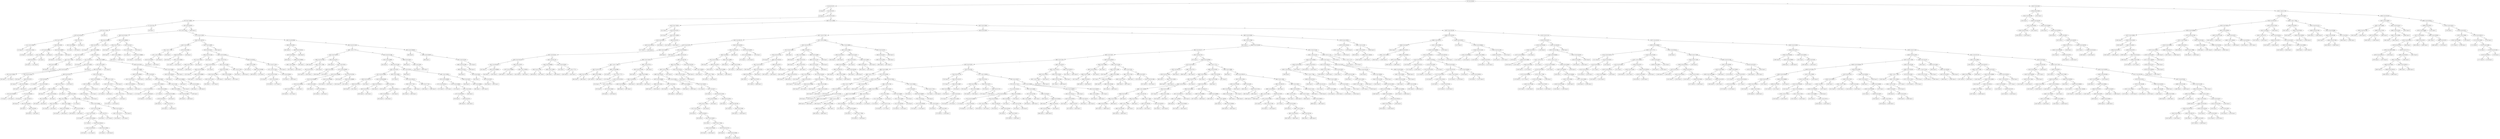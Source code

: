 digraph 7 {
    node [shape=ellipse]
    node [shape=ellipse]
    "(0) 3 Cut=249.46" -> "(1) 6 Cut=0.0175" [label="<"]
    node [shape=ellipse]
    "(0) 3 Cut=249.46" -> "(1522) 0 Cut=2e-06" [label=">="]
    node [shape=box]
    "(1) 6 Cut=0.0175" -> "(2) Class=0 " [label="<"]
    node [shape=ellipse]
    "(1) 6 Cut=0.0175" -> "(3) 3 Cut=5.675" [label=">="]
    node [shape=box]
    "(3) 3 Cut=5.675" -> "(4) Class=0 " [label="<"]
    node [shape=ellipse]
    "(3) 3 Cut=5.675" -> "(5) 2 Cut=152.425" [label=">="]
    node [shape=ellipse]
    "(5) 2 Cut=152.425" -> "(6) 5 Cut=1.46386" [label="<"]
    node [shape=ellipse]
    "(5) 2 Cut=152.425" -> "(409) 5 Cut=1.95983" [label=">="]
    node [shape=ellipse]
    "(6) 5 Cut=1.46386" -> "(7) 2 Cut=10.25" [label="<"]
    node [shape=ellipse]
    "(6) 5 Cut=1.46386" -> "(36) 4 Cut=0.504255" [label=">="]
    node [shape=ellipse]
    "(7) 2 Cut=10.25" -> "(8) 5 Cut=1.31916" [label="<"]
    node [shape=box]
    "(7) 2 Cut=10.25" -> "(35) Class=1 " [label=">="]
    node [shape=ellipse]
    "(8) 5 Cut=1.31916" -> "(9) 0 Cut=0.020104" [label="<"]
    node [shape=box]
    "(8) 5 Cut=1.31916" -> "(34) Class=0 " [label=">="]
    node [shape=ellipse]
    "(9) 0 Cut=0.020104" -> "(10) 2 Cut=7.45" [label="<"]
    node [shape=ellipse]
    "(9) 0 Cut=0.020104" -> "(29) 2 Cut=7.45" [label=">="]
    node [shape=ellipse]
    "(10) 2 Cut=7.45" -> "(11) 1 Cut=2.28556" [label="<"]
    node [shape=ellipse]
    "(10) 2 Cut=7.45" -> "(16) 6 Cut=0.0625" [label=">="]
    node [shape=box]
    "(11) 1 Cut=2.28556" -> "(12) Class=0 " [label="<"]
    node [shape=ellipse]
    "(11) 1 Cut=2.28556" -> "(13) 5 Cut=1.20141" [label=">="]
    node [shape=box]
    "(13) 5 Cut=1.20141" -> "(14) Class=1 " [label="<"]
    node [shape=box]
    "(13) 5 Cut=1.20141" -> "(15) Class=0 " [label=">="]
    node [shape=ellipse]
    "(16) 6 Cut=0.0625" -> "(17) 0 Cut=0.008935" [label="<"]
    node [shape=ellipse]
    "(16) 6 Cut=0.0625" -> "(24) 0 Cut=0.008935" [label=">="]
    node [shape=ellipse]
    "(17) 0 Cut=0.008935" -> "(18) 1 Cut=2.0316" [label="<"]
    node [shape=box]
    "(17) 0 Cut=0.008935" -> "(23) Class=0 " [label=">="]
    node [shape=ellipse]
    "(18) 1 Cut=2.0316" -> "(19) 6 Cut=0.0375" [label="<"]
    node [shape=box]
    "(18) 1 Cut=2.0316" -> "(22) Class=1 " [label=">="]
    node [shape=box]
    "(19) 6 Cut=0.0375" -> "(20) Class=1 " [label="<"]
    node [shape=box]
    "(19) 6 Cut=0.0375" -> "(21) Class=0 " [label=">="]
    node [shape=ellipse]
    "(24) 0 Cut=0.008935" -> "(25) 0 Cut=2e-06" [label="<"]
    node [shape=box]
    "(24) 0 Cut=0.008935" -> "(28) Class=0 " [label=">="]
    node [shape=box]
    "(25) 0 Cut=2e-06" -> "(26) Class=0 " [label="<"]
    node [shape=box]
    "(25) 0 Cut=2e-06" -> "(27) Class=1 " [label=">="]
    node [shape=ellipse]
    "(29) 2 Cut=7.45" -> "(30) 3 Cut=5.98006" [label="<"]
    node [shape=box]
    "(29) 2 Cut=7.45" -> "(33) Class=1 " [label=">="]
    node [shape=box]
    "(30) 3 Cut=5.98006" -> "(31) Class=1 " [label="<"]
    node [shape=box]
    "(30) 3 Cut=5.98006" -> "(32) Class=0 " [label=">="]
    node [shape=ellipse]
    "(36) 4 Cut=0.504255" -> "(37) 2 Cut=110.95" [label="<"]
    node [shape=box]
    "(36) 4 Cut=0.504255" -> "(408) Class=0 " [label=">="]
    node [shape=ellipse]
    "(37) 2 Cut=110.95" -> "(38) 4 Cut=0.201447" [label="<"]
    node [shape=ellipse]
    "(37) 2 Cut=110.95" -> "(217) 5 Cut=3.31582" [label=">="]
    node [shape=ellipse]
    "(38) 4 Cut=0.201447" -> "(39) 4 Cut=0.192688" [label="<"]
    node [shape=ellipse]
    "(38) 4 Cut=0.201447" -> "(202) 4 Cut=0.385819" [label=">="]
    node [shape=ellipse]
    "(39) 4 Cut=0.192688" -> "(40) 2 Cut=50.175" [label="<"]
    node [shape=box]
    "(39) 4 Cut=0.192688" -> "(201) Class=1 " [label=">="]
    node [shape=box]
    "(40) 2 Cut=50.175" -> "(41) Class=0 " [label="<"]
    node [shape=ellipse]
    "(40) 2 Cut=50.175" -> "(42) 5 Cut=1.89908" [label=">="]
    node [shape=ellipse]
    "(42) 5 Cut=1.89908" -> "(43) 5 Cut=1.88273" [label="<"]
    node [shape=ellipse]
    "(42) 5 Cut=1.89908" -> "(50) 0 Cut=2e-06" [label=">="]
    node [shape=ellipse]
    "(43) 5 Cut=1.88273" -> "(44) 1 Cut=1.77085" [label="<"]
    node [shape=box]
    "(43) 5 Cut=1.88273" -> "(49) Class=1 " [label=">="]
    node [shape=ellipse]
    "(44) 1 Cut=1.77085" -> "(45) 0 Cut=0.50882" [label="<"]
    node [shape=box]
    "(44) 1 Cut=1.77085" -> "(48) Class=1 " [label=">="]
    node [shape=box]
    "(45) 0 Cut=0.50882" -> "(46) Class=0 " [label="<"]
    node [shape=box]
    "(45) 0 Cut=0.50882" -> "(47) Class=1 " [label=">="]
    node [shape=ellipse]
    "(50) 0 Cut=2e-06" -> "(51) 2 Cut=80.75" [label="<"]
    node [shape=ellipse]
    "(50) 0 Cut=2e-06" -> "(66) 5 Cut=3.46869" [label=">="]
    node [shape=box]
    "(51) 2 Cut=80.75" -> "(52) Class=0 " [label="<"]
    node [shape=ellipse]
    "(51) 2 Cut=80.75" -> "(53) 5 Cut=3.58975" [label=">="]
    node [shape=ellipse]
    "(53) 5 Cut=3.58975" -> "(54) 3 Cut=52.5223" [label="<"]
    node [shape=box]
    "(53) 5 Cut=3.58975" -> "(65) Class=0 " [label=">="]
    node [shape=ellipse]
    "(54) 3 Cut=52.5223" -> "(55) 5 Cut=2.33038" [label="<"]
    node [shape=ellipse]
    "(54) 3 Cut=52.5223" -> "(58) 4 Cut=0.015816" [label=">="]
    node [shape=box]
    "(55) 5 Cut=2.33038" -> "(56) Class=1 " [label="<"]
    node [shape=box]
    "(55) 5 Cut=2.33038" -> "(57) Class=0 " [label=">="]
    node [shape=box]
    "(58) 4 Cut=0.015816" -> "(59) Class=1 " [label="<"]
    node [shape=ellipse]
    "(58) 4 Cut=0.015816" -> "(60) 6 Cut=0.0375" [label=">="]
    node [shape=box]
    "(60) 6 Cut=0.0375" -> "(61) Class=0 " [label="<"]
    node [shape=ellipse]
    "(60) 6 Cut=0.0375" -> "(62) 3 Cut=53.6388" [label=">="]
    node [shape=box]
    "(62) 3 Cut=53.6388" -> "(63) Class=1 " [label="<"]
    node [shape=box]
    "(62) 3 Cut=53.6388" -> "(64) Class=0 " [label=">="]
    node [shape=ellipse]
    "(66) 5 Cut=3.46869" -> "(67) 5 Cut=3.45207" [label="<"]
    node [shape=ellipse]
    "(66) 5 Cut=3.46869" -> "(158) 6 Cut=0.0875" [label=">="]
    node [shape=ellipse]
    "(67) 5 Cut=3.45207" -> "(68) 6 Cut=0.0875" [label="<"]
    node [shape=box]
    "(67) 5 Cut=3.45207" -> "(157) Class=0 " [label=">="]
    node [shape=ellipse]
    "(68) 6 Cut=0.0875" -> "(69) 6 Cut=0.0375" [label="<"]
    node [shape=ellipse]
    "(68) 6 Cut=0.0875" -> "(134) 3 Cut=41.3397" [label=">="]
    node [shape=ellipse]
    "(69) 6 Cut=0.0375" -> "(70) 0 Cut=9e-05" [label="<"]
    node [shape=ellipse]
    "(69) 6 Cut=0.0375" -> "(87) 4 Cut=0.102675" [label=">="]
    node [shape=box]
    "(70) 0 Cut=9e-05" -> "(71) Class=0 " [label="<"]
    node [shape=ellipse]
    "(70) 0 Cut=9e-05" -> "(72) 3 Cut=53.8297" [label=">="]
    node [shape=ellipse]
    "(72) 3 Cut=53.8297" -> "(73) 2 Cut=68.9" [label="<"]
    node [shape=box]
    "(72) 3 Cut=53.8297" -> "(86) Class=0 " [label=">="]
    node [shape=ellipse]
    "(73) 2 Cut=68.9" -> "(74) 0 Cut=0.000203" [label="<"]
    node [shape=ellipse]
    "(73) 2 Cut=68.9" -> "(77) 0 Cut=0.000203" [label=">="]
    node [shape=box]
    "(74) 0 Cut=0.000203" -> "(75) Class=1 " [label="<"]
    node [shape=box]
    "(74) 0 Cut=0.000203" -> "(76) Class=0 " [label=">="]
    node [shape=box]
    "(77) 0 Cut=0.000203" -> "(78) Class=0 " [label="<"]
    node [shape=ellipse]
    "(77) 0 Cut=0.000203" -> "(79) 2 Cut=80.75" [label=">="]
    node [shape=box]
    "(79) 2 Cut=80.75" -> "(80) Class=0 " [label="<"]
    node [shape=ellipse]
    "(79) 2 Cut=80.75" -> "(81) 0 Cut=0.020104" [label=">="]
    node [shape=box]
    "(81) 0 Cut=0.020104" -> "(82) Class=1 " [label="<"]
    node [shape=ellipse]
    "(81) 0 Cut=0.020104" -> "(83) 2 Cut=94.65" [label=">="]
    node [shape=box]
    "(83) 2 Cut=94.65" -> "(84) Class=0 " [label="<"]
    node [shape=box]
    "(83) 2 Cut=94.65" -> "(85) Class=1 " [label=">="]
    node [shape=ellipse]
    "(87) 4 Cut=0.102675" -> "(88) 5 Cut=2.12141" [label="<"]
    node [shape=box]
    "(87) 4 Cut=0.102675" -> "(133) Class=0 " [label=">="]
    node [shape=ellipse]
    "(88) 5 Cut=2.12141" -> "(89) 0 Cut=9e-05" [label="<"]
    node [shape=ellipse]
    "(88) 5 Cut=2.12141" -> "(96) 5 Cut=3.03854" [label=">="]
    node [shape=box]
    "(89) 0 Cut=9e-05" -> "(90) Class=1 " [label="<"]
    node [shape=ellipse]
    "(89) 0 Cut=9e-05" -> "(91) 0 Cut=0.020104" [label=">="]
    node [shape=ellipse]
    "(91) 0 Cut=0.020104" -> "(92) 2 Cut=94.65" [label="<"]
    node [shape=box]
    "(91) 0 Cut=0.020104" -> "(95) Class=1 " [label=">="]
    node [shape=box]
    "(92) 2 Cut=94.65" -> "(93) Class=1 " [label="<"]
    node [shape=box]
    "(92) 2 Cut=94.65" -> "(94) Class=0 " [label=">="]
    node [shape=box]
    "(96) 5 Cut=3.03854" -> "(97) Class=0 " [label="<"]
    node [shape=ellipse]
    "(96) 5 Cut=3.03854" -> "(98) 6 Cut=0.0625" [label=">="]
    node [shape=ellipse]
    "(98) 6 Cut=0.0625" -> "(99) 1 Cut=1.38882" [label="<"]
    node [shape=ellipse]
    "(98) 6 Cut=0.0625" -> "(110) 3 Cut=39.5085" [label=">="]
    node [shape=ellipse]
    "(99) 1 Cut=1.38882" -> "(100) 2 Cut=94.65" [label="<"]
    node [shape=ellipse]
    "(99) 1 Cut=1.38882" -> "(103) 5 Cut=3.36944" [label=">="]
    node [shape=box]
    "(100) 2 Cut=94.65" -> "(101) Class=0 " [label="<"]
    node [shape=box]
    "(100) 2 Cut=94.65" -> "(102) Class=1 " [label=">="]
    node [shape=ellipse]
    "(103) 5 Cut=3.36944" -> "(104) 0 Cut=0.000203" [label="<"]
    node [shape=ellipse]
    "(103) 5 Cut=3.36944" -> "(107) 0 Cut=0.011398" [label=">="]
    node [shape=box]
    "(104) 0 Cut=0.000203" -> "(105) Class=1 " [label="<"]
    node [shape=box]
    "(104) 0 Cut=0.000203" -> "(106) Class=0 " [label=">="]
    node [shape=box]
    "(107) 0 Cut=0.011398" -> "(108) Class=0 " [label="<"]
    node [shape=box]
    "(107) 0 Cut=0.011398" -> "(109) Class=1 " [label=">="]
    node [shape=box]
    "(110) 3 Cut=39.5085" -> "(111) Class=0 " [label="<"]
    node [shape=ellipse]
    "(110) 3 Cut=39.5085" -> "(112) 5 Cut=3.40396" [label=">="]
    node [shape=ellipse]
    "(112) 5 Cut=3.40396" -> "(113) 0 Cut=0.011398" [label="<"]
    node [shape=ellipse]
    "(112) 5 Cut=3.40396" -> "(128) 5 Cut=3.42233" [label=">="]
    node [shape=ellipse]
    "(113) 0 Cut=0.011398" -> "(114) 1 Cut=2.03153" [label="<"]
    node [shape=ellipse]
    "(113) 0 Cut=0.011398" -> "(125) 2 Cut=75.3" [label=">="]
    node [shape=box]
    "(114) 1 Cut=2.03153" -> "(115) Class=1 " [label="<"]
    node [shape=ellipse]
    "(114) 1 Cut=2.03153" -> "(116) 4 Cut=0.028324" [label=">="]
    node [shape=box]
    "(116) 4 Cut=0.028324" -> "(117) Class=0 " [label="<"]
    node [shape=ellipse]
    "(116) 4 Cut=0.028324" -> "(118) 0 Cut=0.000115" [label=">="]
    node [shape=ellipse]
    "(118) 0 Cut=0.000115" -> "(119) 3 Cut=44.2579" [label="<"]
    node [shape=ellipse]
    "(118) 0 Cut=0.000115" -> "(122) 5 Cut=3.19919" [label=">="]
    node [shape=box]
    "(119) 3 Cut=44.2579" -> "(120) Class=1 " [label="<"]
    node [shape=box]
    "(119) 3 Cut=44.2579" -> "(121) Class=0 " [label=">="]
    node [shape=box]
    "(122) 5 Cut=3.19919" -> "(123) Class=1 " [label="<"]
    node [shape=box]
    "(122) 5 Cut=3.19919" -> "(124) Class=0 " [label=">="]
    node [shape=box]
    "(125) 2 Cut=75.3" -> "(126) Class=1 " [label="<"]
    node [shape=box]
    "(125) 2 Cut=75.3" -> "(127) Class=0 " [label=">="]
    node [shape=ellipse]
    "(128) 5 Cut=3.42233" -> "(129) 1 Cut=2.01717" [label="<"]
    node [shape=box]
    "(128) 5 Cut=3.42233" -> "(132) Class=0 " [label=">="]
    node [shape=box]
    "(129) 1 Cut=2.01717" -> "(130) Class=0 " [label="<"]
    node [shape=box]
    "(129) 1 Cut=2.01717" -> "(131) Class=1 " [label=">="]
    node [shape=ellipse]
    "(134) 3 Cut=41.3397" -> "(135) 0 Cut=0.000203" [label="<"]
    node [shape=ellipse]
    "(134) 3 Cut=41.3397" -> "(144) 5 Cut=2.12141" [label=">="]
    node [shape=ellipse]
    "(135) 0 Cut=0.000203" -> "(136) 2 Cut=68.9" [label="<"]
    node [shape=box]
    "(135) 0 Cut=0.000203" -> "(143) Class=0 " [label=">="]
    node [shape=ellipse]
    "(136) 2 Cut=68.9" -> "(137) 5 Cut=2.67243" [label="<"]
    node [shape=box]
    "(136) 2 Cut=68.9" -> "(142) Class=0 " [label=">="]
    node [shape=ellipse]
    "(137) 5 Cut=2.67243" -> "(138) 0 Cut=9e-05" [label="<"]
    node [shape=box]
    "(137) 5 Cut=2.67243" -> "(141) Class=1 " [label=">="]
    node [shape=box]
    "(138) 0 Cut=9e-05" -> "(139) Class=0 " [label="<"]
    node [shape=box]
    "(138) 0 Cut=9e-05" -> "(140) Class=1 " [label=">="]
    node [shape=ellipse]
    "(144) 5 Cut=2.12141" -> "(145) 5 Cut=1.97317" [label="<"]
    node [shape=box]
    "(144) 5 Cut=2.12141" -> "(156) Class=0 " [label=">="]
    node [shape=ellipse]
    "(145) 5 Cut=1.97317" -> "(146) 1 Cut=1.77085" [label="<"]
    node [shape=ellipse]
    "(145) 5 Cut=1.97317" -> "(149) 0 Cut=0.511283" [label=">="]
    node [shape=box]
    "(146) 1 Cut=1.77085" -> "(147) Class=0 " [label="<"]
    node [shape=box]
    "(146) 1 Cut=1.77085" -> "(148) Class=1 " [label=">="]
    node [shape=ellipse]
    "(149) 0 Cut=0.511283" -> "(150) 1 Cut=2.2712" [label="<"]
    node [shape=box]
    "(149) 0 Cut=0.511283" -> "(155) Class=1 " [label=">="]
    node [shape=ellipse]
    "(150) 1 Cut=2.2712" -> "(151) 1 Cut=2.01717" [label="<"]
    node [shape=box]
    "(150) 1 Cut=2.2712" -> "(154) Class=1 " [label=">="]
    node [shape=box]
    "(151) 1 Cut=2.01717" -> "(152) Class=1 " [label="<"]
    node [shape=box]
    "(151) 1 Cut=2.01717" -> "(153) Class=0 " [label=">="]
    node [shape=ellipse]
    "(158) 6 Cut=0.0875" -> "(159) 5 Cut=3.49882" [label="<"]
    node [shape=ellipse]
    "(158) 6 Cut=0.0875" -> "(192) 5 Cut=3.55883" [label=">="]
    node [shape=ellipse]
    "(159) 5 Cut=3.49882" -> "(160) 0 Cut=0.008935" [label="<"]
    node [shape=ellipse]
    "(159) 5 Cut=3.49882" -> "(167) 2 Cut=94.65" [label=">="]
    node [shape=ellipse]
    "(160) 0 Cut=0.008935" -> "(161) 3 Cut=55.3112" [label="<"]
    node [shape=box]
    "(160) 0 Cut=0.008935" -> "(166) Class=0 " [label=">="]
    node [shape=ellipse]
    "(161) 3 Cut=55.3112" -> "(162) 0 Cut=0.000203" [label="<"]
    node [shape=box]
    "(161) 3 Cut=55.3112" -> "(165) Class=1 " [label=">="]
    node [shape=box]
    "(162) 0 Cut=0.000203" -> "(163) Class=0 " [label="<"]
    node [shape=box]
    "(162) 0 Cut=0.000203" -> "(164) Class=1 " [label=">="]
    node [shape=box]
    "(167) 2 Cut=94.65" -> "(168) Class=0 " [label="<"]
    node [shape=ellipse]
    "(167) 2 Cut=94.65" -> "(169) 6 Cut=0.0625" [label=">="]
    node [shape=ellipse]
    "(169) 6 Cut=0.0625" -> "(170) 1 Cut=1.382029" [label="<"]
    node [shape=ellipse]
    "(169) 6 Cut=0.0625" -> "(185) 1 Cut=2.27106" [label=">="]
    node [shape=ellipse]
    "(170) 1 Cut=1.382029" -> "(171) 3 Cut=63.6572" [label="<"]
    node [shape=ellipse]
    "(170) 1 Cut=1.382029" -> "(176) 4 Cut=0.010945" [label=">="]
    node [shape=box]
    "(171) 3 Cut=63.6572" -> "(172) Class=1 " [label="<"]
    node [shape=ellipse]
    "(171) 3 Cut=63.6572" -> "(173) 3 Cut=66.8197" [label=">="]
    node [shape=box]
    "(173) 3 Cut=66.8197" -> "(174) Class=0 " [label="<"]
    node [shape=box]
    "(173) 3 Cut=66.8197" -> "(175) Class=1 " [label=">="]
    node [shape=box]
    "(176) 4 Cut=0.010945" -> "(177) Class=0 " [label="<"]
    node [shape=ellipse]
    "(176) 4 Cut=0.010945" -> "(178) 4 Cut=0.012698" [label=">="]
    node [shape=ellipse]
    "(178) 4 Cut=0.012698" -> "(179) 6 Cut=0.0375" [label="<"]
    node [shape=box]
    "(178) 4 Cut=0.012698" -> "(184) Class=0 " [label=">="]
    node [shape=box]
    "(179) 6 Cut=0.0375" -> "(180) Class=0 " [label="<"]
    node [shape=ellipse]
    "(179) 6 Cut=0.0375" -> "(181) 1 Cut=2.01717" [label=">="]
    node [shape=box]
    "(181) 1 Cut=2.01717" -> "(182) Class=1 " [label="<"]
    node [shape=box]
    "(181) 1 Cut=2.01717" -> "(183) Class=0 " [label=">="]
    node [shape=ellipse]
    "(185) 1 Cut=2.27106" -> "(186) 5 Cut=3.58975" [label="<"]
    node [shape=box]
    "(185) 1 Cut=2.27106" -> "(191) Class=0 " [label=">="]
    node [shape=ellipse]
    "(186) 5 Cut=3.58975" -> "(187) 4 Cut=0.012698" [label="<"]
    node [shape=box]
    "(186) 5 Cut=3.58975" -> "(190) Class=1 " [label=">="]
    node [shape=box]
    "(187) 4 Cut=0.012698" -> "(188) Class=0 " [label="<"]
    node [shape=box]
    "(187) 4 Cut=0.012698" -> "(189) Class=1 " [label=">="]
    node [shape=ellipse]
    "(192) 5 Cut=3.55883" -> "(193) 0 Cut=0.000203" [label="<"]
    node [shape=box]
    "(192) 5 Cut=3.55883" -> "(200) Class=1 " [label=">="]
    node [shape=box]
    "(193) 0 Cut=0.000203" -> "(194) Class=0 " [label="<"]
    node [shape=ellipse]
    "(193) 0 Cut=0.000203" -> "(195) 0 Cut=0.008935" [label=">="]
    node [shape=box]
    "(195) 0 Cut=0.008935" -> "(196) Class=1 " [label="<"]
    node [shape=ellipse]
    "(195) 0 Cut=0.008935" -> "(197) 4 Cut=0.013655" [label=">="]
    node [shape=box]
    "(197) 4 Cut=0.013655" -> "(198) Class=1 " [label="<"]
    node [shape=box]
    "(197) 4 Cut=0.013655" -> "(199) Class=0 " [label=">="]
    node [shape=ellipse]
    "(202) 4 Cut=0.385819" -> "(203) 5 Cut=1.72179" [label="<"]
    node [shape=ellipse]
    "(202) 4 Cut=0.385819" -> "(210) 2 Cut=16.5" [label=">="]
    node [shape=box]
    "(203) 5 Cut=1.72179" -> "(204) Class=1 " [label="<"]
    node [shape=ellipse]
    "(203) 5 Cut=1.72179" -> "(205) 2 Cut=31.15" [label=">="]
    node [shape=box]
    "(205) 2 Cut=31.15" -> "(206) Class=0 " [label="<"]
    node [shape=ellipse]
    "(205) 2 Cut=31.15" -> "(207) 5 Cut=1.82605" [label=">="]
    node [shape=box]
    "(207) 5 Cut=1.82605" -> "(208) Class=1 " [label="<"]
    node [shape=box]
    "(207) 5 Cut=1.82605" -> "(209) Class=0 " [label=">="]
    node [shape=ellipse]
    "(210) 2 Cut=16.5" -> "(211) 2 Cut=14.075" [label="<"]
    node [shape=box]
    "(210) 2 Cut=16.5" -> "(216) Class=1 " [label=">="]
    node [shape=box]
    "(211) 2 Cut=14.075" -> "(212) Class=0 " [label="<"]
    node [shape=ellipse]
    "(211) 2 Cut=14.075" -> "(213) 5 Cut=1.563899" [label=">="]
    node [shape=box]
    "(213) 5 Cut=1.563899" -> "(214) Class=1 " [label="<"]
    node [shape=box]
    "(213) 5 Cut=1.563899" -> "(215) Class=0 " [label=">="]
    node [shape=ellipse]
    "(217) 5 Cut=3.31582" -> "(218) 5 Cut=2.000719" [label="<"]
    node [shape=ellipse]
    "(217) 5 Cut=3.31582" -> "(283) 3 Cut=65.6566" [label=">="]
    node [shape=ellipse]
    "(218) 5 Cut=2.000719" -> "(219) 2 Cut=130.05" [label="<"]
    node [shape=ellipse]
    "(218) 5 Cut=2.000719" -> "(234) 1 Cut=2.28556" [label=">="]
    node [shape=ellipse]
    "(219) 2 Cut=130.05" -> "(220) 1 Cut=1.77085" [label="<"]
    node [shape=ellipse]
    "(219) 2 Cut=130.05" -> "(227) 6 Cut=0.0625" [label=">="]
    node [shape=ellipse]
    "(220) 1 Cut=1.77085" -> "(221) 1 Cut=1.382029" [label="<"]
    node [shape=box]
    "(220) 1 Cut=1.77085" -> "(226) Class=1 " [label=">="]
    node [shape=ellipse]
    "(221) 1 Cut=1.382029" -> "(222) 6 Cut=0.0625" [label="<"]
    node [shape=box]
    "(221) 1 Cut=1.382029" -> "(225) Class=0 " [label=">="]
    node [shape=box]
    "(222) 6 Cut=0.0625" -> "(223) Class=0 " [label="<"]
    node [shape=box]
    "(222) 6 Cut=0.0625" -> "(224) Class=1 " [label=">="]
    node [shape=ellipse]
    "(227) 6 Cut=0.0625" -> "(228) 6 Cut=0.0375" [label="<"]
    node [shape=box]
    "(227) 6 Cut=0.0625" -> "(233) Class=1 " [label=">="]
    node [shape=box]
    "(228) 6 Cut=0.0375" -> "(229) Class=1 " [label="<"]
    node [shape=ellipse]
    "(228) 6 Cut=0.0375" -> "(230) 1 Cut=2.28556" [label=">="]
    node [shape=box]
    "(230) 1 Cut=2.28556" -> "(231) Class=1 " [label="<"]
    node [shape=box]
    "(230) 1 Cut=2.28556" -> "(232) Class=0 " [label=">="]
    node [shape=ellipse]
    "(234) 1 Cut=2.28556" -> "(235) 6 Cut=0.0375" [label="<"]
    node [shape=box]
    "(234) 1 Cut=2.28556" -> "(282) Class=0 " [label=">="]
    node [shape=ellipse]
    "(235) 6 Cut=0.0375" -> "(236) 0 Cut=0.511283" [label="<"]
    node [shape=ellipse]
    "(235) 6 Cut=0.0375" -> "(243) 4 Cut=0.032503" [label=">="]
    node [shape=ellipse]
    "(236) 0 Cut=0.511283" -> "(237) 5 Cut=2.58472" [label="<"]
    node [shape=box]
    "(236) 0 Cut=0.511283" -> "(242) Class=1 " [label=">="]
    node [shape=ellipse]
    "(237) 5 Cut=2.58472" -> "(238) 5 Cut=2.1576" [label="<"]
    node [shape=box]
    "(237) 5 Cut=2.58472" -> "(241) Class=0 " [label=">="]
    node [shape=box]
    "(238) 5 Cut=2.1576" -> "(239) Class=1 " [label="<"]
    node [shape=box]
    "(238) 5 Cut=2.1576" -> "(240) Class=0 " [label=">="]
    node [shape=ellipse]
    "(243) 4 Cut=0.032503" -> "(244) 1 Cut=2.01724" [label="<"]
    node [shape=ellipse]
    "(243) 4 Cut=0.032503" -> "(265) 0 Cut=9e-05" [label=">="]
    node [shape=ellipse]
    "(244) 1 Cut=2.01724" -> "(245) 4 Cut=0.023574" [label="<"]
    node [shape=ellipse]
    "(244) 1 Cut=2.01724" -> "(252) 5 Cut=3.24799" [label=">="]
    node [shape=ellipse]
    "(245) 4 Cut=0.023574" -> "(246) 4 Cut=0.021888" [label="<"]
    node [shape=box]
    "(245) 4 Cut=0.023574" -> "(251) Class=0 " [label=">="]
    node [shape=box]
    "(246) 4 Cut=0.021888" -> "(247) Class=0 " [label="<"]
    node [shape=ellipse]
    "(246) 4 Cut=0.021888" -> "(248) 0 Cut=0.008909" [label=">="]
    node [shape=box]
    "(248) 0 Cut=0.008909" -> "(249) Class=1 " [label="<"]
    node [shape=box]
    "(248) 0 Cut=0.008909" -> "(250) Class=0 " [label=">="]
    node [shape=ellipse]
    "(252) 5 Cut=3.24799" -> "(253) 6 Cut=0.0625" [label="<"]
    node [shape=ellipse]
    "(252) 5 Cut=3.24799" -> "(262) 1 Cut=2.27106" [label=">="]
    node [shape=ellipse]
    "(253) 6 Cut=0.0625" -> "(254) 0 Cut=0.011398" [label="<"]
    node [shape=ellipse]
    "(253) 6 Cut=0.0625" -> "(259) 4 Cut=0.030562" [label=">="]
    node [shape=ellipse]
    "(254) 0 Cut=0.011398" -> "(255) 5 Cut=3.14311" [label="<"]
    node [shape=box]
    "(254) 0 Cut=0.011398" -> "(258) Class=0 " [label=">="]
    node [shape=box]
    "(255) 5 Cut=3.14311" -> "(256) Class=1 " [label="<"]
    node [shape=box]
    "(255) 5 Cut=3.14311" -> "(257) Class=0 " [label=">="]
    node [shape=box]
    "(259) 4 Cut=0.030562" -> "(260) Class=0 " [label="<"]
    node [shape=box]
    "(259) 4 Cut=0.030562" -> "(261) Class=1 " [label=">="]
    node [shape=box]
    "(262) 1 Cut=2.27106" -> "(263) Class=1 " [label="<"]
    node [shape=box]
    "(262) 1 Cut=2.27106" -> "(264) Class=0 " [label=">="]
    node [shape=ellipse]
    "(265) 0 Cut=9e-05" -> "(266) 5 Cut=2.07636" [label="<"]
    node [shape=ellipse]
    "(265) 0 Cut=9e-05" -> "(271) 3 Cut=72.7678" [label=">="]
    node [shape=box]
    "(266) 5 Cut=2.07636" -> "(267) Class=0 " [label="<"]
    node [shape=ellipse]
    "(266) 5 Cut=2.07636" -> "(268) 4 Cut=0.055389" [label=">="]
    node [shape=box]
    "(268) 4 Cut=0.055389" -> "(269) Class=0 " [label="<"]
    node [shape=box]
    "(268) 4 Cut=0.055389" -> "(270) Class=1 " [label=">="]
    node [shape=ellipse]
    "(271) 3 Cut=72.7678" -> "(272) 1 Cut=2.27106" [label="<"]
    node [shape=box]
    "(271) 3 Cut=72.7678" -> "(281) Class=0 " [label=">="]
    node [shape=ellipse]
    "(272) 1 Cut=2.27106" -> "(273) 0 Cut=0.511283" [label="<"]
    node [shape=ellipse]
    "(272) 1 Cut=2.27106" -> "(278) 4 Cut=0.059442" [label=">="]
    node [shape=box]
    "(273) 0 Cut=0.511283" -> "(274) Class=0 " [label="<"]
    node [shape=ellipse]
    "(273) 0 Cut=0.511283" -> "(275) 2 Cut=130.05" [label=">="]
    node [shape=box]
    "(275) 2 Cut=130.05" -> "(276) Class=0 " [label="<"]
    node [shape=box]
    "(275) 2 Cut=130.05" -> "(277) Class=1 " [label=">="]
    node [shape=box]
    "(278) 4 Cut=0.059442" -> "(279) Class=0 " [label="<"]
    node [shape=box]
    "(278) 4 Cut=0.059442" -> "(280) Class=1 " [label=">="]
    node [shape=ellipse]
    "(283) 3 Cut=65.6566" -> "(284) 6 Cut=0.0625" [label="<"]
    node [shape=ellipse]
    "(283) 3 Cut=65.6566" -> "(295) 0 Cut=0.511283" [label=">="]
    node [shape=box]
    "(284) 6 Cut=0.0625" -> "(285) Class=0 " [label="<"]
    node [shape=ellipse]
    "(284) 6 Cut=0.0625" -> "(286) 0 Cut=0.020104" [label=">="]
    node [shape=ellipse]
    "(286) 0 Cut=0.020104" -> "(287) 6 Cut=0.0875" [label="<"]
    node [shape=box]
    "(286) 0 Cut=0.020104" -> "(294) Class=0 " [label=">="]
    node [shape=box]
    "(287) 6 Cut=0.0875" -> "(288) Class=1 " [label="<"]
    node [shape=ellipse]
    "(287) 6 Cut=0.0875" -> "(289) 0 Cut=0.008935" [label=">="]
    node [shape=ellipse]
    "(289) 0 Cut=0.008935" -> "(290) 1 Cut=2.28556" [label="<"]
    node [shape=box]
    "(289) 0 Cut=0.008935" -> "(293) Class=1 " [label=">="]
    node [shape=box]
    "(290) 1 Cut=2.28556" -> "(291) Class=0 " [label="<"]
    node [shape=box]
    "(290) 1 Cut=2.28556" -> "(292) Class=1 " [label=">="]
    node [shape=ellipse]
    "(295) 0 Cut=0.511283" -> "(296) 1 Cut=1.77771" [label="<"]
    node [shape=ellipse]
    "(295) 0 Cut=0.511283" -> "(393) 4 Cut=0.008076" [label=">="]
    node [shape=ellipse]
    "(296) 1 Cut=1.77771" -> "(297) 3 Cut=76.6374" [label="<"]
    node [shape=ellipse]
    "(296) 1 Cut=1.77771" -> "(332) 0 Cut=0.011398" [label=">="]
    node [shape=ellipse]
    "(297) 3 Cut=76.6374" -> "(298) 4 Cut=0.017939" [label="<"]
    node [shape=ellipse]
    "(297) 3 Cut=76.6374" -> "(305) 6 Cut=0.0375" [label=">="]
    node [shape=box]
    "(298) 4 Cut=0.017939" -> "(299) Class=0 " [label="<"]
    node [shape=ellipse]
    "(298) 4 Cut=0.017939" -> "(300) 1 Cut=1.77085" [label=">="]
    node [shape=ellipse]
    "(300) 1 Cut=1.77085" -> "(301) 6 Cut=0.0375" [label="<"]
    node [shape=box]
    "(300) 1 Cut=1.77085" -> "(304) Class=0 " [label=">="]
    node [shape=box]
    "(301) 6 Cut=0.0375" -> "(302) Class=0 " [label="<"]
    node [shape=box]
    "(301) 6 Cut=0.0375" -> "(303) Class=1 " [label=">="]
    node [shape=box]
    "(305) 6 Cut=0.0375" -> "(306) Class=0 " [label="<"]
    node [shape=ellipse]
    "(305) 6 Cut=0.0375" -> "(307) 2 Cut=130.05" [label=">="]
    node [shape=ellipse]
    "(307) 2 Cut=130.05" -> "(308) 6 Cut=0.0625" [label="<"]
    node [shape=ellipse]
    "(307) 2 Cut=130.05" -> "(311) 4 Cut=0.009361" [label=">="]
    node [shape=box]
    "(308) 6 Cut=0.0625" -> "(309) Class=0 " [label="<"]
    node [shape=box]
    "(308) 6 Cut=0.0625" -> "(310) Class=1 " [label=">="]
    node [shape=ellipse]
    "(311) 4 Cut=0.009361" -> "(312) 4 Cut=0.008068" [label="<"]
    node [shape=ellipse]
    "(311) 4 Cut=0.009361" -> "(327) 4 Cut=0.012534" [label=">="]
    node [shape=ellipse]
    "(312) 4 Cut=0.008068" -> "(313) 0 Cut=0.008909" [label="<"]
    node [shape=ellipse]
    "(312) 4 Cut=0.008068" -> "(324) 0 Cut=0.008909" [label=">="]
    node [shape=ellipse]
    "(313) 0 Cut=0.008909" -> "(314) 4 Cut=0.006943" [label="<"]
    node [shape=ellipse]
    "(313) 0 Cut=0.008909" -> "(319) 6 Cut=0.0625" [label=">="]
    node [shape=ellipse]
    "(314) 4 Cut=0.006943" -> "(315) 3 Cut=91.2429" [label="<"]
    node [shape=box]
    "(314) 4 Cut=0.006943" -> "(318) Class=1 " [label=">="]
    node [shape=box]
    "(315) 3 Cut=91.2429" -> "(316) Class=0 " [label="<"]
    node [shape=box]
    "(315) 3 Cut=91.2429" -> "(317) Class=1 " [label=">="]
    node [shape=box]
    "(319) 6 Cut=0.0625" -> "(320) Class=0 " [label="<"]
    node [shape=ellipse]
    "(319) 6 Cut=0.0625" -> "(321) 5 Cut=3.6675" [label=">="]
    node [shape=box]
    "(321) 5 Cut=3.6675" -> "(322) Class=0 " [label="<"]
    node [shape=box]
    "(321) 5 Cut=3.6675" -> "(323) Class=1 " [label=">="]
    node [shape=box]
    "(324) 0 Cut=0.008909" -> "(325) Class=0 " [label="<"]
    node [shape=box]
    "(324) 0 Cut=0.008909" -> "(326) Class=1 " [label=">="]
    node [shape=box]
    "(327) 4 Cut=0.012534" -> "(328) Class=0 " [label="<"]
    node [shape=ellipse]
    "(327) 4 Cut=0.012534" -> "(329) 0 Cut=0.008909" [label=">="]
    node [shape=box]
    "(329) 0 Cut=0.008909" -> "(330) Class=0 " [label="<"]
    node [shape=box]
    "(329) 0 Cut=0.008909" -> "(331) Class=1 " [label=">="]
    node [shape=ellipse]
    "(332) 0 Cut=0.011398" -> "(333) 5 Cut=3.38469" [label="<"]
    node [shape=ellipse]
    "(332) 0 Cut=0.011398" -> "(388) 6 Cut=0.0625" [label=">="]
    node [shape=box]
    "(333) 5 Cut=3.38469" -> "(334) Class=0 " [label="<"]
    node [shape=ellipse]
    "(333) 5 Cut=3.38469" -> "(335) 3 Cut=79.2039" [label=">="]
    node [shape=ellipse]
    "(335) 3 Cut=79.2039" -> "(336) 2 Cut=130.05" [label="<"]
    node [shape=ellipse]
    "(335) 3 Cut=79.2039" -> "(367) 2 Cut=130.05" [label=">="]
    node [shape=ellipse]
    "(336) 2 Cut=130.05" -> "(337) 4 Cut=0.010906" [label="<"]
    node [shape=ellipse]
    "(336) 2 Cut=130.05" -> "(356) 5 Cut=3.45633" [label=">="]
    node [shape=ellipse]
    "(337) 4 Cut=0.010906" -> "(338) 0 Cut=0.000115" [label="<"]
    node [shape=ellipse]
    "(337) 4 Cut=0.010906" -> "(343) 3 Cut=66.602999" [label=">="]
    node [shape=ellipse]
    "(338) 0 Cut=0.000115" -> "(339) 6 Cut=0.0375" [label="<"]
    node [shape=box]
    "(338) 0 Cut=0.000115" -> "(342) Class=1 " [label=">="]
    node [shape=box]
    "(339) 6 Cut=0.0375" -> "(340) Class=0 " [label="<"]
    node [shape=box]
    "(339) 6 Cut=0.0375" -> "(341) Class=1 " [label=">="]
    node [shape=ellipse]
    "(343) 3 Cut=66.602999" -> "(344) 0 Cut=0.000115" [label="<"]
    node [shape=ellipse]
    "(343) 3 Cut=66.602999" -> "(349) 0 Cut=2e-06" [label=">="]
    node [shape=ellipse]
    "(344) 0 Cut=0.000115" -> "(345) 6 Cut=0.0375" [label="<"]
    node [shape=box]
    "(344) 0 Cut=0.000115" -> "(348) Class=0 " [label=">="]
    node [shape=box]
    "(345) 6 Cut=0.0375" -> "(346) Class=0 " [label="<"]
    node [shape=box]
    "(345) 6 Cut=0.0375" -> "(347) Class=1 " [label=">="]
    node [shape=box]
    "(349) 0 Cut=2e-06" -> "(350) Class=0 " [label="<"]
    node [shape=ellipse]
    "(349) 0 Cut=2e-06" -> "(351) 0 Cut=0.000115" [label=">="]
    node [shape=ellipse]
    "(351) 0 Cut=0.000115" -> "(352) 3 Cut=69.4412" [label="<"]
    node [shape=box]
    "(351) 0 Cut=0.000115" -> "(355) Class=0 " [label=">="]
    node [shape=box]
    "(352) 3 Cut=69.4412" -> "(353) Class=0 " [label="<"]
    node [shape=box]
    "(352) 3 Cut=69.4412" -> "(354) Class=1 " [label=">="]
    node [shape=box]
    "(356) 5 Cut=3.45633" -> "(357) Class=0 " [label="<"]
    node [shape=ellipse]
    "(356) 5 Cut=3.45633" -> "(358) 0 Cut=0.000115" [label=">="]
    node [shape=ellipse]
    "(358) 0 Cut=0.000115" -> "(359) 3 Cut=77.7547" [label="<"]
    node [shape=ellipse]
    "(358) 0 Cut=0.000115" -> "(364) 3 Cut=77.7547" [label=">="]
    node [shape=ellipse]
    "(359) 3 Cut=77.7547" -> "(360) 6 Cut=0.0375" [label="<"]
    node [shape=box]
    "(359) 3 Cut=77.7547" -> "(363) Class=1 " [label=">="]
    node [shape=box]
    "(360) 6 Cut=0.0375" -> "(361) Class=0 " [label="<"]
    node [shape=box]
    "(360) 6 Cut=0.0375" -> "(362) Class=1 " [label=">="]
    node [shape=box]
    "(364) 3 Cut=77.7547" -> "(365) Class=1 " [label="<"]
    node [shape=box]
    "(364) 3 Cut=77.7547" -> "(366) Class=0 " [label=">="]
    node [shape=box]
    "(367) 2 Cut=130.05" -> "(368) Class=0 " [label="<"]
    node [shape=ellipse]
    "(367) 2 Cut=130.05" -> "(369) 1 Cut=2.28556" [label=">="]
    node [shape=ellipse]
    "(369) 1 Cut=2.28556" -> "(370) 4 Cut=0.005968" [label="<"]
    node [shape=ellipse]
    "(369) 1 Cut=2.28556" -> "(383) 6 Cut=0.0875" [label=">="]
    node [shape=ellipse]
    "(370) 4 Cut=0.005968" -> "(371) 0 Cut=0.000115" [label="<"]
    node [shape=ellipse]
    "(370) 4 Cut=0.005968" -> "(374) 4 Cut=0.006943" [label=">="]
    node [shape=box]
    "(371) 0 Cut=0.000115" -> "(372) Class=0 " [label="<"]
    node [shape=box]
    "(371) 0 Cut=0.000115" -> "(373) Class=1 " [label=">="]
    node [shape=box]
    "(374) 4 Cut=0.006943" -> "(375) Class=0 " [label="<"]
    node [shape=ellipse]
    "(374) 4 Cut=0.006943" -> "(376) 1 Cut=2.0316" [label=">="]
    node [shape=ellipse]
    "(376) 1 Cut=2.0316" -> "(377) 3 Cut=83.5857" [label="<"]
    node [shape=box]
    "(376) 1 Cut=2.0316" -> "(382) Class=1 " [label=">="]
    node [shape=box]
    "(377) 3 Cut=83.5857" -> "(378) Class=0 " [label="<"]
    node [shape=ellipse]
    "(377) 3 Cut=83.5857" -> "(379) 6 Cut=0.05" [label=">="]
    node [shape=box]
    "(379) 6 Cut=0.05" -> "(380) Class=0 " [label="<"]
    node [shape=box]
    "(379) 6 Cut=0.05" -> "(381) Class=1 " [label=">="]
    node [shape=box]
    "(383) 6 Cut=0.0875" -> "(384) Class=0 " [label="<"]
    node [shape=ellipse]
    "(383) 6 Cut=0.0875" -> "(385) 5 Cut=3.69489" [label=">="]
    node [shape=box]
    "(385) 5 Cut=3.69489" -> "(386) Class=1 " [label="<"]
    node [shape=box]
    "(385) 5 Cut=3.69489" -> "(387) Class=0 " [label=">="]
    node [shape=box]
    "(388) 6 Cut=0.0625" -> "(389) Class=0 " [label="<"]
    node [shape=ellipse]
    "(388) 6 Cut=0.0625" -> "(390) 5 Cut=3.589" [label=">="]
    node [shape=box]
    "(390) 5 Cut=3.589" -> "(391) Class=0 " [label="<"]
    node [shape=box]
    "(390) 5 Cut=3.589" -> "(392) Class=1 " [label=">="]
    node [shape=box]
    "(393) 4 Cut=0.008076" -> "(394) Class=0 " [label="<"]
    node [shape=ellipse]
    "(393) 4 Cut=0.008076" -> "(395) 4 Cut=0.009375" [label=">="]
    node [shape=box]
    "(395) 4 Cut=0.009375" -> "(396) Class=1 " [label="<"]
    node [shape=ellipse]
    "(395) 4 Cut=0.009375" -> "(397) 5 Cut=3.54756" [label=">="]
    node [shape=ellipse]
    "(397) 5 Cut=3.54756" -> "(398) 4 Cut=0.017939" [label="<"]
    node [shape=box]
    "(397) 5 Cut=3.54756" -> "(407) Class=0 " [label=">="]
    node [shape=ellipse]
    "(398) 4 Cut=0.017939" -> "(399) 6 Cut=0.0375" [label="<"]
    node [shape=box]
    "(398) 4 Cut=0.017939" -> "(406) Class=0 " [label=">="]
    node [shape=box]
    "(399) 6 Cut=0.0375" -> "(400) Class=0 " [label="<"]
    node [shape=ellipse]
    "(399) 6 Cut=0.0375" -> "(401) 6 Cut=0.0625" [label=">="]
    node [shape=box]
    "(401) 6 Cut=0.0625" -> "(402) Class=1 " [label="<"]
    node [shape=ellipse]
    "(401) 6 Cut=0.0625" -> "(403) 6 Cut=0.0875" [label=">="]
    node [shape=box]
    "(403) 6 Cut=0.0875" -> "(404) Class=0 " [label="<"]
    node [shape=box]
    "(403) 6 Cut=0.0875" -> "(405) Class=1 " [label=">="]
    node [shape=ellipse]
    "(409) 5 Cut=1.95983" -> "(410) 5 Cut=1.94523" [label="<"]
    node [shape=ellipse]
    "(409) 5 Cut=1.95983" -> "(423) 5 Cut=3.56401" [label=">="]
    node [shape=box]
    "(410) 5 Cut=1.94523" -> "(411) Class=1 " [label="<"]
    node [shape=ellipse]
    "(410) 5 Cut=1.94523" -> "(412) 6 Cut=0.0375" [label=">="]
    node [shape=box]
    "(412) 6 Cut=0.0375" -> "(413) Class=1 " [label="<"]
    node [shape=ellipse]
    "(412) 6 Cut=0.0375" -> "(414) 5 Cut=1.95308" [label=">="]
    node [shape=ellipse]
    "(414) 5 Cut=1.95308" -> "(415) 6 Cut=0.0625" [label="<"]
    node [shape=ellipse]
    "(414) 5 Cut=1.95308" -> "(420) 6 Cut=0.075" [label=">="]
    node [shape=ellipse]
    "(415) 6 Cut=0.0625" -> "(416) 0 Cut=0.500113" [label="<"]
    node [shape=box]
    "(415) 6 Cut=0.0625" -> "(419) Class=1 " [label=">="]
    node [shape=box]
    "(416) 0 Cut=0.500113" -> "(417) Class=1 " [label="<"]
    node [shape=box]
    "(416) 0 Cut=0.500113" -> "(418) Class=0 " [label=">="]
    node [shape=box]
    "(420) 6 Cut=0.075" -> "(421) Class=0 " [label="<"]
    node [shape=box]
    "(420) 6 Cut=0.075" -> "(422) Class=1 " [label=">="]
    node [shape=ellipse]
    "(423) 5 Cut=3.56401" -> "(424) 6 Cut=0.0625" [label="<"]
    node [shape=ellipse]
    "(423) 5 Cut=3.56401" -> "(1087) 3 Cut=106.166" [label=">="]
    node [shape=ellipse]
    "(424) 6 Cut=0.0625" -> "(425) 1 Cut=2.27106" [label="<"]
    node [shape=ellipse]
    "(424) 6 Cut=0.0625" -> "(660) 4 Cut=0.04393" [label=">="]
    node [shape=ellipse]
    "(425) 1 Cut=2.27106" -> "(426) 2 Cut=395.275" [label="<"]
    node [shape=ellipse]
    "(425) 1 Cut=2.27106" -> "(575) 1 Cut=2.28556" [label=">="]
    node [shape=ellipse]
    "(426) 2 Cut=395.275" -> "(427) 6 Cut=0.0375" [label="<"]
    node [shape=ellipse]
    "(426) 2 Cut=395.275" -> "(554) 0 Cut=0.020104" [label=">="]
    node [shape=ellipse]
    "(427) 6 Cut=0.0375" -> "(428) 5 Cut=2.48354" [label="<"]
    node [shape=ellipse]
    "(427) 6 Cut=0.0375" -> "(457) 4 Cut=0.006148" [label=">="]
    node [shape=ellipse]
    "(428) 5 Cut=2.48354" -> "(429) 2 Cut=245.45" [label="<"]
    node [shape=box]
    "(428) 5 Cut=2.48354" -> "(456) Class=0 " [label=">="]
    node [shape=ellipse]
    "(429) 2 Cut=245.45" -> "(430) 4 Cut=0.041276" [label="<"]
    node [shape=ellipse]
    "(429) 2 Cut=245.45" -> "(443) 2 Cut=337.225" [label=">="]
    node [shape=ellipse]
    "(430) 4 Cut=0.041276" -> "(431) 2 Cut=209.425" [label="<"]
    node [shape=ellipse]
    "(430) 4 Cut=0.041276" -> "(436) 2 Cut=178.675" [label=">="]
    node [shape=box]
    "(431) 2 Cut=209.425" -> "(432) Class=0 " [label="<"]
    node [shape=ellipse]
    "(431) 2 Cut=209.425" -> "(433) 0 Cut=0.008909" [label=">="]
    node [shape=box]
    "(433) 0 Cut=0.008909" -> "(434) Class=1 " [label="<"]
    node [shape=box]
    "(433) 0 Cut=0.008909" -> "(435) Class=0 " [label=">="]
    node [shape=ellipse]
    "(436) 2 Cut=178.675" -> "(437) 0 Cut=0.008909" [label="<"]
    node [shape=ellipse]
    "(436) 2 Cut=178.675" -> "(440) 1 Cut=1.382029" [label=">="]
    node [shape=box]
    "(437) 0 Cut=0.008909" -> "(438) Class=1 " [label="<"]
    node [shape=box]
    "(437) 0 Cut=0.008909" -> "(439) Class=0 " [label=">="]
    node [shape=box]
    "(440) 1 Cut=1.382029" -> "(441) Class=0 " [label="<"]
    node [shape=box]
    "(440) 1 Cut=1.382029" -> "(442) Class=1 " [label=">="]
    node [shape=ellipse]
    "(443) 2 Cut=337.225" -> "(444) 0 Cut=0.008909" [label="<"]
    node [shape=ellipse]
    "(443) 2 Cut=337.225" -> "(451) 4 Cut=0.023927" [label=">="]
    node [shape=ellipse]
    "(444) 0 Cut=0.008909" -> "(445) 5 Cut=2.11962" [label="<"]
    node [shape=ellipse]
    "(444) 0 Cut=0.008909" -> "(448) 5 Cut=2.19306" [label=">="]
    node [shape=box]
    "(445) 5 Cut=2.11962" -> "(446) Class=0 " [label="<"]
    node [shape=box]
    "(445) 5 Cut=2.11962" -> "(447) Class=1 " [label=">="]
    node [shape=box]
    "(448) 5 Cut=2.19306" -> "(449) Class=1 " [label="<"]
    node [shape=box]
    "(448) 5 Cut=2.19306" -> "(450) Class=0 " [label=">="]
    node [shape=box]
    "(451) 4 Cut=0.023927" -> "(452) Class=1 " [label="<"]
    node [shape=ellipse]
    "(451) 4 Cut=0.023927" -> "(453) 1 Cut=1.77771" [label=">="]
    node [shape=box]
    "(453) 1 Cut=1.77771" -> "(454) Class=0 " [label="<"]
    node [shape=box]
    "(453) 1 Cut=1.77771" -> "(455) Class=1 " [label=">="]
    node [shape=box]
    "(457) 4 Cut=0.006148" -> "(458) Class=1 " [label="<"]
    node [shape=ellipse]
    "(457) 4 Cut=0.006148" -> "(459) 3 Cut=102.475" [label=">="]
    node [shape=ellipse]
    "(459) 3 Cut=102.475" -> "(460) 2 Cut=178.675" [label="<"]
    node [shape=ellipse]
    "(459) 3 Cut=102.475" -> "(493) 3 Cut=185.762" [label=">="]
    node [shape=ellipse]
    "(460) 2 Cut=178.675" -> "(461) 1 Cut=1.77085" [label="<"]
    node [shape=ellipse]
    "(460) 2 Cut=178.675" -> "(480) 1 Cut=2.01724" [label=">="]
    node [shape=ellipse]
    "(461) 1 Cut=1.77085" -> "(462) 3 Cut=87.0701" [label="<"]
    node [shape=ellipse]
    "(461) 1 Cut=1.77085" -> "(469) 3 Cut=84.9696" [label=">="]
    node [shape=ellipse]
    "(462) 3 Cut=87.0701" -> "(463) 5 Cut=2.94779" [label="<"]
    node [shape=ellipse]
    "(462) 3 Cut=87.0701" -> "(466) 0 Cut=0.50882" [label=">="]
    node [shape=box]
    "(463) 5 Cut=2.94779" -> "(464) Class=0 " [label="<"]
    node [shape=box]
    "(463) 5 Cut=2.94779" -> "(465) Class=1 " [label=">="]
    node [shape=box]
    "(466) 0 Cut=0.50882" -> "(467) Class=0 " [label="<"]
    node [shape=box]
    "(466) 0 Cut=0.50882" -> "(468) Class=1 " [label=">="]
    node [shape=box]
    "(469) 3 Cut=84.9696" -> "(470) Class=1 " [label="<"]
    node [shape=ellipse]
    "(469) 3 Cut=84.9696" -> "(471) 1 Cut=1.77771" [label=">="]
    node [shape=box]
    "(471) 1 Cut=1.77771" -> "(472) Class=0 " [label="<"]
    node [shape=ellipse]
    "(471) 1 Cut=1.77771" -> "(473) 4 Cut=0.010749" [label=">="]
    node [shape=box]
    "(473) 4 Cut=0.010749" -> "(474) Class=1 " [label="<"]
    node [shape=ellipse]
    "(473) 4 Cut=0.010749" -> "(475) 1 Cut=2.01724" [label=">="]
    node [shape=box]
    "(475) 1 Cut=2.01724" -> "(476) Class=0 " [label="<"]
    node [shape=ellipse]
    "(475) 1 Cut=2.01724" -> "(477) 5 Cut=3.40447" [label=">="]
    node [shape=box]
    "(477) 5 Cut=3.40447" -> "(478) Class=1 " [label="<"]
    node [shape=box]
    "(477) 5 Cut=3.40447" -> "(479) Class=0 " [label=">="]
    node [shape=ellipse]
    "(480) 1 Cut=2.01724" -> "(481) 4 Cut=0.012239" [label="<"]
    node [shape=box]
    "(480) 1 Cut=2.01724" -> "(492) Class=1 " [label=">="]
    node [shape=box]
    "(481) 4 Cut=0.012239" -> "(482) Class=1 " [label="<"]
    node [shape=ellipse]
    "(481) 4 Cut=0.012239" -> "(483) 0 Cut=0.50882" [label=">="]
    node [shape=ellipse]
    "(483) 0 Cut=0.50882" -> "(484) 3 Cut=99.9412" [label="<"]
    node [shape=ellipse]
    "(483) 0 Cut=0.50882" -> "(489) 5 Cut=3.18217" [label=">="]
    node [shape=ellipse]
    "(484) 3 Cut=99.9412" -> "(485) 0 Cut=0.008909" [label="<"]
    node [shape=box]
    "(484) 3 Cut=99.9412" -> "(488) Class=0 " [label=">="]
    node [shape=box]
    "(485) 0 Cut=0.008909" -> "(486) Class=0 " [label="<"]
    node [shape=box]
    "(485) 0 Cut=0.008909" -> "(487) Class=1 " [label=">="]
    node [shape=box]
    "(489) 5 Cut=3.18217" -> "(490) Class=0 " [label="<"]
    node [shape=box]
    "(489) 5 Cut=3.18217" -> "(491) Class=1 " [label=">="]
    node [shape=ellipse]
    "(493) 3 Cut=185.762" -> "(494) 5 Cut=3.44971" [label="<"]
    node [shape=ellipse]
    "(493) 3 Cut=185.762" -> "(547) 4 Cut=0.007532" [label=">="]
    node [shape=ellipse]
    "(494) 5 Cut=3.44971" -> "(495) 5 Cut=3.37952" [label="<"]
    node [shape=ellipse]
    "(494) 5 Cut=3.44971" -> "(542) 5 Cut=3.54734" [label=">="]
    node [shape=ellipse]
    "(495) 5 Cut=3.37952" -> "(496) 3 Cut=134.979" [label="<"]
    node [shape=box]
    "(495) 5 Cut=3.37952" -> "(541) Class=0 " [label=">="]
    node [shape=ellipse]
    "(496) 3 Cut=134.979" -> "(497) 0 Cut=0.008909" [label="<"]
    node [shape=ellipse]
    "(496) 3 Cut=134.979" -> "(506) 3 Cut=135.084" [label=">="]
    node [shape=ellipse]
    "(497) 0 Cut=0.008909" -> "(498) 5 Cut=2.33811" [label="<"]
    node [shape=ellipse]
    "(497) 0 Cut=0.008909" -> "(501) 2 Cut=245.45" [label=">="]
    node [shape=box]
    "(498) 5 Cut=2.33811" -> "(499) Class=1 " [label="<"]
    node [shape=box]
    "(498) 5 Cut=2.33811" -> "(500) Class=0 " [label=">="]
    node [shape=box]
    "(501) 2 Cut=245.45" -> "(502) Class=0 " [label="<"]
    node [shape=ellipse]
    "(501) 2 Cut=245.45" -> "(503) 1 Cut=1.62835" [label=">="]
    node [shape=box]
    "(503) 1 Cut=1.62835" -> "(504) Class=0 " [label="<"]
    node [shape=box]
    "(503) 1 Cut=1.62835" -> "(505) Class=1 " [label=">="]
    node [shape=ellipse]
    "(506) 3 Cut=135.084" -> "(507) 0 Cut=0.008821" [label="<"]
    node [shape=ellipse]
    "(506) 3 Cut=135.084" -> "(510) 3 Cut=136.621" [label=">="]
    node [shape=box]
    "(507) 0 Cut=0.008821" -> "(508) Class=0 " [label="<"]
    node [shape=box]
    "(507) 0 Cut=0.008821" -> "(509) Class=1 " [label=">="]
    node [shape=box]
    "(510) 3 Cut=136.621" -> "(511) Class=0 " [label="<"]
    node [shape=ellipse]
    "(510) 3 Cut=136.621" -> "(512) 2 Cut=287.7" [label=">="]
    node [shape=box]
    "(512) 2 Cut=287.7" -> "(513) Class=1 " [label="<"]
    node [shape=ellipse]
    "(512) 2 Cut=287.7" -> "(514) 0 Cut=0.511283" [label=">="]
    node [shape=ellipse]
    "(514) 0 Cut=0.511283" -> "(515) 4 Cut=0.024634" [label="<"]
    node [shape=ellipse]
    "(514) 0 Cut=0.511283" -> "(534) 4 Cut=0.010614" [label=">="]
    node [shape=ellipse]
    "(515) 4 Cut=0.024634" -> "(516) 3 Cut=172.084" [label="<"]
    node [shape=box]
    "(515) 4 Cut=0.024634" -> "(533) Class=1 " [label=">="]
    node [shape=ellipse]
    "(516) 3 Cut=172.084" -> "(517) 5 Cut=2.50139" [label="<"]
    node [shape=box]
    "(516) 3 Cut=172.084" -> "(532) Class=0 " [label=">="]
    node [shape=box]
    "(517) 5 Cut=2.50139" -> "(518) Class=0 " [label="<"]
    node [shape=ellipse]
    "(517) 5 Cut=2.50139" -> "(519) 0 Cut=9e-05" [label=">="]
    node [shape=box]
    "(519) 0 Cut=9e-05" -> "(520) Class=0 " [label="<"]
    node [shape=ellipse]
    "(519) 0 Cut=9e-05" -> "(521) 5 Cut=2.64235" [label=">="]
    node [shape=box]
    "(521) 5 Cut=2.64235" -> "(522) Class=1 " [label="<"]
    node [shape=ellipse]
    "(521) 5 Cut=2.64235" -> "(523) 1 Cut=1.77085" [label=">="]
    node [shape=ellipse]
    "(523) 1 Cut=1.77085" -> "(524) 4 Cut=0.010821" [label="<"]
    node [shape=ellipse]
    "(523) 1 Cut=1.77085" -> "(527) 0 Cut=0.011372" [label=">="]
    node [shape=box]
    "(524) 4 Cut=0.010821" -> "(525) Class=1 " [label="<"]
    node [shape=box]
    "(524) 4 Cut=0.010821" -> "(526) Class=0 " [label=">="]
    node [shape=box]
    "(527) 0 Cut=0.011372" -> "(528) Class=0 " [label="<"]
    node [shape=ellipse]
    "(527) 0 Cut=0.011372" -> "(529) 4 Cut=0.010084" [label=">="]
    node [shape=box]
    "(529) 4 Cut=0.010084" -> "(530) Class=1 " [label="<"]
    node [shape=box]
    "(529) 4 Cut=0.010084" -> "(531) Class=0 " [label=">="]
    node [shape=box]
    "(534) 4 Cut=0.010614" -> "(535) Class=1 " [label="<"]
    node [shape=ellipse]
    "(534) 4 Cut=0.010614" -> "(536) 3 Cut=185.109" [label=">="]
    node [shape=box]
    "(536) 3 Cut=185.109" -> "(537) Class=0 " [label="<"]
    node [shape=ellipse]
    "(536) 3 Cut=185.109" -> "(538) 5 Cut=3.0248" [label=">="]
    node [shape=box]
    "(538) 5 Cut=3.0248" -> "(539) Class=1 " [label="<"]
    node [shape=box]
    "(538) 5 Cut=3.0248" -> "(540) Class=0 " [label=">="]
    node [shape=ellipse]
    "(542) 5 Cut=3.54734" -> "(543) 0 Cut=0.511283" [label="<"]
    node [shape=box]
    "(542) 5 Cut=3.54734" -> "(546) Class=0 " [label=">="]
    node [shape=box]
    "(543) 0 Cut=0.511283" -> "(544) Class=1 " [label="<"]
    node [shape=box]
    "(543) 0 Cut=0.511283" -> "(545) Class=0 " [label=">="]
    node [shape=box]
    "(547) 4 Cut=0.007532" -> "(548) Class=0 " [label="<"]
    node [shape=ellipse]
    "(547) 4 Cut=0.007532" -> "(549) 1 Cut=1.382029" [label=">="]
    node [shape=box]
    "(549) 1 Cut=1.382029" -> "(550) Class=0 " [label="<"]
    node [shape=ellipse]
    "(549) 1 Cut=1.382029" -> "(551) 1 Cut=1.77092" [label=">="]
    node [shape=box]
    "(551) 1 Cut=1.77092" -> "(552) Class=1 " [label="<"]
    node [shape=box]
    "(551) 1 Cut=1.77092" -> "(553) Class=0 " [label=">="]
    node [shape=ellipse]
    "(554) 0 Cut=0.020104" -> "(555) 3 Cut=216.161" [label="<"]
    node [shape=ellipse]
    "(554) 0 Cut=0.020104" -> "(570) 4 Cut=0.019555" [label=">="]
    node [shape=ellipse]
    "(555) 3 Cut=216.161" -> "(556) 0 Cut=9e-05" [label="<"]
    node [shape=box]
    "(555) 3 Cut=216.161" -> "(569) Class=0 " [label=">="]
    node [shape=ellipse]
    "(556) 0 Cut=9e-05" -> "(557) 5 Cut=2.20784" [label="<"]
    node [shape=ellipse]
    "(556) 0 Cut=9e-05" -> "(564) 5 Cut=2.20858" [label=">="]
    node [shape=box]
    "(557) 5 Cut=2.20784" -> "(558) Class=1 " [label="<"]
    node [shape=ellipse]
    "(557) 5 Cut=2.20784" -> "(559) 6 Cut=0.0375" [label=">="]
    node [shape=box]
    "(559) 6 Cut=0.0375" -> "(560) Class=0 " [label="<"]
    node [shape=ellipse]
    "(559) 6 Cut=0.0375" -> "(561) 4 Cut=0.016894" [label=">="]
    node [shape=box]
    "(561) 4 Cut=0.016894" -> "(562) Class=1 " [label="<"]
    node [shape=box]
    "(561) 4 Cut=0.016894" -> "(563) Class=0 " [label=">="]
    node [shape=box]
    "(564) 5 Cut=2.20858" -> "(565) Class=0 " [label="<"]
    node [shape=ellipse]
    "(564) 5 Cut=2.20858" -> "(566) 3 Cut=215.969" [label=">="]
    node [shape=box]
    "(566) 3 Cut=215.969" -> "(567) Class=1 " [label="<"]
    node [shape=box]
    "(566) 3 Cut=215.969" -> "(568) Class=0 " [label=">="]
    node [shape=ellipse]
    "(570) 4 Cut=0.019555" -> "(571) 4 Cut=0.008407" [label="<"]
    node [shape=box]
    "(570) 4 Cut=0.019555" -> "(574) Class=1 " [label=">="]
    node [shape=box]
    "(571) 4 Cut=0.008407" -> "(572) Class=1 " [label="<"]
    node [shape=box]
    "(571) 4 Cut=0.008407" -> "(573) Class=0 " [label=">="]
    node [shape=ellipse]
    "(575) 1 Cut=2.28556" -> "(576) 3 Cut=135.118" [label="<"]
    node [shape=ellipse]
    "(575) 1 Cut=2.28556" -> "(631) 5 Cut=3.48854" [label=">="]
    node [shape=ellipse]
    "(576) 3 Cut=135.118" -> "(577) 5 Cut=3.32661" [label="<"]
    node [shape=ellipse]
    "(576) 3 Cut=135.118" -> "(596) 2 Cut=287.7" [label=">="]
    node [shape=ellipse]
    "(577) 5 Cut=3.32661" -> "(578) 4 Cut=0.017334" [label="<"]
    node [shape=box]
    "(577) 5 Cut=3.32661" -> "(595) Class=1 " [label=">="]
    node [shape=box]
    "(578) 4 Cut=0.017334" -> "(579) Class=0 " [label="<"]
    node [shape=ellipse]
    "(578) 4 Cut=0.017334" -> "(580) 4 Cut=0.029119" [label=">="]
    node [shape=ellipse]
    "(580) 4 Cut=0.029119" -> "(581) 5 Cut=3.03729" [label="<"]
    node [shape=ellipse]
    "(580) 4 Cut=0.029119" -> "(590) 6 Cut=0.0375" [label=">="]
    node [shape=box]
    "(581) 5 Cut=3.03729" -> "(582) Class=0 " [label="<"]
    node [shape=ellipse]
    "(581) 5 Cut=3.03729" -> "(583) 3 Cut=100.023" [label=">="]
    node [shape=ellipse]
    "(583) 3 Cut=100.023" -> "(584) 6 Cut=0.0375" [label="<"]
    node [shape=box]
    "(583) 3 Cut=100.023" -> "(589) Class=0 " [label=">="]
    node [shape=box]
    "(584) 6 Cut=0.0375" -> "(585) Class=1 " [label="<"]
    node [shape=ellipse]
    "(584) 6 Cut=0.0375" -> "(586) 2 Cut=178.675" [label=">="]
    node [shape=box]
    "(586) 2 Cut=178.675" -> "(587) Class=0 " [label="<"]
    node [shape=box]
    "(586) 2 Cut=178.675" -> "(588) Class=1 " [label=">="]
    node [shape=ellipse]
    "(590) 6 Cut=0.0375" -> "(591) 5 Cut=2.34171" [label="<"]
    node [shape=box]
    "(590) 6 Cut=0.0375" -> "(594) Class=1 " [label=">="]
    node [shape=box]
    "(591) 5 Cut=2.34171" -> "(592) Class=1 " [label="<"]
    node [shape=box]
    "(591) 5 Cut=2.34171" -> "(593) Class=0 " [label=">="]
    node [shape=ellipse]
    "(596) 2 Cut=287.7" -> "(597) 5 Cut=2.89323" [label="<"]
    node [shape=ellipse]
    "(596) 2 Cut=287.7" -> "(608) 5 Cut=3.43069" [label=">="]
    node [shape=box]
    "(597) 5 Cut=2.89323" -> "(598) Class=0 " [label="<"]
    node [shape=ellipse]
    "(597) 5 Cut=2.89323" -> "(599) 3 Cut=135.78" [label=">="]
    node [shape=box]
    "(599) 3 Cut=135.78" -> "(600) Class=1 " [label="<"]
    node [shape=ellipse]
    "(599) 3 Cut=135.78" -> "(601) 6 Cut=0.0375" [label=">="]
    node [shape=ellipse]
    "(601) 6 Cut=0.0375" -> "(602) 3 Cut=136.621" [label="<"]
    node [shape=box]
    "(601) 6 Cut=0.0375" -> "(607) Class=1 " [label=">="]
    node [shape=box]
    "(602) 3 Cut=136.621" -> "(603) Class=0 " [label="<"]
    node [shape=ellipse]
    "(602) 3 Cut=136.621" -> "(604) 4 Cut=0.007791" [label=">="]
    node [shape=box]
    "(604) 4 Cut=0.007791" -> "(605) Class=0 " [label="<"]
    node [shape=box]
    "(604) 4 Cut=0.007791" -> "(606) Class=1 " [label=">="]
    node [shape=ellipse]
    "(608) 5 Cut=3.43069" -> "(609) 5 Cut=3.27207" [label="<"]
    node [shape=box]
    "(608) 5 Cut=3.43069" -> "(630) Class=1 " [label=">="]
    node [shape=ellipse]
    "(609) 5 Cut=3.27207" -> "(610) 5 Cut=2.97207" [label="<"]
    node [shape=box]
    "(609) 5 Cut=3.27207" -> "(629) Class=0 " [label=">="]
    node [shape=ellipse]
    "(610) 5 Cut=2.97207" -> "(611) 3 Cut=184.836" [label="<"]
    node [shape=box]
    "(610) 5 Cut=2.97207" -> "(628) Class=1 " [label=">="]
    node [shape=ellipse]
    "(611) 3 Cut=184.836" -> "(612) 3 Cut=158.008" [label="<"]
    node [shape=ellipse]
    "(611) 3 Cut=184.836" -> "(617) 4 Cut=0.020453" [label=">="]
    node [shape=box]
    "(612) 3 Cut=158.008" -> "(613) Class=1 " [label="<"]
    node [shape=ellipse]
    "(612) 3 Cut=158.008" -> "(614) 6 Cut=0.0375" [label=">="]
    node [shape=box]
    "(614) 6 Cut=0.0375" -> "(615) Class=0 " [label="<"]
    node [shape=box]
    "(614) 6 Cut=0.0375" -> "(616) Class=1 " [label=">="]
    node [shape=ellipse]
    "(617) 4 Cut=0.020453" -> "(618) 6 Cut=0.0375" [label="<"]
    node [shape=box]
    "(617) 4 Cut=0.020453" -> "(627) Class=1 " [label=">="]
    node [shape=ellipse]
    "(618) 6 Cut=0.0375" -> "(619) 4 Cut=0.016894" [label="<"]
    node [shape=ellipse]
    "(618) 6 Cut=0.0375" -> "(622) 3 Cut=215.969" [label=">="]
    node [shape=box]
    "(619) 4 Cut=0.016894" -> "(620) Class=0 " [label="<"]
    node [shape=box]
    "(619) 4 Cut=0.016894" -> "(621) Class=1 " [label=">="]
    node [shape=box]
    "(622) 3 Cut=215.969" -> "(623) Class=0 " [label="<"]
    node [shape=ellipse]
    "(622) 3 Cut=215.969" -> "(624) 4 Cut=0.013672" [label=">="]
    node [shape=box]
    "(624) 4 Cut=0.013672" -> "(625) Class=0 " [label="<"]
    node [shape=box]
    "(624) 4 Cut=0.013672" -> "(626) Class=1 " [label=">="]
    node [shape=ellipse]
    "(631) 5 Cut=3.48854" -> "(632) 5 Cut=2.10946" [label="<"]
    node [shape=ellipse]
    "(631) 5 Cut=3.48854" -> "(653) 5 Cut=3.55716" [label=">="]
    node [shape=ellipse]
    "(632) 5 Cut=2.10946" -> "(633) 6 Cut=0.0375" [label="<"]
    node [shape=ellipse]
    "(632) 5 Cut=2.10946" -> "(636) 5 Cut=3.31291" [label=">="]
    node [shape=box]
    "(633) 6 Cut=0.0375" -> "(634) Class=1 " [label="<"]
    node [shape=box]
    "(633) 6 Cut=0.0375" -> "(635) Class=0 " [label=">="]
    node [shape=ellipse]
    "(636) 5 Cut=3.31291" -> "(637) 6 Cut=0.0375" [label="<"]
    node [shape=ellipse]
    "(636) 5 Cut=3.31291" -> "(648) 5 Cut=3.38047" [label=">="]
    node [shape=ellipse]
    "(637) 6 Cut=0.0375" -> "(638) 4 Cut=0.029564" [label="<"]
    node [shape=box]
    "(637) 6 Cut=0.0375" -> "(647) Class=0 " [label=">="]
    node [shape=ellipse]
    "(638) 4 Cut=0.029564" -> "(639) 2 Cut=395.275" [label="<"]
    node [shape=ellipse]
    "(638) 4 Cut=0.029564" -> "(644) 4 Cut=0.043159" [label=">="]
    node [shape=box]
    "(639) 2 Cut=395.275" -> "(640) Class=0 " [label="<"]
    node [shape=ellipse]
    "(639) 2 Cut=395.275" -> "(641) 5 Cut=2.20858" [label=">="]
    node [shape=box]
    "(641) 5 Cut=2.20858" -> "(642) Class=1 " [label="<"]
    node [shape=box]
    "(641) 5 Cut=2.20858" -> "(643) Class=0 " [label=">="]
    node [shape=box]
    "(644) 4 Cut=0.043159" -> "(645) Class=1 " [label="<"]
    node [shape=box]
    "(644) 4 Cut=0.043159" -> "(646) Class=0 " [label=">="]
    node [shape=ellipse]
    "(648) 5 Cut=3.38047" -> "(649) 6 Cut=0.0375" [label="<"]
    node [shape=box]
    "(648) 5 Cut=3.38047" -> "(652) Class=0 " [label=">="]
    node [shape=box]
    "(649) 6 Cut=0.0375" -> "(650) Class=0 " [label="<"]
    node [shape=box]
    "(649) 6 Cut=0.0375" -> "(651) Class=1 " [label=">="]
    node [shape=ellipse]
    "(653) 5 Cut=3.55716" -> "(654) 6 Cut=0.0375" [label="<"]
    node [shape=box]
    "(653) 5 Cut=3.55716" -> "(659) Class=0 " [label=">="]
    node [shape=ellipse]
    "(654) 6 Cut=0.0375" -> "(655) 5 Cut=3.55301" [label="<"]
    node [shape=box]
    "(654) 6 Cut=0.0375" -> "(658) Class=1 " [label=">="]
    node [shape=box]
    "(655) 5 Cut=3.55301" -> "(656) Class=0 " [label="<"]
    node [shape=box]
    "(655) 5 Cut=3.55301" -> "(657) Class=1 " [label=">="]
    node [shape=ellipse]
    "(660) 4 Cut=0.04393" -> "(661) 5 Cut=1.97486" [label="<"]
    node [shape=ellipse]
    "(660) 4 Cut=0.04393" -> "(1074) 5 Cut=2.09762" [label=">="]
    node [shape=box]
    "(661) 5 Cut=1.97486" -> "(662) Class=1 " [label="<"]
    node [shape=ellipse]
    "(661) 5 Cut=1.97486" -> "(663) 4 Cut=0.024203" [label=">="]
    node [shape=ellipse]
    "(663) 4 Cut=0.024203" -> "(664) 3 Cut=160.277" [label="<"]
    node [shape=ellipse]
    "(663) 4 Cut=0.024203" -> "(1001) 3 Cut=157.842" [label=">="]
    node [shape=ellipse]
    "(664) 3 Cut=160.277" -> "(665) 3 Cut=158.57" [label="<"]
    node [shape=ellipse]
    "(664) 3 Cut=160.277" -> "(874) 2 Cut=337.225" [label=">="]
    node [shape=ellipse]
    "(665) 3 Cut=158.57" -> "(666) 5 Cut=3.5247" [label="<"]
    node [shape=ellipse]
    "(665) 3 Cut=158.57" -> "(843) 0 Cut=0.000203" [label=">="]
    node [shape=ellipse]
    "(666) 5 Cut=3.5247" -> "(667) 6 Cut=0.0875" [label="<"]
    node [shape=ellipse]
    "(666) 5 Cut=3.5247" -> "(828) 2 Cut=245.45" [label=">="]
    node [shape=ellipse]
    "(667) 6 Cut=0.0875" -> "(668) 5 Cut=2.63867" [label="<"]
    node [shape=ellipse]
    "(667) 6 Cut=0.0875" -> "(743) 0 Cut=2e-06" [label=">="]
    node [shape=ellipse]
    "(668) 5 Cut=2.63867" -> "(669) 1 Cut=1.77771" [label="<"]
    node [shape=ellipse]
    "(668) 5 Cut=2.63867" -> "(672) 3 Cut=100.691" [label=">="]
    node [shape=box]
    "(669) 1 Cut=1.77771" -> "(670) Class=1 " [label="<"]
    node [shape=box]
    "(669) 1 Cut=1.77771" -> "(671) Class=0 " [label=">="]
    node [shape=ellipse]
    "(672) 3 Cut=100.691" -> "(673) 1 Cut=2.27106" [label="<"]
    node [shape=ellipse]
    "(672) 3 Cut=100.691" -> "(684) 4 Cut=0.017186" [label=">="]
    node [shape=ellipse]
    "(673) 1 Cut=2.27106" -> "(674) 1 Cut=1.77085" [label="<"]
    node [shape=ellipse]
    "(673) 1 Cut=2.27106" -> "(681) 3 Cut=87.0701" [label=">="]
    node [shape=ellipse]
    "(674) 1 Cut=1.77085" -> "(675) 3 Cut=86.578" [label="<"]
    node [shape=box]
    "(674) 1 Cut=1.77085" -> "(680) Class=0 " [label=">="]
    node [shape=box]
    "(675) 3 Cut=86.578" -> "(676) Class=1 " [label="<"]
    node [shape=ellipse]
    "(675) 3 Cut=86.578" -> "(677) 4 Cut=0.014343" [label=">="]
    node [shape=box]
    "(677) 4 Cut=0.014343" -> "(678) Class=1 " [label="<"]
    node [shape=box]
    "(677) 4 Cut=0.014343" -> "(679) Class=0 " [label=">="]
    node [shape=box]
    "(681) 3 Cut=87.0701" -> "(682) Class=1 " [label="<"]
    node [shape=box]
    "(681) 3 Cut=87.0701" -> "(683) Class=0 " [label=">="]
    node [shape=ellipse]
    "(684) 4 Cut=0.017186" -> "(685) 1 Cut=2.27106" [label="<"]
    node [shape=ellipse]
    "(684) 4 Cut=0.017186" -> "(726) 1 Cut=2.28556" [label=">="]
    node [shape=ellipse]
    "(685) 1 Cut=2.27106" -> "(686) 5 Cut=3.37496" [label="<"]
    node [shape=ellipse]
    "(685) 1 Cut=2.27106" -> "(711) 5 Cut=3.25418" [label=">="]
    node [shape=ellipse]
    "(686) 5 Cut=3.37496" -> "(687) 0 Cut=0.008909" [label="<"]
    node [shape=ellipse]
    "(686) 5 Cut=3.37496" -> "(698) 1 Cut=2.01724" [label=">="]
    node [shape=ellipse]
    "(687) 0 Cut=0.008909" -> "(688) 3 Cut=116.862" [label="<"]
    node [shape=ellipse]
    "(687) 0 Cut=0.008909" -> "(691) 5 Cut=3.11144" [label=">="]
    node [shape=box]
    "(688) 3 Cut=116.862" -> "(689) Class=0 " [label="<"]
    node [shape=box]
    "(688) 3 Cut=116.862" -> "(690) Class=1 " [label=">="]
    node [shape=box]
    "(691) 5 Cut=3.11144" -> "(692) Class=0 " [label="<"]
    node [shape=ellipse]
    "(691) 5 Cut=3.11144" -> "(693) 4 Cut=0.014849" [label=">="]
    node [shape=ellipse]
    "(693) 4 Cut=0.014849" -> "(694) 0 Cut=0.511283" [label="<"]
    node [shape=box]
    "(693) 4 Cut=0.014849" -> "(697) Class=1 " [label=">="]
    node [shape=box]
    "(694) 0 Cut=0.511283" -> "(695) Class=0 " [label="<"]
    node [shape=box]
    "(694) 0 Cut=0.511283" -> "(696) Class=1 " [label=">="]
    node [shape=ellipse]
    "(698) 1 Cut=2.01724" -> "(699) 4 Cut=0.011299" [label="<"]
    node [shape=ellipse]
    "(698) 1 Cut=2.01724" -> "(708) 4 Cut=0.010543" [label=">="]
    node [shape=ellipse]
    "(699) 4 Cut=0.011299" -> "(700) 0 Cut=9e-05" [label="<"]
    node [shape=box]
    "(699) 4 Cut=0.011299" -> "(707) Class=1 " [label=">="]
    node [shape=box]
    "(700) 0 Cut=9e-05" -> "(701) Class=0 " [label="<"]
    node [shape=ellipse]
    "(700) 0 Cut=9e-05" -> "(702) 4 Cut=0.010483" [label=">="]
    node [shape=box]
    "(702) 4 Cut=0.010483" -> "(703) Class=1 " [label="<"]
    node [shape=ellipse]
    "(702) 4 Cut=0.010483" -> "(704) 1 Cut=1.77085" [label=">="]
    node [shape=box]
    "(704) 1 Cut=1.77085" -> "(705) Class=0 " [label="<"]
    node [shape=box]
    "(704) 1 Cut=1.77085" -> "(706) Class=1 " [label=">="]
    node [shape=box]
    "(708) 4 Cut=0.010543" -> "(709) Class=1 " [label="<"]
    node [shape=box]
    "(708) 4 Cut=0.010543" -> "(710) Class=0 " [label=">="]
    node [shape=ellipse]
    "(711) 5 Cut=3.25418" -> "(712) 5 Cut=3.2085" [label="<"]
    node [shape=ellipse]
    "(711) 5 Cut=3.25418" -> "(719) 5 Cut=3.46628" [label=">="]
    node [shape=ellipse]
    "(712) 5 Cut=3.2085" -> "(713) 1 Cut=2.28556" [label="<"]
    node [shape=box]
    "(712) 5 Cut=3.2085" -> "(718) Class=1 " [label=">="]
    node [shape=box]
    "(713) 1 Cut=2.28556" -> "(714) Class=0 " [label="<"]
    node [shape=ellipse]
    "(713) 1 Cut=2.28556" -> "(715) 5 Cut=3.11144" [label=">="]
    node [shape=box]
    "(715) 5 Cut=3.11144" -> "(716) Class=0 " [label="<"]
    node [shape=box]
    "(715) 5 Cut=3.11144" -> "(717) Class=1 " [label=">="]
    node [shape=ellipse]
    "(719) 5 Cut=3.46628" -> "(720) 1 Cut=2.28556" [label="<"]
    node [shape=box]
    "(719) 5 Cut=3.46628" -> "(725) Class=1 " [label=">="]
    node [shape=ellipse]
    "(720) 1 Cut=2.28556" -> "(721) 2 Cut=209.425" [label="<"]
    node [shape=box]
    "(720) 1 Cut=2.28556" -> "(724) Class=0 " [label=">="]
    node [shape=box]
    "(721) 2 Cut=209.425" -> "(722) Class=0 " [label="<"]
    node [shape=box]
    "(721) 2 Cut=209.425" -> "(723) Class=1 " [label=">="]
    node [shape=ellipse]
    "(726) 1 Cut=2.28556" -> "(727) 0 Cut=9e-05" [label="<"]
    node [shape=ellipse]
    "(726) 1 Cut=2.28556" -> "(740) 5 Cut=2.77129" [label=">="]
    node [shape=box]
    "(727) 0 Cut=9e-05" -> "(728) Class=1 " [label="<"]
    node [shape=ellipse]
    "(727) 0 Cut=9e-05" -> "(729) 0 Cut=0.008935" [label=">="]
    node [shape=ellipse]
    "(729) 0 Cut=0.008935" -> "(730) 2 Cut=245.45" [label="<"]
    node [shape=box]
    "(729) 0 Cut=0.008935" -> "(739) Class=0 " [label=">="]
    node [shape=ellipse]
    "(730) 2 Cut=245.45" -> "(731) 0 Cut=0.000203" [label="<"]
    node [shape=ellipse]
    "(730) 2 Cut=245.45" -> "(734) 1 Cut=2.03153" [label=">="]
    node [shape=box]
    "(731) 0 Cut=0.000203" -> "(732) Class=1 " [label="<"]
    node [shape=box]
    "(731) 0 Cut=0.000203" -> "(733) Class=0 " [label=">="]
    node [shape=box]
    "(734) 1 Cut=2.03153" -> "(735) Class=0 " [label="<"]
    node [shape=ellipse]
    "(734) 1 Cut=2.03153" -> "(736) 5 Cut=2.8971" [label=">="]
    node [shape=box]
    "(736) 5 Cut=2.8971" -> "(737) Class=0 " [label="<"]
    node [shape=box]
    "(736) 5 Cut=2.8971" -> "(738) Class=1 " [label=">="]
    node [shape=box]
    "(740) 5 Cut=2.77129" -> "(741) Class=1 " [label="<"]
    node [shape=box]
    "(740) 5 Cut=2.77129" -> "(742) Class=0 " [label=">="]
    node [shape=ellipse]
    "(743) 0 Cut=2e-06" -> "(744) 3 Cut=101.736" [label="<"]
    node [shape=ellipse]
    "(743) 0 Cut=2e-06" -> "(757) 1 Cut=1.382029" [label=">="]
    node [shape=box]
    "(744) 3 Cut=101.736" -> "(745) Class=0 " [label="<"]
    node [shape=ellipse]
    "(744) 3 Cut=101.736" -> "(746) 3 Cut=102.475" [label=">="]
    node [shape=box]
    "(746) 3 Cut=102.475" -> "(747) Class=1 " [label="<"]
    node [shape=ellipse]
    "(746) 3 Cut=102.475" -> "(748) 5 Cut=3.29607" [label=">="]
    node [shape=ellipse]
    "(748) 5 Cut=3.29607" -> "(749) 5 Cut=2.99998" [label="<"]
    node [shape=box]
    "(748) 5 Cut=3.29607" -> "(756) Class=0 " [label=">="]
    node [shape=box]
    "(749) 5 Cut=2.99998" -> "(750) Class=0 " [label="<"]
    node [shape=ellipse]
    "(749) 5 Cut=2.99998" -> "(751) 2 Cut=245.45" [label=">="]
    node [shape=box]
    "(751) 2 Cut=245.45" -> "(752) Class=1 " [label="<"]
    node [shape=ellipse]
    "(751) 2 Cut=245.45" -> "(753) 5 Cut=3.21368" [label=">="]
    node [shape=box]
    "(753) 5 Cut=3.21368" -> "(754) Class=0 " [label="<"]
    node [shape=box]
    "(753) 5 Cut=3.21368" -> "(755) Class=1 " [label=">="]
    node [shape=ellipse]
    "(757) 1 Cut=1.382029" -> "(758) 3 Cut=135.44" [label="<"]
    node [shape=ellipse]
    "(757) 1 Cut=1.382029" -> "(769) 3 Cut=136.007" [label=">="]
    node [shape=ellipse]
    "(758) 3 Cut=135.44" -> "(759) 5 Cut=3.36347" [label="<"]
    node [shape=ellipse]
    "(758) 3 Cut=135.44" -> "(764) 5 Cut=3.25571" [label=">="]
    node [shape=box]
    "(759) 5 Cut=3.36347" -> "(760) Class=1 " [label="<"]
    node [shape=ellipse]
    "(759) 5 Cut=3.36347" -> "(761) 5 Cut=3.46628" [label=">="]
    node [shape=box]
    "(761) 5 Cut=3.46628" -> "(762) Class=0 " [label="<"]
    node [shape=box]
    "(761) 5 Cut=3.46628" -> "(763) Class=1 " [label=">="]
    node [shape=box]
    "(764) 5 Cut=3.25571" -> "(765) Class=0 " [label="<"]
    node [shape=ellipse]
    "(764) 5 Cut=3.25571" -> "(766) 3 Cut=137.557" [label=">="]
    node [shape=box]
    "(766) 3 Cut=137.557" -> "(767) Class=1 " [label="<"]
    node [shape=box]
    "(766) 3 Cut=137.557" -> "(768) Class=0 " [label=">="]
    node [shape=ellipse]
    "(769) 3 Cut=136.007" -> "(770) 3 Cut=117.215" [label="<"]
    node [shape=ellipse]
    "(769) 3 Cut=136.007" -> "(811) 5 Cut=3.38039" [label=">="]
    node [shape=ellipse]
    "(770) 3 Cut=117.215" -> "(771) 4 Cut=0.022474" [label="<"]
    node [shape=ellipse]
    "(770) 3 Cut=117.215" -> "(796) 5 Cut=3.00955" [label=">="]
    node [shape=ellipse]
    "(771) 4 Cut=0.022474" -> "(772) 0 Cut=0.000203" [label="<"]
    node [shape=ellipse]
    "(771) 4 Cut=0.022474" -> "(789) 0 Cut=0.000203" [label=">="]
    node [shape=ellipse]
    "(772) 0 Cut=0.000203" -> "(773) 4 Cut=0.014849" [label="<"]
    node [shape=ellipse]
    "(772) 0 Cut=0.000203" -> "(778) 4 Cut=0.010628" [label=">="]
    node [shape=box]
    "(773) 4 Cut=0.014849" -> "(774) Class=0 " [label="<"]
    node [shape=ellipse]
    "(773) 4 Cut=0.014849" -> "(775) 0 Cut=9e-05" [label=">="]
    node [shape=box]
    "(775) 0 Cut=9e-05" -> "(776) Class=0 " [label="<"]
    node [shape=box]
    "(775) 0 Cut=9e-05" -> "(777) Class=1 " [label=">="]
    node [shape=ellipse]
    "(778) 4 Cut=0.010628" -> "(779) 1 Cut=2.01038" [label="<"]
    node [shape=ellipse]
    "(778) 4 Cut=0.010628" -> "(782) 3 Cut=86.578" [label=">="]
    node [shape=box]
    "(779) 1 Cut=2.01038" -> "(780) Class=0 " [label="<"]
    node [shape=box]
    "(779) 1 Cut=2.01038" -> "(781) Class=1 " [label=">="]
    node [shape=box]
    "(782) 3 Cut=86.578" -> "(783) Class=0 " [label="<"]
    node [shape=ellipse]
    "(782) 3 Cut=86.578" -> "(784) 0 Cut=0.020104" [label=">="]
    node [shape=box]
    "(784) 0 Cut=0.020104" -> "(785) Class=1 " [label="<"]
    node [shape=ellipse]
    "(784) 0 Cut=0.020104" -> "(786) 2 Cut=178.675" [label=">="]
    node [shape=box]
    "(786) 2 Cut=178.675" -> "(787) Class=0 " [label="<"]
    node [shape=box]
    "(786) 2 Cut=178.675" -> "(788) Class=1 " [label=">="]
    node [shape=ellipse]
    "(789) 0 Cut=0.000203" -> "(790) 0 Cut=9e-05" [label="<"]
    node [shape=box]
    "(789) 0 Cut=0.000203" -> "(795) Class=0 " [label=">="]
    node [shape=box]
    "(790) 0 Cut=9e-05" -> "(791) Class=1 " [label="<"]
    node [shape=ellipse]
    "(790) 0 Cut=9e-05" -> "(792) 5 Cut=2.97795" [label=">="]
    node [shape=box]
    "(792) 5 Cut=2.97795" -> "(793) Class=1 " [label="<"]
    node [shape=box]
    "(792) 5 Cut=2.97795" -> "(794) Class=0 " [label=">="]
    node [shape=ellipse]
    "(796) 5 Cut=3.00955" -> "(797) 3 Cut=135.594" [label="<"]
    node [shape=ellipse]
    "(796) 5 Cut=3.00955" -> "(802) 0 Cut=9e-05" [label=">="]
    node [shape=ellipse]
    "(797) 3 Cut=135.594" -> "(798) 1 Cut=2.28556" [label="<"]
    node [shape=box]
    "(797) 3 Cut=135.594" -> "(801) Class=1 " [label=">="]
    node [shape=box]
    "(798) 1 Cut=2.28556" -> "(799) Class=0 " [label="<"]
    node [shape=box]
    "(798) 1 Cut=2.28556" -> "(800) Class=1 " [label=">="]
    node [shape=box]
    "(802) 0 Cut=9e-05" -> "(803) Class=0 " [label="<"]
    node [shape=ellipse]
    "(802) 0 Cut=9e-05" -> "(804) 0 Cut=0.000203" [label=">="]
    node [shape=box]
    "(804) 0 Cut=0.000203" -> "(805) Class=1 " [label="<"]
    node [shape=ellipse]
    "(804) 0 Cut=0.000203" -> "(806) 2 Cut=245.45" [label=">="]
    node [shape=ellipse]
    "(806) 2 Cut=245.45" -> "(807) 0 Cut=0.011398" [label="<"]
    node [shape=box]
    "(806) 2 Cut=245.45" -> "(810) Class=0 " [label=">="]
    node [shape=box]
    "(807) 0 Cut=0.011398" -> "(808) Class=1 " [label="<"]
    node [shape=box]
    "(807) 0 Cut=0.011398" -> "(809) Class=0 " [label=">="]
    node [shape=ellipse]
    "(811) 5 Cut=3.38039" -> "(812) 0 Cut=0.008935" [label="<"]
    node [shape=ellipse]
    "(811) 5 Cut=3.38039" -> "(823) 0 Cut=0.000203" [label=">="]
    node [shape=ellipse]
    "(812) 0 Cut=0.008935" -> "(813) 3 Cut=158.112" [label="<"]
    node [shape=box]
    "(812) 0 Cut=0.008935" -> "(822) Class=1 " [label=">="]
    node [shape=ellipse]
    "(813) 3 Cut=158.112" -> "(814) 0 Cut=0.000203" [label="<"]
    node [shape=ellipse]
    "(813) 3 Cut=158.112" -> "(819) 3 Cut=158.237" [label=">="]
    node [shape=box]
    "(814) 0 Cut=0.000203" -> "(815) Class=1 " [label="<"]
    node [shape=ellipse]
    "(814) 0 Cut=0.000203" -> "(816) 2 Cut=287.7" [label=">="]
    node [shape=box]
    "(816) 2 Cut=287.7" -> "(817) Class=0 " [label="<"]
    node [shape=box]
    "(816) 2 Cut=287.7" -> "(818) Class=1 " [label=">="]
    node [shape=box]
    "(819) 3 Cut=158.237" -> "(820) Class=1 " [label="<"]
    node [shape=box]
    "(819) 3 Cut=158.237" -> "(821) Class=0 " [label=">="]
    node [shape=ellipse]
    "(823) 0 Cut=0.000203" -> "(824) 1 Cut=2.03168" [label="<"]
    node [shape=box]
    "(823) 0 Cut=0.000203" -> "(827) Class=1 " [label=">="]
    node [shape=box]
    "(824) 1 Cut=2.03168" -> "(825) Class=0 " [label="<"]
    node [shape=box]
    "(824) 1 Cut=2.03168" -> "(826) Class=1 " [label=">="]
    node [shape=ellipse]
    "(828) 2 Cut=245.45" -> "(829) 1 Cut=2.01724" [label="<"]
    node [shape=ellipse]
    "(828) 2 Cut=245.45" -> "(840) 0 Cut=0.000115" [label=">="]
    node [shape=ellipse]
    "(829) 1 Cut=2.01724" -> "(830) 5 Cut=3.54255" [label="<"]
    node [shape=ellipse]
    "(829) 1 Cut=2.01724" -> "(835) 5 Cut=3.54255" [label=">="]
    node [shape=ellipse]
    "(830) 5 Cut=3.54255" -> "(831) 1 Cut=1.77092" [label="<"]
    node [shape=box]
    "(830) 5 Cut=3.54255" -> "(834) Class=0 " [label=">="]
    node [shape=box]
    "(831) 1 Cut=1.77092" -> "(832) Class=1 " [label="<"]
    node [shape=box]
    "(831) 1 Cut=1.77092" -> "(833) Class=0 " [label=">="]
    node [shape=ellipse]
    "(835) 5 Cut=3.54255" -> "(836) 0 Cut=0.011398" [label="<"]
    node [shape=box]
    "(835) 5 Cut=3.54255" -> "(839) Class=1 " [label=">="]
    node [shape=box]
    "(836) 0 Cut=0.011398" -> "(837) Class=1 " [label="<"]
    node [shape=box]
    "(836) 0 Cut=0.011398" -> "(838) Class=0 " [label=">="]
    node [shape=box]
    "(840) 0 Cut=0.000115" -> "(841) Class=1 " [label="<"]
    node [shape=box]
    "(840) 0 Cut=0.000115" -> "(842) Class=0 " [label=">="]
    node [shape=ellipse]
    "(843) 0 Cut=0.000203" -> "(844) 5 Cut=3.38962" [label="<"]
    node [shape=ellipse]
    "(843) 0 Cut=0.000203" -> "(853) 1 Cut=2.01038" [label=">="]
    node [shape=ellipse]
    "(844) 5 Cut=3.38962" -> "(845) 3 Cut=159.058" [label="<"]
    node [shape=box]
    "(844) 5 Cut=3.38962" -> "(852) Class=1 " [label=">="]
    node [shape=ellipse]
    "(845) 3 Cut=159.058" -> "(846) 5 Cut=3.12498" [label="<"]
    node [shape=box]
    "(845) 3 Cut=159.058" -> "(851) Class=0 " [label=">="]
    node [shape=box]
    "(846) 5 Cut=3.12498" -> "(847) Class=0 " [label="<"]
    node [shape=ellipse]
    "(846) 5 Cut=3.12498" -> "(848) 0 Cut=9e-05" [label=">="]
    node [shape=box]
    "(848) 0 Cut=9e-05" -> "(849) Class=1 " [label="<"]
    node [shape=box]
    "(848) 0 Cut=9e-05" -> "(850) Class=0 " [label=">="]
    node [shape=ellipse]
    "(853) 1 Cut=2.01038" -> "(854) 5 Cut=3.12498" [label="<"]
    node [shape=ellipse]
    "(853) 1 Cut=2.01038" -> "(863) 5 Cut=3.3104" [label=">="]
    node [shape=box]
    "(854) 5 Cut=3.12498" -> "(855) Class=0 " [label="<"]
    node [shape=ellipse]
    "(854) 5 Cut=3.12498" -> "(856) 0 Cut=0.50882" [label=">="]
    node [shape=box]
    "(856) 0 Cut=0.50882" -> "(857) Class=1 " [label="<"]
    node [shape=ellipse]
    "(856) 0 Cut=0.50882" -> "(858) 4 Cut=0.008808" [label=">="]
    node [shape=box]
    "(858) 4 Cut=0.008808" -> "(859) Class=0 " [label="<"]
    node [shape=ellipse]
    "(858) 4 Cut=0.008808" -> "(860) 3 Cut=159.384" [label=">="]
    node [shape=box]
    "(860) 3 Cut=159.384" -> "(861) Class=0 " [label="<"]
    node [shape=box]
    "(860) 3 Cut=159.384" -> "(862) Class=1 " [label=">="]
    node [shape=ellipse]
    "(863) 5 Cut=3.3104" -> "(864) 1 Cut=2.27106" [label="<"]
    node [shape=ellipse]
    "(863) 5 Cut=3.3104" -> "(869) 6 Cut=0.0875" [label=">="]
    node [shape=ellipse]
    "(864) 1 Cut=2.27106" -> "(865) 5 Cut=3.17078" [label="<"]
    node [shape=box]
    "(864) 1 Cut=2.27106" -> "(868) Class=1 " [label=">="]
    node [shape=box]
    "(865) 5 Cut=3.17078" -> "(866) Class=0 " [label="<"]
    node [shape=box]
    "(865) 5 Cut=3.17078" -> "(867) Class=1 " [label=">="]
    node [shape=box]
    "(869) 6 Cut=0.0875" -> "(870) Class=0 " [label="<"]
    node [shape=ellipse]
    "(869) 6 Cut=0.0875" -> "(871) 0 Cut=0.011398" [label=">="]
    node [shape=box]
    "(871) 0 Cut=0.011398" -> "(872) Class=0 " [label="<"]
    node [shape=box]
    "(871) 0 Cut=0.011398" -> "(873) Class=1 " [label=">="]
    node [shape=box]
    "(874) 2 Cut=337.225" -> "(875) Class=1 " [label="<"]
    node [shape=ellipse]
    "(874) 2 Cut=337.225" -> "(876) 4 Cut=0.005648" [label=">="]
    node [shape=ellipse]
    "(876) 4 Cut=0.005648" -> "(877) 6 Cut=0.0875" [label="<"]
    node [shape=ellipse]
    "(876) 4 Cut=0.005648" -> "(888) 1 Cut=1.77771" [label=">="]
    node [shape=ellipse]
    "(877) 6 Cut=0.0875" -> "(878) 2 Cut=395.275" [label="<"]
    node [shape=ellipse]
    "(877) 6 Cut=0.0875" -> "(885) 1 Cut=2.2712" [label=">="]
    node [shape=ellipse]
    "(878) 2 Cut=395.275" -> "(879) 0 Cut=0.011398" [label="<"]
    node [shape=box]
    "(878) 2 Cut=395.275" -> "(884) Class=0 " [label=">="]
    node [shape=box]
    "(879) 0 Cut=0.011398" -> "(880) Class=1 " [label="<"]
    node [shape=ellipse]
    "(879) 0 Cut=0.011398" -> "(881) 1 Cut=1.62835" [label=">="]
    node [shape=box]
    "(881) 1 Cut=1.62835" -> "(882) Class=1 " [label="<"]
    node [shape=box]
    "(881) 1 Cut=1.62835" -> "(883) Class=0 " [label=">="]
    node [shape=box]
    "(885) 1 Cut=2.2712" -> "(886) Class=1 " [label="<"]
    node [shape=box]
    "(885) 1 Cut=2.2712" -> "(887) Class=0 " [label=">="]
    node [shape=ellipse]
    "(888) 1 Cut=1.77771" -> "(889) 4 Cut=0.015567" [label="<"]
    node [shape=ellipse]
    "(888) 1 Cut=1.77771" -> "(948) 5 Cut=2.50966" [label=">="]
    node [shape=ellipse]
    "(889) 4 Cut=0.015567" -> "(890) 5 Cut=3.40429" [label="<"]
    node [shape=ellipse]
    "(889) 4 Cut=0.015567" -> "(923) 3 Cut=216.058" [label=">="]
    node [shape=ellipse]
    "(890) 5 Cut=3.40429" -> "(891) 3 Cut=217.378" [label="<"]
    node [shape=box]
    "(890) 5 Cut=3.40429" -> "(922) Class=1 " [label=">="]
    node [shape=ellipse]
    "(891) 3 Cut=217.378" -> "(892) 3 Cut=216.282" [label="<"]
    node [shape=box]
    "(891) 3 Cut=217.378" -> "(921) Class=0 " [label=">="]
    node [shape=ellipse]
    "(892) 3 Cut=216.282" -> "(893) 1 Cut=1.382029" [label="<"]
    node [shape=ellipse]
    "(892) 3 Cut=216.282" -> "(916) 5 Cut=3.13852" [label=">="]
    node [shape=ellipse]
    "(893) 1 Cut=1.382029" -> "(894) 6 Cut=0.0875" [label="<"]
    node [shape=ellipse]
    "(893) 1 Cut=1.382029" -> "(901) 3 Cut=185.762" [label=">="]
    node [shape=ellipse]
    "(894) 6 Cut=0.0875" -> "(895) 5 Cut=3.22997" [label="<"]
    node [shape=box]
    "(894) 6 Cut=0.0875" -> "(900) Class=0 " [label=">="]
    node [shape=ellipse]
    "(895) 5 Cut=3.22997" -> "(896) 4 Cut=0.014259" [label="<"]
    node [shape=box]
    "(895) 5 Cut=3.22997" -> "(899) Class=0 " [label=">="]
    node [shape=box]
    "(896) 4 Cut=0.014259" -> "(897) Class=1 " [label="<"]
    node [shape=box]
    "(896) 4 Cut=0.014259" -> "(898) Class=0 " [label=">="]
    node [shape=ellipse]
    "(901) 3 Cut=185.762" -> "(902) 6 Cut=0.0875" [label="<"]
    node [shape=ellipse]
    "(901) 3 Cut=185.762" -> "(909) 1 Cut=1.77085" [label=">="]
    node [shape=ellipse]
    "(902) 6 Cut=0.0875" -> "(903) 1 Cut=1.77085" [label="<"]
    node [shape=box]
    "(902) 6 Cut=0.0875" -> "(908) Class=1 " [label=">="]
    node [shape=ellipse]
    "(903) 1 Cut=1.77085" -> "(904) 3 Cut=185.287" [label="<"]
    node [shape=box]
    "(903) 1 Cut=1.77085" -> "(907) Class=1 " [label=">="]
    node [shape=box]
    "(904) 3 Cut=185.287" -> "(905) Class=0 " [label="<"]
    node [shape=box]
    "(904) 3 Cut=185.287" -> "(906) Class=1 " [label=">="]
    node [shape=ellipse]
    "(909) 1 Cut=1.77085" -> "(910) 3 Cut=186.078" [label="<"]
    node [shape=ellipse]
    "(909) 1 Cut=1.77085" -> "(913) 3 Cut=186.078" [label=">="]
    node [shape=box]
    "(910) 3 Cut=186.078" -> "(911) Class=0 " [label="<"]
    node [shape=box]
    "(910) 3 Cut=186.078" -> "(912) Class=1 " [label=">="]
    node [shape=box]
    "(913) 3 Cut=186.078" -> "(914) Class=1 " [label="<"]
    node [shape=box]
    "(913) 3 Cut=186.078" -> "(915) Class=0 " [label=">="]
    node [shape=box]
    "(916) 5 Cut=3.13852" -> "(917) Class=1 " [label="<"]
    node [shape=ellipse]
    "(916) 5 Cut=3.13852" -> "(918) 5 Cut=3.23641" [label=">="]
    node [shape=box]
    "(918) 5 Cut=3.23641" -> "(919) Class=0 " [label="<"]
    node [shape=box]
    "(918) 5 Cut=3.23641" -> "(920) Class=1 " [label=">="]
    node [shape=ellipse]
    "(923) 3 Cut=216.058" -> "(924) 3 Cut=215.893" [label="<"]
    node [shape=box]
    "(923) 3 Cut=216.058" -> "(947) Class=0 " [label=">="]
    node [shape=ellipse]
    "(924) 3 Cut=215.893" -> "(925) 6 Cut=0.0875" [label="<"]
    node [shape=box]
    "(924) 3 Cut=215.893" -> "(946) Class=1 " [label=">="]
    node [shape=ellipse]
    "(925) 6 Cut=0.0875" -> "(926) 5 Cut=2.64852" [label="<"]
    node [shape=ellipse]
    "(925) 6 Cut=0.0875" -> "(935) 2 Cut=395.275" [label=">="]
    node [shape=ellipse]
    "(926) 5 Cut=2.64852" -> "(927) 2 Cut=395.275" [label="<"]
    node [shape=box]
    "(926) 5 Cut=2.64852" -> "(934) Class=1 " [label=">="]
    node [shape=ellipse]
    "(927) 2 Cut=395.275" -> "(928) 1 Cut=1.382029" [label="<"]
    node [shape=box]
    "(927) 2 Cut=395.275" -> "(933) Class=0 " [label=">="]
    node [shape=box]
    "(928) 1 Cut=1.382029" -> "(929) Class=0 " [label="<"]
    node [shape=ellipse]
    "(928) 1 Cut=1.382029" -> "(930) 4 Cut=0.020815" [label=">="]
    node [shape=box]
    "(930) 4 Cut=0.020815" -> "(931) Class=1 " [label="<"]
    node [shape=box]
    "(930) 4 Cut=0.020815" -> "(932) Class=0 " [label=">="]
    node [shape=ellipse]
    "(935) 2 Cut=395.275" -> "(936) 0 Cut=0.008909" [label="<"]
    node [shape=ellipse]
    "(935) 2 Cut=395.275" -> "(939) 0 Cut=0.008909" [label=">="]
    node [shape=box]
    "(936) 0 Cut=0.008909" -> "(937) Class=0 " [label="<"]
    node [shape=box]
    "(936) 0 Cut=0.008909" -> "(938) Class=1 " [label=">="]
    node [shape=box]
    "(939) 0 Cut=0.008909" -> "(940) Class=1 " [label="<"]
    node [shape=ellipse]
    "(939) 0 Cut=0.008909" -> "(941) 1 Cut=1.382029" [label=">="]
    node [shape=box]
    "(941) 1 Cut=1.382029" -> "(942) Class=0 " [label="<"]
    node [shape=ellipse]
    "(941) 1 Cut=1.382029" -> "(943) 5 Cut=2.054269" [label=">="]
    node [shape=box]
    "(943) 5 Cut=2.054269" -> "(944) Class=0 " [label="<"]
    node [shape=box]
    "(943) 5 Cut=2.054269" -> "(945) Class=1 " [label=">="]
    node [shape=box]
    "(948) 5 Cut=2.50966" -> "(949) Class=1 " [label="<"]
    node [shape=ellipse]
    "(948) 5 Cut=2.50966" -> "(950) 0 Cut=0.000115" [label=">="]
    node [shape=ellipse]
    "(950) 0 Cut=0.000115" -> "(951) 5 Cut=3.13534" [label="<"]
    node [shape=ellipse]
    "(950) 0 Cut=0.000115" -> "(964) 5 Cut=3.13852" [label=">="]
    node [shape=ellipse]
    "(951) 5 Cut=3.13534" -> "(952) 3 Cut=216.429" [label="<"]
    node [shape=ellipse]
    "(951) 5 Cut=3.13534" -> "(959) 0 Cut=2e-06" [label=">="]
    node [shape=ellipse]
    "(952) 3 Cut=216.429" -> "(953) 5 Cut=3.0248" [label="<"]
    node [shape=box]
    "(952) 3 Cut=216.429" -> "(958) Class=0 " [label=">="]
    node [shape=ellipse]
    "(953) 5 Cut=3.0248" -> "(954) 4 Cut=0.017822" [label="<"]
    node [shape=box]
    "(953) 5 Cut=3.0248" -> "(957) Class=0 " [label=">="]
    node [shape=box]
    "(954) 4 Cut=0.017822" -> "(955) Class=1 " [label="<"]
    node [shape=box]
    "(954) 4 Cut=0.017822" -> "(956) Class=0 " [label=">="]
    node [shape=box]
    "(959) 0 Cut=2e-06" -> "(960) Class=1 " [label="<"]
    node [shape=ellipse]
    "(959) 0 Cut=2e-06" -> "(961) 5 Cut=3.27915" [label=">="]
    node [shape=box]
    "(961) 5 Cut=3.27915" -> "(962) Class=0 " [label="<"]
    node [shape=box]
    "(961) 5 Cut=3.27915" -> "(963) Class=1 " [label=">="]
    node [shape=ellipse]
    "(964) 5 Cut=3.13852" -> "(965) 2 Cut=395.275" [label="<"]
    node [shape=ellipse]
    "(964) 5 Cut=3.13852" -> "(988) 5 Cut=3.36371" [label=">="]
    node [shape=ellipse]
    "(965) 2 Cut=395.275" -> "(966) 3 Cut=184.836" [label="<"]
    node [shape=box]
    "(965) 2 Cut=395.275" -> "(987) Class=1 " [label=">="]
    node [shape=ellipse]
    "(966) 3 Cut=184.836" -> "(967) 1 Cut=2.27106" [label="<"]
    node [shape=ellipse]
    "(966) 3 Cut=184.836" -> "(970) 6 Cut=0.0875" [label=">="]
    node [shape=box]
    "(967) 1 Cut=2.27106" -> "(968) Class=0 " [label="<"]
    node [shape=box]
    "(967) 1 Cut=2.27106" -> "(969) Class=1 " [label=">="]
    node [shape=ellipse]
    "(970) 6 Cut=0.0875" -> "(971) 4 Cut=0.015993" [label="<"]
    node [shape=ellipse]
    "(970) 6 Cut=0.0875" -> "(976) 3 Cut=184.959" [label=">="]
    node [shape=box]
    "(971) 4 Cut=0.015993" -> "(972) Class=1 " [label="<"]
    node [shape=ellipse]
    "(971) 4 Cut=0.015993" -> "(973) 1 Cut=2.27106" [label=">="]
    node [shape=box]
    "(973) 1 Cut=2.27106" -> "(974) Class=1 " [label="<"]
    node [shape=box]
    "(973) 1 Cut=2.27106" -> "(975) Class=0 " [label=">="]
    node [shape=box]
    "(976) 3 Cut=184.959" -> "(977) Class=1 " [label="<"]
    node [shape=ellipse]
    "(976) 3 Cut=184.959" -> "(978) 4 Cut=0.012653" [label=">="]
    node [shape=box]
    "(978) 4 Cut=0.012653" -> "(979) Class=0 " [label="<"]
    node [shape=ellipse]
    "(978) 4 Cut=0.012653" -> "(980) 1 Cut=2.27106" [label=">="]
    node [shape=ellipse]
    "(980) 1 Cut=2.27106" -> "(981) 3 Cut=185.109" [label="<"]
    node [shape=ellipse]
    "(980) 1 Cut=2.27106" -> "(984) 3 Cut=185.109" [label=">="]
    node [shape=box]
    "(981) 3 Cut=185.109" -> "(982) Class=0 " [label="<"]
    node [shape=box]
    "(981) 3 Cut=185.109" -> "(983) Class=1 " [label=">="]
    node [shape=box]
    "(984) 3 Cut=185.109" -> "(985) Class=1 " [label="<"]
    node [shape=box]
    "(984) 3 Cut=185.109" -> "(986) Class=0 " [label=">="]
    node [shape=ellipse]
    "(988) 5 Cut=3.36371" -> "(989) 4 Cut=0.007955" [label="<"]
    node [shape=ellipse]
    "(988) 5 Cut=3.36371" -> "(998) 3 Cut=217.749" [label=">="]
    node [shape=ellipse]
    "(989) 4 Cut=0.007955" -> "(990) 1 Cut=2.27106" [label="<"]
    node [shape=ellipse]
    "(989) 4 Cut=0.007955" -> "(993) 1 Cut=2.27106" [label=">="]
    node [shape=box]
    "(990) 1 Cut=2.27106" -> "(991) Class=1 " [label="<"]
    node [shape=box]
    "(990) 1 Cut=2.27106" -> "(992) Class=0 " [label=">="]
    node [shape=box]
    "(993) 1 Cut=2.27106" -> "(994) Class=0 " [label="<"]
    node [shape=ellipse]
    "(993) 1 Cut=2.27106" -> "(995) 4 Cut=0.009075" [label=">="]
    node [shape=box]
    "(995) 4 Cut=0.009075" -> "(996) Class=1 " [label="<"]
    node [shape=box]
    "(995) 4 Cut=0.009075" -> "(997) Class=0 " [label=">="]
    node [shape=box]
    "(998) 3 Cut=217.749" -> "(999) Class=1 " [label="<"]
    node [shape=box]
    "(998) 3 Cut=217.749" -> "(1000) Class=0 " [label=">="]
    node [shape=ellipse]
    "(1001) 3 Cut=157.842" -> "(1002) 1 Cut=2.01724" [label="<"]
    node [shape=ellipse]
    "(1001) 3 Cut=157.842" -> "(1069) 3 Cut=171.247" [label=">="]
    node [shape=ellipse]
    "(1002) 1 Cut=2.01724" -> "(1003) 4 Cut=0.036645" [label="<"]
    node [shape=ellipse]
    "(1002) 1 Cut=2.01724" -> "(1026) 5 Cut=2.34171" [label=">="]
    node [shape=ellipse]
    "(1003) 4 Cut=0.036645" -> "(1004) 4 Cut=0.03534" [label="<"]
    node [shape=ellipse]
    "(1003) 4 Cut=0.036645" -> "(1023) 4 Cut=0.04174" [label=">="]
    node [shape=ellipse]
    "(1004) 4 Cut=0.03534" -> "(1005) 2 Cut=245.45" [label="<"]
    node [shape=box]
    "(1004) 4 Cut=0.03534" -> "(1022) Class=1 " [label=">="]
    node [shape=box]
    "(1005) 2 Cut=245.45" -> "(1006) Class=0 " [label="<"]
    node [shape=ellipse]
    "(1005) 2 Cut=245.45" -> "(1007) 1 Cut=1.77085" [label=">="]
    node [shape=ellipse]
    "(1007) 1 Cut=1.77085" -> "(1008) 4 Cut=0.027016" [label="<"]
    node [shape=ellipse]
    "(1007) 1 Cut=1.77085" -> "(1015) 5 Cut=2.19595" [label=">="]
    node [shape=box]
    "(1008) 4 Cut=0.027016" -> "(1009) Class=0 " [label="<"]
    node [shape=ellipse]
    "(1008) 4 Cut=0.027016" -> "(1010) 3 Cut=135.118" [label=">="]
    node [shape=box]
    "(1010) 3 Cut=135.118" -> "(1011) Class=1 " [label="<"]
    node [shape=ellipse]
    "(1010) 3 Cut=135.118" -> "(1012) 0 Cut=0.50882" [label=">="]
    node [shape=box]
    "(1012) 0 Cut=0.50882" -> "(1013) Class=0 " [label="<"]
    node [shape=box]
    "(1012) 0 Cut=0.50882" -> "(1014) Class=1 " [label=">="]
    node [shape=box]
    "(1015) 5 Cut=2.19595" -> "(1016) Class=0 " [label="<"]
    node [shape=ellipse]
    "(1015) 5 Cut=2.19595" -> "(1017) 6 Cut=0.0875" [label=">="]
    node [shape=ellipse]
    "(1017) 6 Cut=0.0875" -> "(1018) 5 Cut=2.34556" [label="<"]
    node [shape=box]
    "(1017) 6 Cut=0.0875" -> "(1021) Class=1 " [label=">="]
    node [shape=box]
    "(1018) 5 Cut=2.34556" -> "(1019) Class=1 " [label="<"]
    node [shape=box]
    "(1018) 5 Cut=2.34556" -> "(1020) Class=0 " [label=">="]
    node [shape=box]
    "(1023) 4 Cut=0.04174" -> "(1024) Class=0 " [label="<"]
    node [shape=box]
    "(1023) 4 Cut=0.04174" -> "(1025) Class=1 " [label=">="]
    node [shape=ellipse]
    "(1026) 5 Cut=2.34171" -> "(1027) 0 Cut=0.000115" [label="<"]
    node [shape=ellipse]
    "(1026) 5 Cut=2.34171" -> "(1040) 6 Cut=0.0875" [label=">="]
    node [shape=ellipse]
    "(1027) 0 Cut=0.000115" -> "(1028) 5 Cut=2.11625" [label="<"]
    node [shape=ellipse]
    "(1027) 0 Cut=0.000115" -> "(1031) 6 Cut=0.0875" [label=">="]
    node [shape=box]
    "(1028) 5 Cut=2.11625" -> "(1029) Class=0 " [label="<"]
    node [shape=box]
    "(1028) 5 Cut=2.11625" -> "(1030) Class=1 " [label=">="]
    node [shape=box]
    "(1031) 6 Cut=0.0875" -> "(1032) Class=1 " [label="<"]
    node [shape=ellipse]
    "(1031) 6 Cut=0.0875" -> "(1033) 0 Cut=0.011398" [label=">="]
    node [shape=box]
    "(1033) 0 Cut=0.011398" -> "(1034) Class=1 " [label="<"]
    node [shape=ellipse]
    "(1033) 0 Cut=0.011398" -> "(1035) 5 Cut=2.19235" [label=">="]
    node [shape=ellipse]
    "(1035) 5 Cut=2.19235" -> "(1036) 5 Cut=2.11336" [label="<"]
    node [shape=box]
    "(1035) 5 Cut=2.19235" -> "(1039) Class=1 " [label=">="]
    node [shape=box]
    "(1036) 5 Cut=2.11336" -> "(1037) Class=1 " [label="<"]
    node [shape=box]
    "(1036) 5 Cut=2.11336" -> "(1038) Class=0 " [label=">="]
    node [shape=ellipse]
    "(1040) 6 Cut=0.0875" -> "(1041) 4 Cut=0.025758" [label="<"]
    node [shape=ellipse]
    "(1040) 6 Cut=0.0875" -> "(1060) 3 Cut=92.5436" [label=">="]
    node [shape=box]
    "(1041) 4 Cut=0.025758" -> "(1042) Class=0 " [label="<"]
    node [shape=ellipse]
    "(1041) 4 Cut=0.025758" -> "(1043) 5 Cut=2.86249" [label=">="]
    node [shape=ellipse]
    "(1043) 5 Cut=2.86249" -> "(1044) 5 Cut=2.41788" [label="<"]
    node [shape=box]
    "(1043) 5 Cut=2.86249" -> "(1059) Class=1 " [label=">="]
    node [shape=box]
    "(1044) 5 Cut=2.41788" -> "(1045) Class=0 " [label="<"]
    node [shape=ellipse]
    "(1044) 5 Cut=2.41788" -> "(1046) 0 Cut=0.011398" [label=">="]
    node [shape=ellipse]
    "(1046) 0 Cut=0.011398" -> "(1047) 4 Cut=0.027682" [label="<"]
    node [shape=ellipse]
    "(1046) 0 Cut=0.011398" -> "(1056) 5 Cut=2.68348" [label=">="]
    node [shape=box]
    "(1047) 4 Cut=0.027682" -> "(1048) Class=0 " [label="<"]
    node [shape=ellipse]
    "(1047) 4 Cut=0.027682" -> "(1049) 3 Cut=100.495" [label=">="]
    node [shape=box]
    "(1049) 3 Cut=100.495" -> "(1050) Class=1 " [label="<"]
    node [shape=ellipse]
    "(1049) 3 Cut=100.495" -> "(1051) 0 Cut=0.000115" [label=">="]
    node [shape=ellipse]
    "(1051) 0 Cut=0.000115" -> "(1052) 5 Cut=2.49051" [label="<"]
    node [shape=box]
    "(1051) 0 Cut=0.000115" -> "(1055) Class=0 " [label=">="]
    node [shape=box]
    "(1052) 5 Cut=2.49051" -> "(1053) Class=1 " [label="<"]
    node [shape=box]
    "(1052) 5 Cut=2.49051" -> "(1054) Class=0 " [label=">="]
    node [shape=box]
    "(1056) 5 Cut=2.68348" -> "(1057) Class=0 " [label="<"]
    node [shape=box]
    "(1056) 5 Cut=2.68348" -> "(1058) Class=1 " [label=">="]
    node [shape=ellipse]
    "(1060) 3 Cut=92.5436" -> "(1061) 1 Cut=2.28556" [label="<"]
    node [shape=box]
    "(1060) 3 Cut=92.5436" -> "(1068) Class=0 " [label=">="]
    node [shape=ellipse]
    "(1061) 1 Cut=2.28556" -> "(1062) 0 Cut=0.011398" [label="<"]
    node [shape=box]
    "(1061) 1 Cut=2.28556" -> "(1067) Class=0 " [label=">="]
    node [shape=box]
    "(1062) 0 Cut=0.011398" -> "(1063) Class=1 " [label="<"]
    node [shape=ellipse]
    "(1062) 0 Cut=0.011398" -> "(1064) 5 Cut=2.91568" [label=">="]
    node [shape=box]
    "(1064) 5 Cut=2.91568" -> "(1065) Class=0 " [label="<"]
    node [shape=box]
    "(1064) 5 Cut=2.91568" -> "(1066) Class=1 " [label=">="]
    node [shape=box]
    "(1069) 3 Cut=171.247" -> "(1070) Class=1 " [label="<"]
    node [shape=ellipse]
    "(1069) 3 Cut=171.247" -> "(1071) 1 Cut=1.77771" [label=">="]
    node [shape=box]
    "(1071) 1 Cut=1.77771" -> "(1072) Class=0 " [label="<"]
    node [shape=box]
    "(1071) 1 Cut=1.77771" -> "(1073) Class=1 " [label=">="]
    node [shape=ellipse]
    "(1074) 5 Cut=2.09762" -> "(1075) 0 Cut=0.020104" [label="<"]
    node [shape=ellipse]
    "(1074) 5 Cut=2.09762" -> "(1080) 1 Cut=2.27106" [label=">="]
    node [shape=ellipse]
    "(1075) 0 Cut=0.020104" -> "(1076) 1 Cut=1.77771" [label="<"]
    node [shape=box]
    "(1075) 0 Cut=0.020104" -> "(1079) Class=0 " [label=">="]
    node [shape=box]
    "(1076) 1 Cut=1.77771" -> "(1077) Class=1 " [label="<"]
    node [shape=box]
    "(1076) 1 Cut=1.77771" -> "(1078) Class=0 " [label=">="]
    node [shape=ellipse]
    "(1080) 1 Cut=2.27106" -> "(1081) 2 Cut=178.675" [label="<"]
    node [shape=box]
    "(1080) 1 Cut=2.27106" -> "(1086) Class=0 " [label=">="]
    node [shape=box]
    "(1081) 2 Cut=178.675" -> "(1082) Class=0 " [label="<"]
    node [shape=ellipse]
    "(1081) 2 Cut=178.675" -> "(1083) 1 Cut=1.382029" [label=">="]
    node [shape=box]
    "(1083) 1 Cut=1.382029" -> "(1084) Class=0 " [label="<"]
    node [shape=box]
    "(1083) 1 Cut=1.382029" -> "(1085) Class=1 " [label=">="]
    node [shape=ellipse]
    "(1087) 3 Cut=106.166" -> "(1088) 0 Cut=0.020104" [label="<"]
    node [shape=ellipse]
    "(1087) 3 Cut=106.166" -> "(1153) 3 Cut=121.43" [label=">="]
    node [shape=ellipse]
    "(1088) 0 Cut=0.020104" -> "(1089) 5 Cut=3.62575" [label="<"]
    node [shape=ellipse]
    "(1088) 0 Cut=0.020104" -> "(1136) 5 Cut=3.62575" [label=">="]
    node [shape=ellipse]
    "(1089) 5 Cut=3.62575" -> "(1090) 0 Cut=2e-06" [label="<"]
    node [shape=ellipse]
    "(1089) 5 Cut=3.62575" -> "(1101) 1 Cut=2.28556" [label=">="]
    node [shape=box]
    "(1090) 0 Cut=2e-06" -> "(1091) Class=1 " [label="<"]
    node [shape=ellipse]
    "(1090) 0 Cut=2e-06" -> "(1092) 6 Cut=0.0375" [label=">="]
    node [shape=ellipse]
    "(1092) 6 Cut=0.0375" -> "(1093) 1 Cut=2.28556" [label="<"]
    node [shape=ellipse]
    "(1092) 6 Cut=0.0375" -> "(1096) 0 Cut=0.000203" [label=">="]
    node [shape=box]
    "(1093) 1 Cut=2.28556" -> "(1094) Class=1 " [label="<"]
    node [shape=box]
    "(1093) 1 Cut=2.28556" -> "(1095) Class=0 " [label=">="]
    node [shape=ellipse]
    "(1096) 0 Cut=0.000203" -> "(1097) 5 Cut=3.583879" [label="<"]
    node [shape=box]
    "(1096) 0 Cut=0.000203" -> "(1100) Class=1 " [label=">="]
    node [shape=box]
    "(1097) 5 Cut=3.583879" -> "(1098) Class=0 " [label="<"]
    node [shape=box]
    "(1097) 5 Cut=3.583879" -> "(1099) Class=1 " [label=">="]
    node [shape=ellipse]
    "(1101) 1 Cut=2.28556" -> "(1102) 0 Cut=0.008935" [label="<"]
    node [shape=box]
    "(1101) 1 Cut=2.28556" -> "(1135) Class=1 " [label=">="]
    node [shape=ellipse]
    "(1102) 0 Cut=0.008935" -> "(1103) 5 Cut=3.654379" [label="<"]
    node [shape=ellipse]
    "(1102) 0 Cut=0.008935" -> "(1132) 4 Cut=0.005118" [label=">="]
    node [shape=ellipse]
    "(1103) 5 Cut=3.654379" -> "(1104) 6 Cut=0.0375" [label="<"]
    node [shape=ellipse]
    "(1103) 5 Cut=3.654379" -> "(1109) 0 Cut=9e-05" [label=">="]
    node [shape=box]
    "(1104) 6 Cut=0.0375" -> "(1105) Class=0 " [label="<"]
    node [shape=ellipse]
    "(1104) 6 Cut=0.0375" -> "(1106) 6 Cut=0.075" [label=">="]
    node [shape=box]
    "(1106) 6 Cut=0.075" -> "(1107) Class=0 " [label="<"]
    node [shape=box]
    "(1106) 6 Cut=0.075" -> "(1108) Class=1 " [label=">="]
    node [shape=ellipse]
    "(1109) 0 Cut=9e-05" -> "(1110) 6 Cut=0.0625" [label="<"]
    node [shape=ellipse]
    "(1109) 0 Cut=9e-05" -> "(1115) 6 Cut=0.0875" [label=">="]
    node [shape=ellipse]
    "(1110) 6 Cut=0.0625" -> "(1111) 6 Cut=0.0375" [label="<"]
    node [shape=box]
    "(1110) 6 Cut=0.0625" -> "(1114) Class=1 " [label=">="]
    node [shape=box]
    "(1111) 6 Cut=0.0375" -> "(1112) Class=0 " [label="<"]
    node [shape=box]
    "(1111) 6 Cut=0.0375" -> "(1113) Class=1 " [label=">="]
    node [shape=ellipse]
    "(1115) 6 Cut=0.0875" -> "(1116) 3 Cut=101.56" [label="<"]
    node [shape=ellipse]
    "(1115) 6 Cut=0.0875" -> "(1127) 4 Cut=0.005954" [label=">="]
    node [shape=ellipse]
    "(1116) 3 Cut=101.56" -> "(1117) 6 Cut=0.0625" [label="<"]
    node [shape=ellipse]
    "(1116) 3 Cut=101.56" -> "(1124) 1 Cut=2.03153" [label=">="]
    node [shape=box]
    "(1117) 6 Cut=0.0625" -> "(1118) Class=0 " [label="<"]
    node [shape=ellipse]
    "(1117) 6 Cut=0.0625" -> "(1119) 1 Cut=2.03153" [label=">="]
    node [shape=box]
    "(1119) 1 Cut=2.03153" -> "(1120) Class=1 " [label="<"]
    node [shape=ellipse]
    "(1119) 1 Cut=2.03153" -> "(1121) 3 Cut=97.692" [label=">="]
    node [shape=box]
    "(1121) 3 Cut=97.692" -> "(1122) Class=0 " [label="<"]
    node [shape=box]
    "(1121) 3 Cut=97.692" -> "(1123) Class=1 " [label=">="]
    node [shape=box]
    "(1124) 1 Cut=2.03153" -> "(1125) Class=0 " [label="<"]
    node [shape=box]
    "(1124) 1 Cut=2.03153" -> "(1126) Class=1 " [label=">="]
    node [shape=box]
    "(1127) 4 Cut=0.005954" -> "(1128) Class=0 " [label="<"]
    node [shape=ellipse]
    "(1127) 4 Cut=0.005954" -> "(1129) 0 Cut=0.000203" [label=">="]
    node [shape=box]
    "(1129) 0 Cut=0.000203" -> "(1130) Class=1 " [label="<"]
    node [shape=box]
    "(1129) 0 Cut=0.000203" -> "(1131) Class=0 " [label=">="]
    node [shape=box]
    "(1132) 4 Cut=0.005118" -> "(1133) Class=0 " [label="<"]
    node [shape=box]
    "(1132) 4 Cut=0.005118" -> "(1134) Class=1 " [label=">="]
    node [shape=box]
    "(1136) 5 Cut=3.62575" -> "(1137) Class=0 " [label="<"]
    node [shape=ellipse]
    "(1136) 5 Cut=3.62575" -> "(1138) 4 Cut=0.006919" [label=">="]
    node [shape=ellipse]
    "(1138) 4 Cut=0.006919" -> "(1139) 0 Cut=0.511283" [label="<"]
    node [shape=ellipse]
    "(1138) 4 Cut=0.006919" -> "(1148) 0 Cut=0.511283" [label=">="]
    node [shape=ellipse]
    "(1139) 0 Cut=0.511283" -> "(1140) 3 Cut=99.8953" [label="<"]
    node [shape=ellipse]
    "(1139) 0 Cut=0.511283" -> "(1143) 5 Cut=3.68612" [label=">="]
    node [shape=box]
    "(1140) 3 Cut=99.8953" -> "(1141) Class=1 " [label="<"]
    node [shape=box]
    "(1140) 3 Cut=99.8953" -> "(1142) Class=0 " [label=">="]
    node [shape=box]
    "(1143) 5 Cut=3.68612" -> "(1144) Class=0 " [label="<"]
    node [shape=ellipse]
    "(1143) 5 Cut=3.68612" -> "(1145) 6 Cut=0.0375" [label=">="]
    node [shape=box]
    "(1145) 6 Cut=0.0375" -> "(1146) Class=0 " [label="<"]
    node [shape=box]
    "(1145) 6 Cut=0.0375" -> "(1147) Class=1 " [label=">="]
    node [shape=ellipse]
    "(1148) 0 Cut=0.511283" -> "(1149) 6 Cut=0.0375" [label="<"]
    node [shape=box]
    "(1148) 0 Cut=0.511283" -> "(1152) Class=1 " [label=">="]
    node [shape=box]
    "(1149) 6 Cut=0.0375" -> "(1150) Class=0 " [label="<"]
    node [shape=box]
    "(1149) 6 Cut=0.0375" -> "(1151) Class=1 " [label=">="]
    node [shape=ellipse]
    "(1153) 3 Cut=121.43" -> "(1154) 6 Cut=0.0375" [label="<"]
    node [shape=ellipse]
    "(1153) 3 Cut=121.43" -> "(1207) 2 Cut=245.45" [label=">="]
    node [shape=ellipse]
    "(1154) 6 Cut=0.0375" -> "(1155) 3 Cut=109.461" [label="<"]
    node [shape=ellipse]
    "(1154) 6 Cut=0.0375" -> "(1164) 2 Cut=209.425" [label=">="]
    node [shape=ellipse]
    "(1155) 3 Cut=109.461" -> "(1156) 3 Cut=108.177" [label="<"]
    node [shape=box]
    "(1155) 3 Cut=109.461" -> "(1163) Class=0 " [label=">="]
    node [shape=ellipse]
    "(1156) 3 Cut=108.177" -> "(1157) 0 Cut=0.008935" [label="<"]
    node [shape=box]
    "(1156) 3 Cut=108.177" -> "(1162) Class=1 " [label=">="]
    node [shape=box]
    "(1157) 0 Cut=0.008935" -> "(1158) Class=1 " [label="<"]
    node [shape=ellipse]
    "(1157) 0 Cut=0.008935" -> "(1159) 0 Cut=0.50882" [label=">="]
    node [shape=box]
    "(1159) 0 Cut=0.50882" -> "(1160) Class=0 " [label="<"]
    node [shape=box]
    "(1159) 0 Cut=0.50882" -> "(1161) Class=1 " [label=">="]
    node [shape=ellipse]
    "(1164) 2 Cut=209.425" -> "(1165) 3 Cut=118.789" [label="<"]
    node [shape=box]
    "(1164) 2 Cut=209.425" -> "(1206) Class=1 " [label=">="]
    node [shape=ellipse]
    "(1165) 3 Cut=118.789" -> "(1166) 4 Cut=0.004054" [label="<"]
    node [shape=ellipse]
    "(1165) 3 Cut=118.789" -> "(1201) 0 Cut=0.020104" [label=">="]
    node [shape=ellipse]
    "(1166) 4 Cut=0.004054" -> "(1167) 1 Cut=2.2712" [label="<"]
    node [shape=ellipse]
    "(1166) 4 Cut=0.004054" -> "(1172) 1 Cut=1.77771" [label=">="]
    node [shape=ellipse]
    "(1167) 1 Cut=2.2712" -> "(1168) 6 Cut=0.0625" [label="<"]
    node [shape=box]
    "(1167) 1 Cut=2.2712" -> "(1171) Class=1 " [label=">="]
    node [shape=box]
    "(1168) 6 Cut=0.0625" -> "(1169) Class=0 " [label="<"]
    node [shape=box]
    "(1168) 6 Cut=0.0625" -> "(1170) Class=1 " [label=">="]
    node [shape=ellipse]
    "(1172) 1 Cut=1.77771" -> "(1173) 4 Cut=0.005927" [label="<"]
    node [shape=ellipse]
    "(1172) 1 Cut=1.77771" -> "(1188) 4 Cut=0.005927" [label=">="]
    node [shape=ellipse]
    "(1173) 4 Cut=0.005927" -> "(1174) 6 Cut=0.0625" [label="<"]
    node [shape=box]
    "(1173) 4 Cut=0.005927" -> "(1187) Class=1 " [label=">="]
    node [shape=ellipse]
    "(1174) 6 Cut=0.0625" -> "(1175) 0 Cut=0.008909" [label="<"]
    node [shape=ellipse]
    "(1174) 6 Cut=0.0625" -> "(1178) 1 Cut=1.77085" [label=">="]
    node [shape=box]
    "(1175) 0 Cut=0.008909" -> "(1176) Class=0 " [label="<"]
    node [shape=box]
    "(1175) 0 Cut=0.008909" -> "(1177) Class=1 " [label=">="]
    node [shape=ellipse]
    "(1178) 1 Cut=1.77085" -> "(1179) 0 Cut=0.50882" [label="<"]
    node [shape=box]
    "(1178) 1 Cut=1.77085" -> "(1186) Class=1 " [label=">="]
    node [shape=ellipse]
    "(1179) 0 Cut=0.50882" -> "(1180) 3 Cut=110.949" [label="<"]
    node [shape=ellipse]
    "(1179) 0 Cut=0.50882" -> "(1183) 2 Cut=178.675" [label=">="]
    node [shape=box]
    "(1180) 3 Cut=110.949" -> "(1181) Class=1 " [label="<"]
    node [shape=box]
    "(1180) 3 Cut=110.949" -> "(1182) Class=0 " [label=">="]
    node [shape=box]
    "(1183) 2 Cut=178.675" -> "(1184) Class=0 " [label="<"]
    node [shape=box]
    "(1183) 2 Cut=178.675" -> "(1185) Class=1 " [label=">="]
    node [shape=ellipse]
    "(1188) 4 Cut=0.005927" -> "(1189) 3 Cut=109.461" [label="<"]
    node [shape=box]
    "(1188) 4 Cut=0.005927" -> "(1200) Class=0 " [label=">="]
    node [shape=box]
    "(1189) 3 Cut=109.461" -> "(1190) Class=1 " [label="<"]
    node [shape=ellipse]
    "(1189) 3 Cut=109.461" -> "(1191) 4 Cut=0.004388" [label=">="]
    node [shape=ellipse]
    "(1191) 4 Cut=0.004388" -> "(1192) 1 Cut=2.28556" [label="<"]
    node [shape=ellipse]
    "(1191) 4 Cut=0.004388" -> "(1197) 1 Cut=2.28556" [label=">="]
    node [shape=ellipse]
    "(1192) 1 Cut=2.28556" -> "(1193) 0 Cut=0.011398" [label="<"]
    node [shape=box]
    "(1192) 1 Cut=2.28556" -> "(1196) Class=0 " [label=">="]
    node [shape=box]
    "(1193) 0 Cut=0.011398" -> "(1194) Class=1 " [label="<"]
    node [shape=box]
    "(1193) 0 Cut=0.011398" -> "(1195) Class=0 " [label=">="]
    node [shape=box]
    "(1197) 1 Cut=2.28556" -> "(1198) Class=0 " [label="<"]
    node [shape=box]
    "(1197) 1 Cut=2.28556" -> "(1199) Class=1 " [label=">="]
    node [shape=ellipse]
    "(1201) 0 Cut=0.020104" -> "(1202) 6 Cut=0.0625" [label="<"]
    node [shape=box]
    "(1201) 0 Cut=0.020104" -> "(1205) Class=0 " [label=">="]
    node [shape=box]
    "(1202) 6 Cut=0.0625" -> "(1203) Class=0 " [label="<"]
    node [shape=box]
    "(1202) 6 Cut=0.0625" -> "(1204) Class=1 " [label=">="]
    node [shape=ellipse]
    "(1207) 2 Cut=245.45" -> "(1208) 0 Cut=0.008935" [label="<"]
    node [shape=ellipse]
    "(1207) 2 Cut=245.45" -> "(1283) 5 Cut=3.61585" [label=">="]
    node [shape=ellipse]
    "(1208) 0 Cut=0.008935" -> "(1209) 1 Cut=1.77771" [label="<"]
    node [shape=ellipse]
    "(1208) 0 Cut=0.008935" -> "(1242) 2 Cut=209.425" [label=">="]
    node [shape=ellipse]
    "(1209) 1 Cut=1.77771" -> "(1210) 4 Cut=0.002371" [label="<"]
    node [shape=ellipse]
    "(1209) 1 Cut=1.77771" -> "(1219) 5 Cut=3.781349" [label=">="]
    node [shape=box]
    "(1210) 4 Cut=0.002371" -> "(1211) Class=0 " [label="<"]
    node [shape=ellipse]
    "(1210) 4 Cut=0.002371" -> "(1212) 6 Cut=0.0875" [label=">="]
    node [shape=ellipse]
    "(1212) 6 Cut=0.0875" -> "(1213) 6 Cut=0.0625" [label="<"]
    node [shape=box]
    "(1212) 6 Cut=0.0875" -> "(1218) Class=0 " [label=">="]
    node [shape=ellipse]
    "(1213) 6 Cut=0.0625" -> "(1214) 4 Cut=0.005077" [label="<"]
    node [shape=box]
    "(1213) 6 Cut=0.0625" -> "(1217) Class=1 " [label=">="]
    node [shape=box]
    "(1214) 4 Cut=0.005077" -> "(1215) Class=0 " [label="<"]
    node [shape=box]
    "(1214) 4 Cut=0.005077" -> "(1216) Class=1 " [label=">="]
    node [shape=ellipse]
    "(1219) 5 Cut=3.781349" -> "(1220) 1 Cut=2.28556" [label="<"]
    node [shape=ellipse]
    "(1219) 5 Cut=3.781349" -> "(1237) 0 Cut=2e-06" [label=">="]
    node [shape=ellipse]
    "(1220) 1 Cut=2.28556" -> "(1221) 6 Cut=0.0625" [label="<"]
    node [shape=ellipse]
    "(1220) 1 Cut=2.28556" -> "(1228) 6 Cut=0.0375" [label=">="]
    node [shape=ellipse]
    "(1221) 6 Cut=0.0625" -> "(1222) 0 Cut=0.000115" [label="<"]
    node [shape=box]
    "(1221) 6 Cut=0.0625" -> "(1227) Class=1 " [label=">="]
    node [shape=ellipse]
    "(1222) 0 Cut=0.000115" -> "(1223) 5 Cut=3.68396" [label="<"]
    node [shape=box]
    "(1222) 0 Cut=0.000115" -> "(1226) Class=1 " [label=">="]
    node [shape=box]
    "(1223) 5 Cut=3.68396" -> "(1224) Class=1 " [label="<"]
    node [shape=box]
    "(1223) 5 Cut=3.68396" -> "(1225) Class=0 " [label=">="]
    node [shape=ellipse]
    "(1228) 6 Cut=0.0375" -> "(1229) 3 Cut=124.653" [label="<"]
    node [shape=ellipse]
    "(1228) 6 Cut=0.0375" -> "(1232) 4 Cut=0.003224" [label=">="]
    node [shape=box]
    "(1229) 3 Cut=124.653" -> "(1230) Class=0 " [label="<"]
    node [shape=box]
    "(1229) 3 Cut=124.653" -> "(1231) Class=1 " [label=">="]
    node [shape=ellipse]
    "(1232) 4 Cut=0.003224" -> "(1233) 6 Cut=0.0875" [label="<"]
    node [shape=box]
    "(1232) 4 Cut=0.003224" -> "(1236) Class=1 " [label=">="]
    node [shape=box]
    "(1233) 6 Cut=0.0875" -> "(1234) Class=0 " [label="<"]
    node [shape=box]
    "(1233) 6 Cut=0.0875" -> "(1235) Class=1 " [label=">="]
    node [shape=ellipse]
    "(1237) 0 Cut=2e-06" -> "(1238) 6 Cut=0.0625" [label="<"]
    node [shape=box]
    "(1237) 0 Cut=2e-06" -> "(1241) Class=1 " [label=">="]
    node [shape=box]
    "(1238) 6 Cut=0.0625" -> "(1239) Class=0 " [label="<"]
    node [shape=box]
    "(1238) 6 Cut=0.0625" -> "(1240) Class=1 " [label=">="]
    node [shape=box]
    "(1242) 2 Cut=209.425" -> "(1243) Class=1 " [label="<"]
    node [shape=ellipse]
    "(1242) 2 Cut=209.425" -> "(1244) 5 Cut=3.74369" [label=">="]
    node [shape=ellipse]
    "(1244) 5 Cut=3.74369" -> "(1245) 5 Cut=3.71595" [label="<"]
    node [shape=ellipse]
    "(1244) 5 Cut=3.74369" -> "(1260) 0 Cut=0.511283" [label=">="]
    node [shape=ellipse]
    "(1245) 5 Cut=3.71595" -> "(1246) 0 Cut=0.020104" [label="<"]
    node [shape=box]
    "(1245) 5 Cut=3.71595" -> "(1259) Class=0 " [label=">="]
    node [shape=ellipse]
    "(1246) 0 Cut=0.020104" -> "(1247) 6 Cut=0.075" [label="<"]
    node [shape=ellipse]
    "(1246) 0 Cut=0.020104" -> "(1250) 6 Cut=0.0375" [label=">="]
    node [shape=box]
    "(1247) 6 Cut=0.075" -> "(1248) Class=0 " [label="<"]
    node [shape=box]
    "(1247) 6 Cut=0.075" -> "(1249) Class=1 " [label=">="]
    node [shape=ellipse]
    "(1250) 6 Cut=0.0375" -> "(1251) 4 Cut=0.005511" [label="<"]
    node [shape=ellipse]
    "(1250) 6 Cut=0.0375" -> "(1254) 3 Cut=122.285" [label=">="]
    node [shape=box]
    "(1251) 4 Cut=0.005511" -> "(1252) Class=1 " [label="<"]
    node [shape=box]
    "(1251) 4 Cut=0.005511" -> "(1253) Class=0 " [label=">="]
    node [shape=box]
    "(1254) 3 Cut=122.285" -> "(1255) Class=1 " [label="<"]
    node [shape=ellipse]
    "(1254) 3 Cut=122.285" -> "(1256) 6 Cut=0.0625" [label=">="]
    node [shape=box]
    "(1256) 6 Cut=0.0625" -> "(1257) Class=0 " [label="<"]
    node [shape=box]
    "(1256) 6 Cut=0.0625" -> "(1258) Class=1 " [label=">="]
    node [shape=ellipse]
    "(1260) 0 Cut=0.511283" -> "(1261) 3 Cut=138.946" [label="<"]
    node [shape=ellipse]
    "(1260) 0 Cut=0.511283" -> "(1278) 6 Cut=0.0375" [label=">="]
    node [shape=ellipse]
    "(1261) 3 Cut=138.946" -> "(1262) 6 Cut=0.0625" [label="<"]
    node [shape=ellipse]
    "(1261) 3 Cut=138.946" -> "(1269) 5 Cut=3.80625" [label=">="]
    node [shape=ellipse]
    "(1262) 6 Cut=0.0625" -> "(1263) 3 Cut=133.616999" [label="<"]
    node [shape=box]
    "(1262) 6 Cut=0.0625" -> "(1268) Class=1 " [label=">="]
    node [shape=box]
    "(1263) 3 Cut=133.616999" -> "(1264) Class=0 " [label="<"]
    node [shape=ellipse]
    "(1263) 3 Cut=133.616999" -> "(1265) 6 Cut=0.0375" [label=">="]
    node [shape=box]
    "(1265) 6 Cut=0.0375" -> "(1266) Class=0 " [label="<"]
    node [shape=box]
    "(1265) 6 Cut=0.0375" -> "(1267) Class=1 " [label=">="]
    node [shape=box]
    "(1269) 5 Cut=3.80625" -> "(1270) Class=0 " [label="<"]
    node [shape=ellipse]
    "(1269) 5 Cut=3.80625" -> "(1271) 6 Cut=0.0375" [label=">="]
    node [shape=box]
    "(1271) 6 Cut=0.0375" -> "(1272) Class=0 " [label="<"]
    node [shape=ellipse]
    "(1271) 6 Cut=0.0375" -> "(1273) 0 Cut=0.020104" [label=">="]
    node [shape=ellipse]
    "(1273) 0 Cut=0.020104" -> "(1274) 6 Cut=0.0625" [label="<"]
    node [shape=box]
    "(1273) 0 Cut=0.020104" -> "(1277) Class=1 " [label=">="]
    node [shape=box]
    "(1274) 6 Cut=0.0625" -> "(1275) Class=0 " [label="<"]
    node [shape=box]
    "(1274) 6 Cut=0.0625" -> "(1276) Class=1 " [label=">="]
    node [shape=ellipse]
    "(1278) 6 Cut=0.0375" -> "(1279) 3 Cut=138.946" [label="<"]
    node [shape=box]
    "(1278) 6 Cut=0.0375" -> "(1282) Class=1 " [label=">="]
    node [shape=box]
    "(1279) 3 Cut=138.946" -> "(1280) Class=0 " [label="<"]
    node [shape=box]
    "(1279) 3 Cut=138.946" -> "(1281) Class=1 " [label=">="]
    node [shape=ellipse]
    "(1283) 5 Cut=3.61585" -> "(1284) 6 Cut=0.0375" [label="<"]
    node [shape=ellipse]
    "(1283) 5 Cut=3.61585" -> "(1295) 3 Cut=175.283" [label=">="]
    node [shape=ellipse]
    "(1284) 6 Cut=0.0375" -> "(1285) 0 Cut=0.000203" [label="<"]
    node [shape=ellipse]
    "(1284) 6 Cut=0.0375" -> "(1290) 4 Cut=0.005811" [label=">="]
    node [shape=box]
    "(1285) 0 Cut=0.000203" -> "(1286) Class=0 " [label="<"]
    node [shape=ellipse]
    "(1285) 0 Cut=0.000203" -> "(1287) 0 Cut=0.008935" [label=">="]
    node [shape=box]
    "(1287) 0 Cut=0.008935" -> "(1288) Class=1 " [label="<"]
    node [shape=box]
    "(1287) 0 Cut=0.008935" -> "(1289) Class=0 " [label=">="]
    node [shape=box]
    "(1290) 4 Cut=0.005811" -> "(1291) Class=1 " [label="<"]
    node [shape=ellipse]
    "(1290) 4 Cut=0.005811" -> "(1292) 0 Cut=2e-06" [label=">="]
    node [shape=box]
    "(1292) 0 Cut=2e-06" -> "(1293) Class=0 " [label="<"]
    node [shape=box]
    "(1292) 0 Cut=2e-06" -> "(1294) Class=1 " [label=">="]
    node [shape=ellipse]
    "(1295) 3 Cut=175.283" -> "(1296) 0 Cut=0.511283" [label="<"]
    node [shape=ellipse]
    "(1295) 3 Cut=175.283" -> "(1391) 2 Cut=337.225" [label=">="]
    node [shape=ellipse]
    "(1296) 0 Cut=0.511283" -> "(1297) 5 Cut=3.77369" [label="<"]
    node [shape=ellipse]
    "(1296) 0 Cut=0.511283" -> "(1382) 3 Cut=145.167" [label=">="]
    node [shape=ellipse]
    "(1297) 5 Cut=3.77369" -> "(1298) 4 Cut=0.003449" [label="<"]
    node [shape=ellipse]
    "(1297) 5 Cut=3.77369" -> "(1359) 3 Cut=162.598" [label=">="]
    node [shape=ellipse]
    "(1298) 4 Cut=0.003449" -> "(1299) 6 Cut=0.0625" [label="<"]
    node [shape=ellipse]
    "(1298) 4 Cut=0.003449" -> "(1326) 6 Cut=0.0625" [label=">="]
    node [shape=ellipse]
    "(1299) 6 Cut=0.0625" -> "(1300) 4 Cut=0.003205" [label="<"]
    node [shape=ellipse]
    "(1299) 6 Cut=0.0625" -> "(1313) 1 Cut=2.28556" [label=">="]
    node [shape=ellipse]
    "(1300) 4 Cut=0.003205" -> "(1301) 6 Cut=0.0375" [label="<"]
    node [shape=ellipse]
    "(1300) 4 Cut=0.003205" -> "(1308) 0 Cut=0.008909" [label=">="]
    node [shape=ellipse]
    "(1301) 6 Cut=0.0375" -> "(1302) 3 Cut=158.978" [label="<"]
    node [shape=box]
    "(1301) 6 Cut=0.0375" -> "(1307) Class=0 " [label=">="]
    node [shape=box]
    "(1302) 3 Cut=158.978" -> "(1303) Class=0 " [label="<"]
    node [shape=ellipse]
    "(1302) 3 Cut=158.978" -> "(1304) 1 Cut=2.0316" [label=">="]
    node [shape=box]
    "(1304) 1 Cut=2.0316" -> "(1305) Class=0 " [label="<"]
    node [shape=box]
    "(1304) 1 Cut=2.0316" -> "(1306) Class=1 " [label=">="]
    node [shape=ellipse]
    "(1308) 0 Cut=0.008909" -> "(1309) 6 Cut=0.0375" [label="<"]
    node [shape=box]
    "(1308) 0 Cut=0.008909" -> "(1312) Class=0 " [label=">="]
    node [shape=box]
    "(1309) 6 Cut=0.0375" -> "(1310) Class=0 " [label="<"]
    node [shape=box]
    "(1309) 6 Cut=0.0375" -> "(1311) Class=1 " [label=">="]
    node [shape=ellipse]
    "(1313) 1 Cut=2.28556" -> "(1314) 3 Cut=167.322" [label="<"]
    node [shape=box]
    "(1313) 1 Cut=2.28556" -> "(1325) Class=0 " [label=">="]
    node [shape=ellipse]
    "(1314) 3 Cut=167.322" -> "(1315) 0 Cut=0.000203" [label="<"]
    node [shape=box]
    "(1314) 3 Cut=167.322" -> "(1324) Class=1 " [label=">="]
    node [shape=box]
    "(1315) 0 Cut=0.000203" -> "(1316) Class=1 " [label="<"]
    node [shape=ellipse]
    "(1315) 0 Cut=0.000203" -> "(1317) 4 Cut=0.003205" [label=">="]
    node [shape=ellipse]
    "(1317) 4 Cut=0.003205" -> "(1318) 1 Cut=2.27106" [label="<"]
    node [shape=ellipse]
    "(1317) 4 Cut=0.003205" -> "(1321) 1 Cut=2.27106" [label=">="]
    node [shape=box]
    "(1318) 1 Cut=2.27106" -> "(1319) Class=1 " [label="<"]
    node [shape=box]
    "(1318) 1 Cut=2.27106" -> "(1320) Class=0 " [label=">="]
    node [shape=box]
    "(1321) 1 Cut=2.27106" -> "(1322) Class=0 " [label="<"]
    node [shape=box]
    "(1321) 1 Cut=2.27106" -> "(1323) Class=1 " [label=">="]
    node [shape=ellipse]
    "(1326) 6 Cut=0.0625" -> "(1327) 6 Cut=0.0375" [label="<"]
    node [shape=ellipse]
    "(1326) 6 Cut=0.0625" -> "(1346) 4 Cut=0.005041" [label=">="]
    node [shape=ellipse]
    "(1327) 6 Cut=0.0375" -> "(1328) 5 Cut=3.68354" [label="<"]
    node [shape=ellipse]
    "(1327) 6 Cut=0.0375" -> "(1339) 5 Cut=3.70072" [label=">="]
    node [shape=ellipse]
    "(1328) 5 Cut=3.68354" -> "(1329) 2 Cut=287.7" [label="<"]
    node [shape=box]
    "(1328) 5 Cut=3.68354" -> "(1338) Class=1 " [label=">="]
    node [shape=ellipse]
    "(1329) 2 Cut=287.7" -> "(1330) 0 Cut=0.000203" [label="<"]
    node [shape=box]
    "(1329) 2 Cut=287.7" -> "(1337) Class=0 " [label=">="]
    node [shape=ellipse]
    "(1330) 0 Cut=0.000203" -> "(1331) 5 Cut=3.65882" [label="<"]
    node [shape=box]
    "(1330) 0 Cut=0.000203" -> "(1336) Class=1 " [label=">="]
    node [shape=box]
    "(1331) 5 Cut=3.65882" -> "(1332) Class=0 " [label="<"]
    node [shape=ellipse]
    "(1331) 5 Cut=3.65882" -> "(1333) 1 Cut=2.03174" [label=">="]
    node [shape=box]
    "(1333) 1 Cut=2.03174" -> "(1334) Class=0 " [label="<"]
    node [shape=box]
    "(1333) 1 Cut=2.03174" -> "(1335) Class=1 " [label=">="]
    node [shape=ellipse]
    "(1339) 5 Cut=3.70072" -> "(1340) 1 Cut=1.77085" [label="<"]
    node [shape=ellipse]
    "(1339) 5 Cut=3.70072" -> "(1343) 0 Cut=2e-06" [label=">="]
    node [shape=box]
    "(1340) 1 Cut=1.77085" -> "(1341) Class=0 " [label="<"]
    node [shape=box]
    "(1340) 1 Cut=1.77085" -> "(1342) Class=1 " [label=">="]
    node [shape=box]
    "(1343) 0 Cut=2e-06" -> "(1344) Class=0 " [label="<"]
    node [shape=box]
    "(1343) 0 Cut=2e-06" -> "(1345) Class=1 " [label=">="]
    node [shape=ellipse]
    "(1346) 4 Cut=0.005041" -> "(1347) 3 Cut=143.017" [label="<"]
    node [shape=box]
    "(1346) 4 Cut=0.005041" -> "(1358) Class=0 " [label=">="]
    node [shape=box]
    "(1347) 3 Cut=143.017" -> "(1348) Class=1 " [label="<"]
    node [shape=ellipse]
    "(1347) 3 Cut=143.017" -> "(1349) 0 Cut=0.008935" [label=">="]
    node [shape=ellipse]
    "(1349) 0 Cut=0.008935" -> "(1350) 4 Cut=0.004008" [label="<"]
    node [shape=box]
    "(1349) 0 Cut=0.008935" -> "(1357) Class=1 " [label=">="]
    node [shape=box]
    "(1350) 4 Cut=0.004008" -> "(1351) Class=1 " [label="<"]
    node [shape=ellipse]
    "(1350) 4 Cut=0.004008" -> "(1352) 6 Cut=0.0875" [label=">="]
    node [shape=box]
    "(1352) 6 Cut=0.0875" -> "(1353) Class=0 " [label="<"]
    node [shape=ellipse]
    "(1352) 6 Cut=0.0875" -> "(1354) 1 Cut=2.0316" [label=">="]
    node [shape=box]
    "(1354) 1 Cut=2.0316" -> "(1355) Class=0 " [label="<"]
    node [shape=box]
    "(1354) 1 Cut=2.0316" -> "(1356) Class=1 " [label=">="]
    node [shape=ellipse]
    "(1359) 3 Cut=162.598" -> "(1360) 3 Cut=156.336" [label="<"]
    node [shape=ellipse]
    "(1359) 3 Cut=162.598" -> "(1377) 1 Cut=2.27106" [label=">="]
    node [shape=ellipse]
    "(1360) 3 Cut=156.336" -> "(1361) 1 Cut=1.77085" [label="<"]
    node [shape=ellipse]
    "(1360) 3 Cut=156.336" -> "(1372) 6 Cut=0.0625" [label=">="]
    node [shape=box]
    "(1361) 1 Cut=1.77085" -> "(1362) Class=0 " [label="<"]
    node [shape=ellipse]
    "(1361) 1 Cut=1.77085" -> "(1363) 1 Cut=2.28556" [label=">="]
    node [shape=ellipse]
    "(1363) 1 Cut=2.28556" -> "(1364) 1 Cut=2.27106" [label="<"]
    node [shape=box]
    "(1363) 1 Cut=2.28556" -> "(1371) Class=1 " [label=">="]
    node [shape=ellipse]
    "(1364) 1 Cut=2.27106" -> "(1365) 0 Cut=9e-05" [label="<"]
    node [shape=box]
    "(1364) 1 Cut=2.27106" -> "(1370) Class=0 " [label=">="]
    node [shape=box]
    "(1365) 0 Cut=9e-05" -> "(1366) Class=0 " [label="<"]
    node [shape=ellipse]
    "(1365) 0 Cut=9e-05" -> "(1367) 6 Cut=0.0375" [label=">="]
    node [shape=box]
    "(1367) 6 Cut=0.0375" -> "(1368) Class=0 " [label="<"]
    node [shape=box]
    "(1367) 6 Cut=0.0375" -> "(1369) Class=1 " [label=">="]
    node [shape=ellipse]
    "(1372) 6 Cut=0.0625" -> "(1373) 1 Cut=2.27106" [label="<"]
    node [shape=box]
    "(1372) 6 Cut=0.0625" -> "(1376) Class=1 " [label=">="]
    node [shape=box]
    "(1373) 1 Cut=2.27106" -> "(1374) Class=0 " [label="<"]
    node [shape=box]
    "(1373) 1 Cut=2.27106" -> "(1375) Class=1 " [label=">="]
    node [shape=ellipse]
    "(1377) 1 Cut=2.27106" -> "(1378) 3 Cut=173.128" [label="<"]
    node [shape=box]
    "(1377) 1 Cut=2.27106" -> "(1381) Class=1 " [label=">="]
    node [shape=box]
    "(1378) 3 Cut=173.128" -> "(1379) Class=0 " [label="<"]
    node [shape=box]
    "(1378) 3 Cut=173.128" -> "(1380) Class=1 " [label=">="]
    node [shape=box]
    "(1382) 3 Cut=145.167" -> "(1383) Class=1 " [label="<"]
    node [shape=ellipse]
    "(1382) 3 Cut=145.167" -> "(1384) 6 Cut=0.0625" [label=">="]
    node [shape=box]
    "(1384) 6 Cut=0.0625" -> "(1385) Class=0 " [label="<"]
    node [shape=ellipse]
    "(1384) 6 Cut=0.0625" -> "(1386) 3 Cut=169.853" [label=">="]
    node [shape=ellipse]
    "(1386) 3 Cut=169.853" -> "(1387) 6 Cut=0.0875" [label="<"]
    node [shape=box]
    "(1386) 3 Cut=169.853" -> "(1390) Class=0 " [label=">="]
    node [shape=box]
    "(1387) 6 Cut=0.0875" -> "(1388) Class=1 " [label="<"]
    node [shape=box]
    "(1387) 6 Cut=0.0875" -> "(1389) Class=0 " [label=">="]
    node [shape=ellipse]
    "(1391) 2 Cut=337.225" -> "(1392) 5 Cut=3.8288" [label="<"]
    node [shape=ellipse]
    "(1391) 2 Cut=337.225" -> "(1419) 0 Cut=2e-06" [label=">="]
    node [shape=box]
    "(1392) 5 Cut=3.8288" -> "(1393) Class=0 " [label="<"]
    node [shape=ellipse]
    "(1392) 5 Cut=3.8288" -> "(1394) 4 Cut=0.001273" [label=">="]
    node [shape=ellipse]
    "(1394) 4 Cut=0.001273" -> "(1395) 1 Cut=1.77085" [label="<"]
    node [shape=ellipse]
    "(1394) 4 Cut=0.001273" -> "(1400) 6 Cut=0.0375" [label=">="]
    node [shape=ellipse]
    "(1395) 1 Cut=1.77085" -> "(1396) 0 Cut=0.50882" [label="<"]
    node [shape=box]
    "(1395) 1 Cut=1.77085" -> "(1399) Class=1 " [label=">="]
    node [shape=box]
    "(1396) 0 Cut=0.50882" -> "(1397) Class=0 " [label="<"]
    node [shape=box]
    "(1396) 0 Cut=0.50882" -> "(1398) Class=1 " [label=">="]
    node [shape=ellipse]
    "(1400) 6 Cut=0.0375" -> "(1401) 0 Cut=0.008909" [label="<"]
    node [shape=ellipse]
    "(1400) 6 Cut=0.0375" -> "(1410) 0 Cut=0.020104" [label=">="]
    node [shape=box]
    "(1401) 0 Cut=0.008909" -> "(1402) Class=1 " [label="<"]
    node [shape=ellipse]
    "(1401) 0 Cut=0.008909" -> "(1403) 5 Cut=3.83902" [label=">="]
    node [shape=box]
    "(1403) 5 Cut=3.83902" -> "(1404) Class=0 " [label="<"]
    node [shape=ellipse]
    "(1403) 5 Cut=3.83902" -> "(1405) 3 Cut=185.04" [label=">="]
    node [shape=ellipse]
    "(1405) 3 Cut=185.04" -> "(1406) 1 Cut=1.62835" [label="<"]
    node [shape=box]
    "(1405) 3 Cut=185.04" -> "(1409) Class=1 " [label=">="]
    node [shape=box]
    "(1406) 1 Cut=1.62835" -> "(1407) Class=1 " [label="<"]
    node [shape=box]
    "(1406) 1 Cut=1.62835" -> "(1408) Class=0 " [label=">="]
    node [shape=ellipse]
    "(1410) 0 Cut=0.020104" -> "(1411) 1 Cut=2.03174" [label="<"]
    node [shape=box]
    "(1410) 0 Cut=0.020104" -> "(1418) Class=1 " [label=">="]
    node [shape=ellipse]
    "(1411) 1 Cut=2.03174" -> "(1412) 3 Cut=180.867" [label="<"]
    node [shape=box]
    "(1411) 1 Cut=2.03174" -> "(1417) Class=1 " [label=">="]
    node [shape=box]
    "(1412) 3 Cut=180.867" -> "(1413) Class=0 " [label="<"]
    node [shape=ellipse]
    "(1412) 3 Cut=180.867" -> "(1414) 6 Cut=0.075" [label=">="]
    node [shape=box]
    "(1414) 6 Cut=0.075" -> "(1415) Class=0 " [label="<"]
    node [shape=box]
    "(1414) 6 Cut=0.075" -> "(1416) Class=1 " [label=">="]
    node [shape=ellipse]
    "(1419) 0 Cut=2e-06" -> "(1420) 3 Cut=243.553" [label="<"]
    node [shape=ellipse]
    "(1419) 0 Cut=2e-06" -> "(1429) 5 Cut=3.71811" [label=">="]
    node [shape=ellipse]
    "(1420) 3 Cut=243.553" -> "(1421) 6 Cut=0.0625" [label="<"]
    node [shape=box]
    "(1420) 3 Cut=243.553" -> "(1428) Class=0 " [label=">="]
    node [shape=ellipse]
    "(1421) 6 Cut=0.0625" -> "(1422) 5 Cut=3.802629" [label="<"]
    node [shape=box]
    "(1421) 6 Cut=0.0625" -> "(1427) Class=1 " [label=">="]
    node [shape=ellipse]
    "(1422) 5 Cut=3.802629" -> "(1423) 5 Cut=3.75043" [label="<"]
    node [shape=box]
    "(1422) 5 Cut=3.802629" -> "(1426) Class=0 " [label=">="]
    node [shape=box]
    "(1423) 5 Cut=3.75043" -> "(1424) Class=1 " [label="<"]
    node [shape=box]
    "(1423) 5 Cut=3.75043" -> "(1425) Class=0 " [label=">="]
    node [shape=ellipse]
    "(1429) 5 Cut=3.71811" -> "(1430) 0 Cut=9e-05" [label="<"]
    node [shape=ellipse]
    "(1429) 5 Cut=3.71811" -> "(1455) 0 Cut=0.000203" [label=">="]
    node [shape=box]
    "(1430) 0 Cut=9e-05" -> "(1431) Class=1 " [label="<"]
    node [shape=ellipse]
    "(1430) 0 Cut=9e-05" -> "(1432) 5 Cut=3.70085" [label=">="]
    node [shape=ellipse]
    "(1432) 5 Cut=3.70085" -> "(1433) 6 Cut=0.0375" [label="<"]
    node [shape=ellipse]
    "(1432) 5 Cut=3.70085" -> "(1448) 0 Cut=0.000203" [label=">="]
    node [shape=ellipse]
    "(1433) 6 Cut=0.0375" -> "(1434) 4 Cut=0.0034" [label="<"]
    node [shape=ellipse]
    "(1433) 6 Cut=0.0375" -> "(1437) 0 Cut=0.020104" [label=">="]
    node [shape=box]
    "(1434) 4 Cut=0.0034" -> "(1435) Class=1 " [label="<"]
    node [shape=box]
    "(1434) 4 Cut=0.0034" -> "(1436) Class=0 " [label=">="]
    node [shape=box]
    "(1437) 0 Cut=0.020104" -> "(1438) Class=1 " [label="<"]
    node [shape=ellipse]
    "(1437) 0 Cut=0.020104" -> "(1439) 6 Cut=0.0625" [label=">="]
    node [shape=ellipse]
    "(1439) 6 Cut=0.0625" -> "(1440) 1 Cut=1.62835" [label="<"]
    node [shape=box]
    "(1439) 6 Cut=0.0625" -> "(1447) Class=1 " [label=">="]
    node [shape=ellipse]
    "(1440) 1 Cut=1.62835" -> "(1441) 5 Cut=3.63851" [label="<"]
    node [shape=ellipse]
    "(1440) 1 Cut=1.62835" -> "(1444) 5 Cut=3.63851" [label=">="]
    node [shape=box]
    "(1441) 5 Cut=3.63851" -> "(1442) Class=0 " [label="<"]
    node [shape=box]
    "(1441) 5 Cut=3.63851" -> "(1443) Class=1 " [label=">="]
    node [shape=box]
    "(1444) 5 Cut=3.63851" -> "(1445) Class=1 " [label="<"]
    node [shape=box]
    "(1444) 5 Cut=3.63851" -> "(1446) Class=0 " [label=">="]
    node [shape=box]
    "(1448) 0 Cut=0.000203" -> "(1449) Class=1 " [label="<"]
    node [shape=ellipse]
    "(1448) 0 Cut=0.000203" -> "(1450) 0 Cut=0.008935" [label=">="]
    node [shape=box]
    "(1450) 0 Cut=0.008935" -> "(1451) Class=0 " [label="<"]
    node [shape=ellipse]
    "(1450) 0 Cut=0.008935" -> "(1452) 1 Cut=1.382029" [label=">="]
    node [shape=box]
    "(1452) 1 Cut=1.382029" -> "(1453) Class=0 " [label="<"]
    node [shape=box]
    "(1452) 1 Cut=1.382029" -> "(1454) Class=1 " [label=">="]
    node [shape=ellipse]
    "(1455) 0 Cut=0.000203" -> "(1456) 4 Cut=0.002186" [label="<"]
    node [shape=ellipse]
    "(1455) 0 Cut=0.000203" -> "(1471) 3 Cut=198.786" [label=">="]
    node [shape=ellipse]
    "(1456) 4 Cut=0.002186" -> "(1457) 3 Cut=232.698" [label="<"]
    node [shape=box]
    "(1456) 4 Cut=0.002186" -> "(1470) Class=0 " [label=">="]
    node [shape=box]
    "(1457) 3 Cut=232.698" -> "(1458) Class=1 " [label="<"]
    node [shape=ellipse]
    "(1457) 3 Cut=232.698" -> "(1459) 5 Cut=3.86091" [label=">="]
    node [shape=ellipse]
    "(1459) 5 Cut=3.86091" -> "(1460) 6 Cut=0.0375" [label="<"]
    node [shape=ellipse]
    "(1459) 5 Cut=3.86091" -> "(1467) 0 Cut=9e-05" [label=">="]
    node [shape=box]
    "(1460) 6 Cut=0.0375" -> "(1461) Class=1 " [label="<"]
    node [shape=ellipse]
    "(1460) 6 Cut=0.0375" -> "(1462) 6 Cut=0.0875" [label=">="]
    node [shape=box]
    "(1462) 6 Cut=0.0875" -> "(1463) Class=0 " [label="<"]
    node [shape=ellipse]
    "(1462) 6 Cut=0.0875" -> "(1464) 5 Cut=3.84539" [label=">="]
    node [shape=box]
    "(1464) 5 Cut=3.84539" -> "(1465) Class=0 " [label="<"]
    node [shape=box]
    "(1464) 5 Cut=3.84539" -> "(1466) Class=1 " [label=">="]
    node [shape=box]
    "(1467) 0 Cut=9e-05" -> "(1468) Class=1 " [label="<"]
    node [shape=box]
    "(1467) 0 Cut=9e-05" -> "(1469) Class=0 " [label=">="]
    node [shape=ellipse]
    "(1471) 3 Cut=198.786" -> "(1472) 6 Cut=0.0375" [label="<"]
    node [shape=ellipse]
    "(1471) 3 Cut=198.786" -> "(1487) 3 Cut=207.642" [label=">="]
    node [shape=ellipse]
    "(1472) 6 Cut=0.0375" -> "(1473) 3 Cut=193.499" [label="<"]
    node [shape=ellipse]
    "(1472) 6 Cut=0.0375" -> "(1480) 0 Cut=0.020104" [label=">="]
    node [shape=ellipse]
    "(1473) 3 Cut=193.499" -> "(1474) 1 Cut=1.62835" [label="<"]
    node [shape=ellipse]
    "(1473) 3 Cut=193.499" -> "(1477) 1 Cut=1.64271" [label=">="]
    node [shape=box]
    "(1474) 1 Cut=1.62835" -> "(1475) Class=1 " [label="<"]
    node [shape=box]
    "(1474) 1 Cut=1.62835" -> "(1476) Class=0 " [label=">="]
    node [shape=box]
    "(1477) 1 Cut=1.64271" -> "(1478) Class=0 " [label="<"]
    node [shape=box]
    "(1477) 1 Cut=1.64271" -> "(1479) Class=1 " [label=">="]
    node [shape=ellipse]
    "(1480) 0 Cut=0.020104" -> "(1481) 3 Cut=193.499" [label="<"]
    node [shape=box]
    "(1480) 0 Cut=0.020104" -> "(1486) Class=1 " [label=">="]
    node [shape=box]
    "(1481) 3 Cut=193.499" -> "(1482) Class=1 " [label="<"]
    node [shape=ellipse]
    "(1481) 3 Cut=193.499" -> "(1483) 6 Cut=0.0625" [label=">="]
    node [shape=box]
    "(1483) 6 Cut=0.0625" -> "(1484) Class=0 " [label="<"]
    node [shape=box]
    "(1483) 6 Cut=0.0625" -> "(1485) Class=1 " [label=">="]
    node [shape=ellipse]
    "(1487) 3 Cut=207.642" -> "(1488) 0 Cut=0.511283" [label="<"]
    node [shape=ellipse]
    "(1487) 3 Cut=207.642" -> "(1491) 0 Cut=0.511283" [label=">="]
    node [shape=box]
    "(1488) 0 Cut=0.511283" -> "(1489) Class=1 " [label="<"]
    node [shape=box]
    "(1488) 0 Cut=0.511283" -> "(1490) Class=0 " [label=">="]
    node [shape=ellipse]
    "(1491) 0 Cut=0.511283" -> "(1492) 6 Cut=0.0375" [label="<"]
    node [shape=box]
    "(1491) 0 Cut=0.511283" -> "(1521) Class=1 " [label=">="]
    node [shape=ellipse]
    "(1492) 6 Cut=0.0375" -> "(1493) 0 Cut=0.008935" [label="<"]
    node [shape=ellipse]
    "(1492) 6 Cut=0.0375" -> "(1496) 1 Cut=2.27106" [label=">="]
    node [shape=box]
    "(1493) 0 Cut=0.008935" -> "(1494) Class=1 " [label="<"]
    node [shape=box]
    "(1493) 0 Cut=0.008935" -> "(1495) Class=0 " [label=">="]
    node [shape=ellipse]
    "(1496) 1 Cut=2.27106" -> "(1497) 5 Cut=3.81611" [label="<"]
    node [shape=ellipse]
    "(1496) 1 Cut=2.27106" -> "(1514) 5 Cut=3.85707" [label=">="]
    node [shape=box]
    "(1497) 5 Cut=3.81611" -> "(1498) Class=0 " [label="<"]
    node [shape=ellipse]
    "(1497) 5 Cut=3.81611" -> "(1499) 3 Cut=243.553" [label=">="]
    node [shape=ellipse]
    "(1499) 3 Cut=243.553" -> "(1500) 0 Cut=0.020104" [label="<"]
    node [shape=ellipse]
    "(1499) 3 Cut=243.553" -> "(1509) 0 Cut=0.020104" [label=">="]
    node [shape=ellipse]
    "(1500) 0 Cut=0.020104" -> "(1501) 6 Cut=0.0625" [label="<"]
    node [shape=ellipse]
    "(1500) 0 Cut=0.020104" -> "(1504) 2 Cut=395.275" [label=">="]
    node [shape=box]
    "(1501) 6 Cut=0.0625" -> "(1502) Class=0 " [label="<"]
    node [shape=box]
    "(1501) 6 Cut=0.0625" -> "(1503) Class=1 " [label=">="]
    node [shape=box]
    "(1504) 2 Cut=395.275" -> "(1505) Class=1 " [label="<"]
    node [shape=ellipse]
    "(1504) 2 Cut=395.275" -> "(1506) 6 Cut=0.0875" [label=">="]
    node [shape=box]
    "(1506) 6 Cut=0.0875" -> "(1507) Class=0 " [label="<"]
    node [shape=box]
    "(1506) 6 Cut=0.0875" -> "(1508) Class=1 " [label=">="]
    node [shape=box]
    "(1509) 0 Cut=0.020104" -> "(1510) Class=0 " [label="<"]
    node [shape=ellipse]
    "(1509) 0 Cut=0.020104" -> "(1511) 6 Cut=0.0875" [label=">="]
    node [shape=box]
    "(1511) 6 Cut=0.0875" -> "(1512) Class=0 " [label="<"]
    node [shape=box]
    "(1511) 6 Cut=0.0875" -> "(1513) Class=1 " [label=">="]
    node [shape=ellipse]
    "(1514) 5 Cut=3.85707" -> "(1515) 3 Cut=225.552" [label="<"]
    node [shape=box]
    "(1514) 5 Cut=3.85707" -> "(1520) Class=1 " [label=">="]
    node [shape=box]
    "(1515) 3 Cut=225.552" -> "(1516) Class=1 " [label="<"]
    node [shape=ellipse]
    "(1515) 3 Cut=225.552" -> "(1517) 6 Cut=0.0875" [label=">="]
    node [shape=box]
    "(1517) 6 Cut=0.0875" -> "(1518) Class=0 " [label="<"]
    node [shape=box]
    "(1517) 6 Cut=0.0875" -> "(1519) Class=1 " [label=">="]
    node [shape=ellipse]
    "(1522) 0 Cut=2e-06" -> "(1523) 6 Cut=0.0625" [label="<"]
    node [shape=ellipse]
    "(1522) 0 Cut=2e-06" -> "(1552) 1 Cut=2.27106" [label=">="]
    node [shape=ellipse]
    "(1523) 6 Cut=0.0625" -> "(1524) 3 Cut=252.669" [label="<"]
    node [shape=box]
    "(1523) 6 Cut=0.0625" -> "(1551) Class=1 " [label=">="]
    node [shape=box]
    "(1524) 3 Cut=252.669" -> "(1525) Class=1 " [label="<"]
    node [shape=ellipse]
    "(1524) 3 Cut=252.669" -> "(1526) 3 Cut=254.055" [label=">="]
    node [shape=ellipse]
    "(1526) 3 Cut=254.055" -> "(1527) 3 Cut=252.861" [label="<"]
    node [shape=ellipse]
    "(1526) 3 Cut=254.055" -> "(1532) 4 Cut=0.000497" [label=">="]
    node [shape=ellipse]
    "(1527) 3 Cut=252.861" -> "(1528) 3 Cut=252.758" [label="<"]
    node [shape=box]
    "(1527) 3 Cut=252.861" -> "(1531) Class=0 " [label=">="]
    node [shape=box]
    "(1528) 3 Cut=252.758" -> "(1529) Class=0 " [label="<"]
    node [shape=box]
    "(1528) 3 Cut=252.758" -> "(1530) Class=1 " [label=">="]
    node [shape=box]
    "(1532) 4 Cut=0.000497" -> "(1533) Class=1 " [label="<"]
    node [shape=ellipse]
    "(1532) 4 Cut=0.000497" -> "(1534) 4 Cut=0.000796" [label=">="]
    node [shape=box]
    "(1534) 4 Cut=0.000796" -> "(1535) Class=0 " [label="<"]
    node [shape=ellipse]
    "(1534) 4 Cut=0.000796" -> "(1536) 2 Cut=463.3" [label=">="]
    node [shape=box]
    "(1536) 2 Cut=463.3" -> "(1537) Class=1 " [label="<"]
    node [shape=ellipse]
    "(1536) 2 Cut=463.3" -> "(1538) 4 Cut=0.003478" [label=">="]
    node [shape=ellipse]
    "(1538) 4 Cut=0.003478" -> "(1539) 3 Cut=277.74" [label="<"]
    node [shape=ellipse]
    "(1538) 4 Cut=0.003478" -> "(1546) 4 Cut=0.004795" [label=">="]
    node [shape=ellipse]
    "(1539) 3 Cut=277.74" -> "(1540) 4 Cut=0.001868" [label="<"]
    node [shape=box]
    "(1539) 3 Cut=277.74" -> "(1545) Class=1 " [label=">="]
    node [shape=box]
    "(1540) 4 Cut=0.001868" -> "(1541) Class=0 " [label="<"]
    node [shape=ellipse]
    "(1540) 4 Cut=0.001868" -> "(1542) 6 Cut=0.0375" [label=">="]
    node [shape=box]
    "(1542) 6 Cut=0.0375" -> "(1543) Class=0 " [label="<"]
    node [shape=box]
    "(1542) 6 Cut=0.0375" -> "(1544) Class=1 " [label=">="]
    node [shape=box]
    "(1546) 4 Cut=0.004795" -> "(1547) Class=1 " [label="<"]
    node [shape=ellipse]
    "(1546) 4 Cut=0.004795" -> "(1548) 3 Cut=254.418" [label=">="]
    node [shape=box]
    "(1548) 3 Cut=254.418" -> "(1549) Class=1 " [label="<"]
    node [shape=box]
    "(1548) 3 Cut=254.418" -> "(1550) Class=0 " [label=">="]
    node [shape=ellipse]
    "(1552) 1 Cut=2.27106" -> "(1553) 6 Cut=0.0625" [label="<"]
    node [shape=ellipse]
    "(1552) 1 Cut=2.27106" -> "(1650) 3 Cut=254.055" [label=">="]
    node [shape=ellipse]
    "(1553) 6 Cut=0.0625" -> "(1554) 3 Cut=281.297" [label="<"]
    node [shape=ellipse]
    "(1553) 6 Cut=0.0625" -> "(1629) 1 Cut=1.77085" [label=">="]
    node [shape=ellipse]
    "(1554) 3 Cut=281.297" -> "(1555) 3 Cut=268.38" [label="<"]
    node [shape=ellipse]
    "(1554) 3 Cut=281.297" -> "(1612) 0 Cut=0.511283" [label=">="]
    node [shape=ellipse]
    "(1555) 3 Cut=268.38" -> "(1556) 0 Cut=0.008909" [label="<"]
    node [shape=ellipse]
    "(1555) 3 Cut=268.38" -> "(1601) 5 Cut=3.85194" [label=">="]
    node [shape=ellipse]
    "(1556) 0 Cut=0.008909" -> "(1557) 5 Cut=2.65832" [label="<"]
    node [shape=ellipse]
    "(1556) 0 Cut=0.008909" -> "(1572) 4 Cut=0.017481" [label=">="]
    node [shape=box]
    "(1557) 5 Cut=2.65832" -> "(1558) Class=1 " [label="<"]
    node [shape=ellipse]
    "(1557) 5 Cut=2.65832" -> "(1559) 5 Cut=3.23235" [label=">="]
    node [shape=box]
    "(1559) 5 Cut=3.23235" -> "(1560) Class=0 " [label="<"]
    node [shape=ellipse]
    "(1559) 5 Cut=3.23235" -> "(1561) 2 Cut=463.3" [label=">="]
    node [shape=ellipse]
    "(1561) 2 Cut=463.3" -> "(1562) 6 Cut=0.0375" [label="<"]
    node [shape=ellipse]
    "(1561) 2 Cut=463.3" -> "(1565) 6 Cut=0.0375" [label=">="]
    node [shape=box]
    "(1562) 6 Cut=0.0375" -> "(1563) Class=1 " [label="<"]
    node [shape=box]
    "(1562) 6 Cut=0.0375" -> "(1564) Class=0 " [label=">="]
    node [shape=box]
    "(1565) 6 Cut=0.0375" -> "(1566) Class=0 " [label="<"]
    node [shape=ellipse]
    "(1565) 6 Cut=0.0375" -> "(1567) 3 Cut=254.418" [label=">="]
    node [shape=box]
    "(1567) 3 Cut=254.418" -> "(1568) Class=1 " [label="<"]
    node [shape=ellipse]
    "(1567) 3 Cut=254.418" -> "(1569) 5 Cut=3.5365" [label=">="]
    node [shape=box]
    "(1569) 5 Cut=3.5365" -> "(1570) Class=0 " [label="<"]
    node [shape=box]
    "(1569) 5 Cut=3.5365" -> "(1571) Class=1 " [label=">="]
    node [shape=ellipse]
    "(1572) 4 Cut=0.017481" -> "(1573) 1 Cut=2.01038" [label="<"]
    node [shape=ellipse]
    "(1572) 4 Cut=0.017481" -> "(1594) 3 Cut=252.529" [label=">="]
    node [shape=ellipse]
    "(1573) 1 Cut=2.01038" -> "(1574) 5 Cut=3.59963" [label="<"]
    node [shape=ellipse]
    "(1573) 1 Cut=2.01038" -> "(1589) 6 Cut=0.0375" [label=">="]
    node [shape=ellipse]
    "(1574) 5 Cut=3.59963" -> "(1575) 5 Cut=3.24192" [label="<"]
    node [shape=ellipse]
    "(1574) 5 Cut=3.59963" -> "(1586) 3 Cut=265.137" [label=">="]
    node [shape=ellipse]
    "(1575) 5 Cut=3.24192" -> "(1576) 3 Cut=253.508" [label="<"]
    node [shape=box]
    "(1575) 5 Cut=3.24192" -> "(1585) Class=0 " [label=">="]
    node [shape=ellipse]
    "(1576) 3 Cut=253.508" -> "(1577) 1 Cut=1.382029" [label="<"]
    node [shape=box]
    "(1576) 3 Cut=253.508" -> "(1584) Class=1 " [label=">="]
    node [shape=ellipse]
    "(1577) 1 Cut=1.382029" -> "(1578) 4 Cut=0.01107" [label="<"]
    node [shape=box]
    "(1577) 1 Cut=1.382029" -> "(1583) Class=1 " [label=">="]
    node [shape=ellipse]
    "(1578) 4 Cut=0.01107" -> "(1579) 4 Cut=0.009244" [label="<"]
    node [shape=box]
    "(1578) 4 Cut=0.01107" -> "(1582) Class=0 " [label=">="]
    node [shape=box]
    "(1579) 4 Cut=0.009244" -> "(1580) Class=0 " [label="<"]
    node [shape=box]
    "(1579) 4 Cut=0.009244" -> "(1581) Class=1 " [label=">="]
    node [shape=box]
    "(1586) 3 Cut=265.137" -> "(1587) Class=1 " [label="<"]
    node [shape=box]
    "(1586) 3 Cut=265.137" -> "(1588) Class=0 " [label=">="]
    node [shape=box]
    "(1589) 6 Cut=0.0375" -> "(1590) Class=0 " [label="<"]
    node [shape=ellipse]
    "(1589) 6 Cut=0.0375" -> "(1591) 5 Cut=3.79988" [label=">="]
    node [shape=box]
    "(1591) 5 Cut=3.79988" -> "(1592) Class=0 " [label="<"]
    node [shape=box]
    "(1591) 5 Cut=3.79988" -> "(1593) Class=1 " [label=">="]
    node [shape=ellipse]
    "(1594) 3 Cut=252.529" -> "(1595) 0 Cut=0.50882" [label="<"]
    node [shape=ellipse]
    "(1594) 3 Cut=252.529" -> "(1598) 0 Cut=0.020104" [label=">="]
    node [shape=box]
    "(1595) 0 Cut=0.50882" -> "(1596) Class=1 " [label="<"]
    node [shape=box]
    "(1595) 0 Cut=0.50882" -> "(1597) Class=0 " [label=">="]
    node [shape=box]
    "(1598) 0 Cut=0.020104" -> "(1599) Class=0 " [label="<"]
    node [shape=box]
    "(1598) 0 Cut=0.020104" -> "(1600) Class=1 " [label=">="]
    node [shape=ellipse]
    "(1601) 5 Cut=3.85194" -> "(1602) 0 Cut=0.511283" [label="<"]
    node [shape=ellipse]
    "(1601) 5 Cut=3.85194" -> "(1605) 6 Cut=0.0375" [label=">="]
    node [shape=box]
    "(1602) 0 Cut=0.511283" -> "(1603) Class=0 " [label="<"]
    node [shape=box]
    "(1602) 0 Cut=0.511283" -> "(1604) Class=1 " [label=">="]
    node [shape=ellipse]
    "(1605) 6 Cut=0.0375" -> "(1606) 1 Cut=1.382029" [label="<"]
    node [shape=ellipse]
    "(1605) 6 Cut=0.0375" -> "(1609) 0 Cut=0.020104" [label=">="]
    node [shape=box]
    "(1606) 1 Cut=1.382029" -> "(1607) Class=1 " [label="<"]
    node [shape=box]
    "(1606) 1 Cut=1.382029" -> "(1608) Class=0 " [label=">="]
    node [shape=box]
    "(1609) 0 Cut=0.020104" -> "(1610) Class=0 " [label="<"]
    node [shape=box]
    "(1609) 0 Cut=0.020104" -> "(1611) Class=1 " [label=">="]
    node [shape=ellipse]
    "(1612) 0 Cut=0.511283" -> "(1613) 2 Cut=463.3" [label="<"]
    node [shape=box]
    "(1612) 0 Cut=0.511283" -> "(1628) Class=1 " [label=">="]
    node [shape=ellipse]
    "(1613) 2 Cut=463.3" -> "(1614) 1 Cut=2.01717" [label="<"]
    node [shape=ellipse]
    "(1613) 2 Cut=463.3" -> "(1617) 0 Cut=0.020104" [label=">="]
    node [shape=box]
    "(1614) 1 Cut=2.01717" -> "(1615) Class=0 " [label="<"]
    node [shape=box]
    "(1614) 1 Cut=2.01717" -> "(1616) Class=1 " [label=">="]
    node [shape=ellipse]
    "(1617) 0 Cut=0.020104" -> "(1618) 6 Cut=0.0375" [label="<"]
    node [shape=ellipse]
    "(1617) 0 Cut=0.020104" -> "(1621) 6 Cut=0.0375" [label=">="]
    node [shape=box]
    "(1618) 6 Cut=0.0375" -> "(1619) Class=1 " [label="<"]
    node [shape=box]
    "(1618) 6 Cut=0.0375" -> "(1620) Class=0 " [label=">="]
    node [shape=ellipse]
    "(1621) 6 Cut=0.0375" -> "(1622) 5 Cut=3.90217" [label="<"]
    node [shape=ellipse]
    "(1621) 6 Cut=0.0375" -> "(1625) 5 Cut=3.90608" [label=">="]
    node [shape=box]
    "(1622) 5 Cut=3.90217" -> "(1623) Class=0 " [label="<"]
    node [shape=box]
    "(1622) 5 Cut=3.90217" -> "(1624) Class=1 " [label=">="]
    node [shape=box]
    "(1625) 5 Cut=3.90608" -> "(1626) Class=1 " [label="<"]
    node [shape=box]
    "(1625) 5 Cut=3.90608" -> "(1627) Class=0 " [label=">="]
    node [shape=ellipse]
    "(1629) 1 Cut=1.77085" -> "(1630) 6 Cut=0.0875" [label="<"]
    node [shape=ellipse]
    "(1629) 1 Cut=1.77085" -> "(1637) 0 Cut=0.011372" [label=">="]
    node [shape=box]
    "(1630) 6 Cut=0.0875" -> "(1631) Class=1 " [label="<"]
    node [shape=ellipse]
    "(1630) 6 Cut=0.0875" -> "(1632) 3 Cut=252.861" [label=">="]
    node [shape=box]
    "(1632) 3 Cut=252.861" -> "(1633) Class=1 " [label="<"]
    node [shape=ellipse]
    "(1632) 3 Cut=252.861" -> "(1634) 4 Cut=0.009531" [label=">="]
    node [shape=box]
    "(1634) 4 Cut=0.009531" -> "(1635) Class=1 " [label="<"]
    node [shape=box]
    "(1634) 4 Cut=0.009531" -> "(1636) Class=0 " [label=">="]
    node [shape=ellipse]
    "(1637) 0 Cut=0.011372" -> "(1638) 4 Cut=0.017481" [label="<"]
    node [shape=ellipse]
    "(1637) 0 Cut=0.011372" -> "(1641) 5 Cut=3.873669" [label=">="]
    node [shape=box]
    "(1638) 4 Cut=0.017481" -> "(1639) Class=1 " [label="<"]
    node [shape=box]
    "(1638) 4 Cut=0.017481" -> "(1640) Class=0 " [label=">="]
    node [shape=ellipse]
    "(1641) 5 Cut=3.873669" -> "(1642) 3 Cut=255.596" [label="<"]
    node [shape=ellipse]
    "(1641) 5 Cut=3.873669" -> "(1647) 3 Cut=300.4" [label=">="]
    node [shape=box]
    "(1642) 3 Cut=255.596" -> "(1643) Class=1 " [label="<"]
    node [shape=ellipse]
    "(1642) 3 Cut=255.596" -> "(1644) 3 Cut=257.856" [label=">="]
    node [shape=box]
    "(1644) 3 Cut=257.856" -> "(1645) Class=0 " [label="<"]
    node [shape=box]
    "(1644) 3 Cut=257.856" -> "(1646) Class=1 " [label=">="]
    node [shape=box]
    "(1647) 3 Cut=300.4" -> "(1648) Class=0 " [label="<"]
    node [shape=box]
    "(1647) 3 Cut=300.4" -> "(1649) Class=1 " [label=">="]
    node [shape=ellipse]
    "(1650) 3 Cut=254.055" -> "(1651) 5 Cut=2.65832" [label="<"]
    node [shape=ellipse]
    "(1650) 3 Cut=254.055" -> "(1668) 4 Cut=0.002322" [label=">="]
    node [shape=ellipse]
    "(1651) 5 Cut=2.65832" -> "(1652) 1 Cut=2.28556" [label="<"]
    node [shape=ellipse]
    "(1651) 5 Cut=2.65832" -> "(1661) 4 Cut=0.010417" [label=">="]
    node [shape=ellipse]
    "(1652) 1 Cut=2.28556" -> "(1653) 4 Cut=0.017481" [label="<"]
    node [shape=ellipse]
    "(1652) 1 Cut=2.28556" -> "(1656) 5 Cut=2.21234" [label=">="]
    node [shape=box]
    "(1653) 4 Cut=0.017481" -> "(1654) Class=1 " [label="<"]
    node [shape=box]
    "(1653) 4 Cut=0.017481" -> "(1655) Class=0 " [label=">="]
    node [shape=ellipse]
    "(1656) 5 Cut=2.21234" -> "(1657) 6 Cut=0.0375" [label="<"]
    node [shape=box]
    "(1656) 5 Cut=2.21234" -> "(1660) Class=0 " [label=">="]
    node [shape=box]
    "(1657) 6 Cut=0.0375" -> "(1658) Class=1 " [label="<"]
    node [shape=box]
    "(1657) 6 Cut=0.0375" -> "(1659) Class=0 " [label=">="]
    node [shape=ellipse]
    "(1661) 4 Cut=0.010417" -> "(1662) 5 Cut=3.24192" [label="<"]
    node [shape=box]
    "(1661) 4 Cut=0.010417" -> "(1667) Class=0 " [label=">="]
    node [shape=ellipse]
    "(1662) 5 Cut=3.24192" -> "(1663) 1 Cut=2.28556" [label="<"]
    node [shape=box]
    "(1662) 5 Cut=3.24192" -> "(1666) Class=0 " [label=">="]
    node [shape=box]
    "(1663) 1 Cut=2.28556" -> "(1664) Class=1 " [label="<"]
    node [shape=box]
    "(1663) 1 Cut=2.28556" -> "(1665) Class=0 " [label=">="]
    node [shape=ellipse]
    "(1668) 4 Cut=0.002322" -> "(1669) 6 Cut=0.0875" [label="<"]
    node [shape=ellipse]
    "(1668) 4 Cut=0.002322" -> "(1702) 4 Cut=0.00312" [label=">="]
    node [shape=ellipse]
    "(1669) 6 Cut=0.0875" -> "(1670) 5 Cut=3.89885" [label="<"]
    node [shape=box]
    "(1669) 6 Cut=0.0875" -> "(1701) Class=1 " [label=">="]
    node [shape=ellipse]
    "(1670) 5 Cut=3.89885" -> "(1671) 3 Cut=293.658" [label="<"]
    node [shape=ellipse]
    "(1670) 5 Cut=3.89885" -> "(1696) 5 Cut=3.910619" [label=">="]
    node [shape=ellipse]
    "(1671) 3 Cut=293.658" -> "(1672) 5 Cut=3.88372" [label="<"]
    node [shape=ellipse]
    "(1671) 3 Cut=293.658" -> "(1693) 6 Cut=0.0375" [label=">="]
    node [shape=ellipse]
    "(1672) 5 Cut=3.88372" -> "(1673) 6 Cut=0.0375" [label="<"]
    node [shape=box]
    "(1672) 5 Cut=3.88372" -> "(1692) Class=1 " [label=">="]
    node [shape=ellipse]
    "(1673) 6 Cut=0.0375" -> "(1674) 3 Cut=268.327999" [label="<"]
    node [shape=ellipse]
    "(1673) 6 Cut=0.0375" -> "(1679) 3 Cut=277.74" [label=">="]
    node [shape=ellipse]
    "(1674) 3 Cut=268.327999" -> "(1675) 0 Cut=0.000115" [label="<"]
    node [shape=box]
    "(1674) 3 Cut=268.327999" -> "(1678) Class=1 " [label=">="]
    node [shape=box]
    "(1675) 0 Cut=0.000115" -> "(1676) Class=1 " [label="<"]
    node [shape=box]
    "(1675) 0 Cut=0.000115" -> "(1677) Class=0 " [label=">="]
    node [shape=ellipse]
    "(1679) 3 Cut=277.74" -> "(1680) 3 Cut=262.637" [label="<"]
    node [shape=box]
    "(1679) 3 Cut=277.74" -> "(1691) Class=0 " [label=">="]
    node [shape=ellipse]
    "(1680) 3 Cut=262.637" -> "(1681) 5 Cut=3.828" [label="<"]
    node [shape=box]
    "(1680) 3 Cut=262.637" -> "(1690) Class=1 " [label=">="]
    node [shape=ellipse]
    "(1681) 5 Cut=3.828" -> "(1682) 6 Cut=0.0625" [label="<"]
    node [shape=ellipse]
    "(1681) 5 Cut=3.828" -> "(1687) 0 Cut=0.000115" [label=">="]
    node [shape=box]
    "(1682) 6 Cut=0.0625" -> "(1683) Class=0 " [label="<"]
    node [shape=ellipse]
    "(1682) 6 Cut=0.0625" -> "(1684) 0 Cut=0.000115" [label=">="]
    node [shape=box]
    "(1684) 0 Cut=0.000115" -> "(1685) Class=0 " [label="<"]
    node [shape=box]
    "(1684) 0 Cut=0.000115" -> "(1686) Class=1 " [label=">="]
    node [shape=box]
    "(1687) 0 Cut=0.000115" -> "(1688) Class=1 " [label="<"]
    node [shape=box]
    "(1687) 0 Cut=0.000115" -> "(1689) Class=0 " [label=">="]
    node [shape=box]
    "(1693) 6 Cut=0.0375" -> "(1694) Class=0 " [label="<"]
    node [shape=box]
    "(1693) 6 Cut=0.0375" -> "(1695) Class=1 " [label=">="]
    node [shape=box]
    "(1696) 5 Cut=3.910619" -> "(1697) Class=1 " [label="<"]
    node [shape=ellipse]
    "(1696) 5 Cut=3.910619" -> "(1698) 6 Cut=0.0375" [label=">="]
    node [shape=box]
    "(1698) 6 Cut=0.0375" -> "(1699) Class=1 " [label="<"]
    node [shape=box]
    "(1698) 6 Cut=0.0375" -> "(1700) Class=0 " [label=">="]
    node [shape=box]
    "(1702) 4 Cut=0.00312" -> "(1703) Class=1 " [label="<"]
    node [shape=ellipse]
    "(1702) 4 Cut=0.00312" -> "(1704) 6 Cut=0.0375" [label=">="]
    node [shape=ellipse]
    "(1704) 6 Cut=0.0375" -> "(1705) 1 Cut=2.28556" [label="<"]
    node [shape=ellipse]
    "(1704) 6 Cut=0.0375" -> "(1710) 0 Cut=0.000115" [label=">="]
    node [shape=ellipse]
    "(1705) 1 Cut=2.28556" -> "(1706) 3 Cut=254.659" [label="<"]
    node [shape=box]
    "(1705) 1 Cut=2.28556" -> "(1709) Class=0 " [label=">="]
    node [shape=box]
    "(1706) 3 Cut=254.659" -> "(1707) Class=0 " [label="<"]
    node [shape=box]
    "(1706) 3 Cut=254.659" -> "(1708) Class=1 " [label=">="]
    node [shape=ellipse]
    "(1710) 0 Cut=0.000115" -> "(1711) 6 Cut=0.0625" [label="<"]
    node [shape=box]
    "(1710) 0 Cut=0.000115" -> "(1720) Class=1 " [label=">="]
    node [shape=box]
    "(1711) 6 Cut=0.0625" -> "(1712) Class=0 " [label="<"]
    node [shape=ellipse]
    "(1711) 6 Cut=0.0625" -> "(1713) 5 Cut=3.4809" [label=">="]
    node [shape=box]
    "(1713) 5 Cut=3.4809" -> "(1714) Class=1 " [label="<"]
    node [shape=ellipse]
    "(1713) 5 Cut=3.4809" -> "(1715) 3 Cut=255.393" [label=">="]
    node [shape=ellipse]
    "(1715) 3 Cut=255.393" -> "(1716) 6 Cut=0.0875" [label="<"]
    node [shape=box]
    "(1715) 3 Cut=255.393" -> "(1719) Class=1 " [label=">="]
    node [shape=box]
    "(1716) 6 Cut=0.0875" -> "(1717) Class=0 " [label="<"]
    node [shape=box]
    "(1716) 6 Cut=0.0875" -> "(1718) Class=1 " [label=">="]
}

